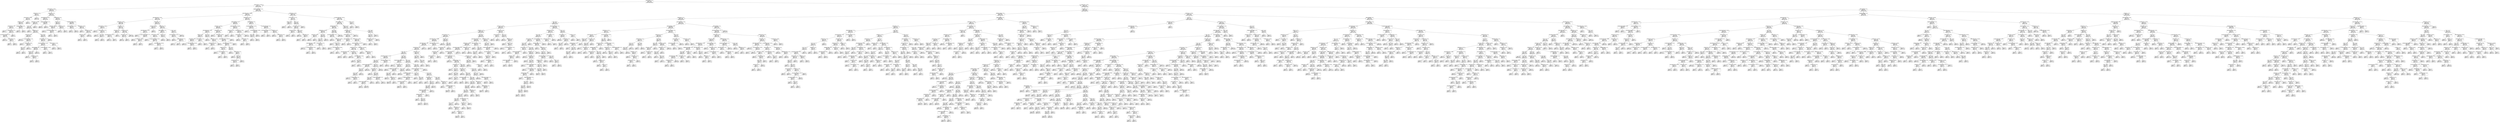 digraph Tree {
node [shape=box] ;
0 [label="CONCLOYDISC <= -0.1\ngini = 0.205\nsamples = 33017\nvalue = [29199, 3818]"] ;
1 [label="CONCLOYDISC <= -6.045\ngini = 0.27\nsamples = 2347\nvalue = [378, 1969]"] ;
0 -> 1 [labeldistance=2.5, labelangle=45, headlabel="True"] ;
2 [label="CONCLOYDISC <= -8.495\ngini = 0.438\nsamples = 352\nvalue = [238, 114]"] ;
1 -> 2 ;
3 [label="TICKET_QTY <= 8.5\ngini = 0.21\nsamples = 67\nvalue = [8, 59]"] ;
2 -> 3 ;
4 [label="CONCLOYDISC <= -8.695\ngini = 0.383\nsamples = 31\nvalue = [8, 23]"] ;
3 -> 4 ;
5 [label="GENDER_1 <= 0.5\ngini = 0.293\nsamples = 28\nvalue = [5, 23]"] ;
4 -> 5 ;
6 [label="CONCQTYSUM <= 1.5\ngini = 0.211\nsamples = 25\nvalue = [3, 22]"] ;
5 -> 6 ;
7 [label="gini = 0.0\nsamples = 1\nvalue = [1, 0]"] ;
6 -> 7 ;
8 [label="CONCQTYSUM <= 72.0\ngini = 0.153\nsamples = 24\nvalue = [2, 22]"] ;
6 -> 8 ;
9 [label="EST_HOME_VAL_RNG <= 10.0\ngini = 0.083\nsamples = 23\nvalue = [1, 22]"] ;
8 -> 9 ;
10 [label="gini = 0.0\nsamples = 19\nvalue = [0, 19]"] ;
9 -> 10 ;
11 [label="EST_INC_RNG <= 1.5\ngini = 0.375\nsamples = 4\nvalue = [1, 3]"] ;
9 -> 11 ;
12 [label="gini = 0.0\nsamples = 1\nvalue = [1, 0]"] ;
11 -> 12 ;
13 [label="gini = 0.0\nsamples = 3\nvalue = [0, 3]"] ;
11 -> 13 ;
14 [label="gini = 0.0\nsamples = 1\nvalue = [1, 0]"] ;
8 -> 14 ;
15 [label="REWARD_MOBILE <= 0.5\ngini = 0.444\nsamples = 3\nvalue = [2, 1]"] ;
5 -> 15 ;
16 [label="gini = 0.0\nsamples = 2\nvalue = [2, 0]"] ;
15 -> 16 ;
17 [label="gini = 0.0\nsamples = 1\nvalue = [0, 1]"] ;
15 -> 17 ;
18 [label="gini = 0.0\nsamples = 3\nvalue = [3, 0]"] ;
4 -> 18 ;
19 [label="gini = 0.0\nsamples = 36\nvalue = [0, 36]"] ;
3 -> 19 ;
20 [label="TICKET_QTY <= 8.5\ngini = 0.311\nsamples = 285\nvalue = [230, 55]"] ;
2 -> 20 ;
21 [label="LIFE_AWARD_AMT <= 35.0\ngini = 0.141\nsamples = 210\nvalue = [194, 16]"] ;
20 -> 21 ;
22 [label="TICKET_BAL <= 139.67\ngini = 0.103\nsamples = 202\nvalue = [191, 11]"] ;
21 -> 22 ;
23 [label="AGE <= 7.5\ngini = 0.095\nsamples = 201\nvalue = [191, 10]"] ;
22 -> 23 ;
24 [label="gini = 0.0\nsamples = 1\nvalue = [0, 1]"] ;
23 -> 24 ;
25 [label="GENDER_0 <= 0.5\ngini = 0.086\nsamples = 200\nvalue = [191, 9]"] ;
23 -> 25 ;
26 [label="TICKET_QTY <= 3.5\ngini = 0.026\nsamples = 152\nvalue = [150, 2]"] ;
25 -> 26 ;
27 [label="gini = 0.0\nsamples = 103\nvalue = [103, 0]"] ;
26 -> 27 ;
28 [label="LIFE_SPEND_AMT <= 1.33\ngini = 0.078\nsamples = 49\nvalue = [47, 2]"] ;
26 -> 28 ;
29 [label="gini = 0.0\nsamples = 1\nvalue = [0, 1]"] ;
28 -> 29 ;
30 [label="TICKET_BAL <= 23.26\ngini = 0.041\nsamples = 48\nvalue = [47, 1]"] ;
28 -> 30 ;
31 [label="AGE <= 57.0\ngini = 0.245\nsamples = 7\nvalue = [6, 1]"] ;
30 -> 31 ;
32 [label="gini = 0.0\nsamples = 6\nvalue = [6, 0]"] ;
31 -> 32 ;
33 [label="gini = 0.0\nsamples = 1\nvalue = [0, 1]"] ;
31 -> 33 ;
34 [label="gini = 0.0\nsamples = 41\nvalue = [41, 0]"] ;
30 -> 34 ;
35 [label="AGE <= 68.5\ngini = 0.249\nsamples = 48\nvalue = [41, 7]"] ;
25 -> 35 ;
36 [label="EST_INC_RNG <= 8.5\ngini = 0.194\nsamples = 46\nvalue = [41, 5]"] ;
35 -> 36 ;
37 [label="OL_FEE_WAIVE_AMT <= 8.125\ngini = 0.133\nsamples = 42\nvalue = [39, 3]"] ;
36 -> 37 ;
38 [label="FREQ_THEATRE <= 0.5\ngini = 0.095\nsamples = 40\nvalue = [38, 2]"] ;
37 -> 38 ;
39 [label="UNK_INC <= 0.5\ngini = 0.198\nsamples = 18\nvalue = [16, 2]"] ;
38 -> 39 ;
40 [label="gini = 0.0\nsamples = 11\nvalue = [11, 0]"] ;
39 -> 40 ;
41 [label="TICKET_BAL <= 21.56\ngini = 0.408\nsamples = 7\nvalue = [5, 2]"] ;
39 -> 41 ;
42 [label="gini = 0.0\nsamples = 5\nvalue = [5, 0]"] ;
41 -> 42 ;
43 [label="gini = 0.0\nsamples = 2\nvalue = [0, 2]"] ;
41 -> 43 ;
44 [label="gini = 0.0\nsamples = 22\nvalue = [22, 0]"] ;
38 -> 44 ;
45 [label="OL_FEE_WAIVE_AMT <= 10.625\ngini = 0.5\nsamples = 2\nvalue = [1, 1]"] ;
37 -> 45 ;
46 [label="gini = 0.0\nsamples = 1\nvalue = [0, 1]"] ;
45 -> 46 ;
47 [label="gini = 0.0\nsamples = 1\nvalue = [1, 0]"] ;
45 -> 47 ;
48 [label="CONCLOYDISC <= -8.29\ngini = 0.5\nsamples = 4\nvalue = [2, 2]"] ;
36 -> 48 ;
49 [label="gini = 0.0\nsamples = 2\nvalue = [2, 0]"] ;
48 -> 49 ;
50 [label="gini = 0.0\nsamples = 2\nvalue = [0, 2]"] ;
48 -> 50 ;
51 [label="gini = 0.0\nsamples = 2\nvalue = [0, 2]"] ;
35 -> 51 ;
52 [label="gini = 0.0\nsamples = 1\nvalue = [0, 1]"] ;
22 -> 52 ;
53 [label="THEATR_MOB_OFFER <= 0.5\ngini = 0.469\nsamples = 8\nvalue = [3, 5]"] ;
21 -> 53 ;
54 [label="gini = 0.0\nsamples = 3\nvalue = [3, 0]"] ;
53 -> 54 ;
55 [label="gini = 0.0\nsamples = 5\nvalue = [0, 5]"] ;
53 -> 55 ;
56 [label="CONCQTYSUM <= 13.5\ngini = 0.499\nsamples = 75\nvalue = [36, 39]"] ;
20 -> 56 ;
57 [label="CHILD_3 <= 0.5\ngini = 0.36\nsamples = 34\nvalue = [26, 8]"] ;
56 -> 57 ;
58 [label="TICKET_BAL <= 100.555\ngini = 0.486\nsamples = 12\nvalue = [5, 7]"] ;
57 -> 58 ;
59 [label="gini = 0.0\nsamples = 4\nvalue = [4, 0]"] ;
58 -> 59 ;
60 [label="EST_HOME_VAL_RNG <= 5.0\ngini = 0.219\nsamples = 8\nvalue = [1, 7]"] ;
58 -> 60 ;
61 [label="gini = 0.0\nsamples = 1\nvalue = [1, 0]"] ;
60 -> 61 ;
62 [label="gini = 0.0\nsamples = 7\nvalue = [0, 7]"] ;
60 -> 62 ;
63 [label="TICKET_QTY <= 23.0\ngini = 0.087\nsamples = 22\nvalue = [21, 1]"] ;
57 -> 63 ;
64 [label="gini = 0.0\nsamples = 21\nvalue = [21, 0]"] ;
63 -> 64 ;
65 [label="gini = 0.0\nsamples = 1\nvalue = [0, 1]"] ;
63 -> 65 ;
66 [label="REWARD_MOBILE <= 0.5\ngini = 0.369\nsamples = 41\nvalue = [10, 31]"] ;
56 -> 66 ;
67 [label="LIFE_SPEND_AMT <= 37.35\ngini = 0.397\nsamples = 11\nvalue = [8, 3]"] ;
66 -> 67 ;
68 [label="gini = 0.0\nsamples = 3\nvalue = [0, 3]"] ;
67 -> 68 ;
69 [label="gini = 0.0\nsamples = 8\nvalue = [8, 0]"] ;
67 -> 69 ;
70 [label="TICKET_BAL <= 50.02\ngini = 0.124\nsamples = 30\nvalue = [2, 28]"] ;
66 -> 70 ;
71 [label="gini = 0.0\nsamples = 1\nvalue = [1, 0]"] ;
70 -> 71 ;
72 [label="CONC_BAL <= 77.865\ngini = 0.067\nsamples = 29\nvalue = [1, 28]"] ;
70 -> 72 ;
73 [label="AGE21PLUS <= 0.5\ngini = 0.444\nsamples = 3\nvalue = [1, 2]"] ;
72 -> 73 ;
74 [label="gini = 0.0\nsamples = 2\nvalue = [0, 2]"] ;
73 -> 74 ;
75 [label="gini = 0.0\nsamples = 1\nvalue = [1, 0]"] ;
73 -> 75 ;
76 [label="gini = 0.0\nsamples = 26\nvalue = [0, 26]"] ;
72 -> 76 ;
77 [label="THEATR_MOB_OFFER <= 0.5\ngini = 0.131\nsamples = 1995\nvalue = [140, 1855]"] ;
1 -> 77 ;
78 [label="LIFE_SPEND_AMT <= 196.625\ngini = 0.29\nsamples = 619\nvalue = [109, 510]"] ;
77 -> 78 ;
79 [label="LIFE_SPEND_AMT <= 14.06\ngini = 0.119\nsamples = 486\nvalue = [31, 455]"] ;
78 -> 79 ;
80 [label="TICKET_BAL <= 9.225\ngini = 0.043\nsamples = 363\nvalue = [8, 355]"] ;
79 -> 80 ;
81 [label="CONCLOYDISC <= -3.095\ngini = 0.351\nsamples = 22\nvalue = [5, 17]"] ;
80 -> 81 ;
82 [label="gini = 0.0\nsamples = 3\nvalue = [3, 0]"] ;
81 -> 82 ;
83 [label="CONCLOYDISC <= -1.15\ngini = 0.188\nsamples = 19\nvalue = [2, 17]"] ;
81 -> 83 ;
84 [label="gini = 0.0\nsamples = 12\nvalue = [0, 12]"] ;
83 -> 84 ;
85 [label="AGE <= 29.5\ngini = 0.408\nsamples = 7\nvalue = [2, 5]"] ;
83 -> 85 ;
86 [label="gini = 0.0\nsamples = 5\nvalue = [0, 5]"] ;
85 -> 86 ;
87 [label="gini = 0.0\nsamples = 2\nvalue = [2, 0]"] ;
85 -> 87 ;
88 [label="CONC_BAL <= 7.38\ngini = 0.017\nsamples = 341\nvalue = [3, 338]"] ;
80 -> 88 ;
89 [label="CONC_BAL <= 7.15\ngini = 0.219\nsamples = 16\nvalue = [2, 14]"] ;
88 -> 89 ;
90 [label="LIFE_SPEND_AMT <= 12.145\ngini = 0.124\nsamples = 15\nvalue = [1, 14]"] ;
89 -> 90 ;
91 [label="gini = 0.0\nsamples = 14\nvalue = [0, 14]"] ;
90 -> 91 ;
92 [label="gini = 0.0\nsamples = 1\nvalue = [1, 0]"] ;
90 -> 92 ;
93 [label="gini = 0.0\nsamples = 1\nvalue = [1, 0]"] ;
89 -> 93 ;
94 [label="CONC_BAL <= 13.05\ngini = 0.006\nsamples = 325\nvalue = [1, 324]"] ;
88 -> 94 ;
95 [label="CONC_BAL <= 12.98\ngini = 0.048\nsamples = 41\nvalue = [1, 40]"] ;
94 -> 95 ;
96 [label="gini = 0.0\nsamples = 40\nvalue = [0, 40]"] ;
95 -> 96 ;
97 [label="gini = 0.0\nsamples = 1\nvalue = [1, 0]"] ;
95 -> 97 ;
98 [label="gini = 0.0\nsamples = 284\nvalue = [0, 284]"] ;
94 -> 98 ;
99 [label="TICKET_QTY <= 4.5\ngini = 0.304\nsamples = 123\nvalue = [23, 100]"] ;
79 -> 99 ;
100 [label="CONC_BAL <= 76.44\ngini = 0.465\nsamples = 19\nvalue = [12, 7]"] ;
99 -> 100 ;
101 [label="LIFE_SPEND_AMT <= 21.25\ngini = 0.32\nsamples = 15\nvalue = [12, 3]"] ;
100 -> 101 ;
102 [label="gini = 0.0\nsamples = 7\nvalue = [7, 0]"] ;
101 -> 102 ;
103 [label="LOYALTY_EMAIL_OFFER <= 0.5\ngini = 0.469\nsamples = 8\nvalue = [5, 3]"] ;
101 -> 103 ;
104 [label="gini = 0.0\nsamples = 4\nvalue = [4, 0]"] ;
103 -> 104 ;
105 [label="CONC_BAL <= 33.975\ngini = 0.375\nsamples = 4\nvalue = [1, 3]"] ;
103 -> 105 ;
106 [label="gini = 0.0\nsamples = 3\nvalue = [0, 3]"] ;
105 -> 106 ;
107 [label="gini = 0.0\nsamples = 1\nvalue = [1, 0]"] ;
105 -> 107 ;
108 [label="gini = 0.0\nsamples = 4\nvalue = [0, 4]"] ;
100 -> 108 ;
109 [label="TICKET_QTY <= 7.5\ngini = 0.189\nsamples = 104\nvalue = [11, 93]"] ;
99 -> 109 ;
110 [label="FREQ_THEATRE <= 0.5\ngini = 0.4\nsamples = 29\nvalue = [8, 21]"] ;
109 -> 110 ;
111 [label="CONCLOYDISC <= -5.25\ngini = 0.172\nsamples = 21\nvalue = [2, 19]"] ;
110 -> 111 ;
112 [label="gini = 0.0\nsamples = 1\nvalue = [1, 0]"] ;
111 -> 112 ;
113 [label="OL_FEE_WAIVE_AMT <= 6.875\ngini = 0.095\nsamples = 20\nvalue = [1, 19]"] ;
111 -> 113 ;
114 [label="gini = 0.0\nsamples = 17\nvalue = [0, 17]"] ;
113 -> 114 ;
115 [label="LIFE_SPEND_AMT <= 40.145\ngini = 0.444\nsamples = 3\nvalue = [1, 2]"] ;
113 -> 115 ;
116 [label="gini = 0.0\nsamples = 1\nvalue = [1, 0]"] ;
115 -> 116 ;
117 [label="gini = 0.0\nsamples = 2\nvalue = [0, 2]"] ;
115 -> 117 ;
118 [label="CHILD_0 <= 0.5\ngini = 0.375\nsamples = 8\nvalue = [6, 2]"] ;
110 -> 118 ;
119 [label="gini = 0.0\nsamples = 6\nvalue = [6, 0]"] ;
118 -> 119 ;
120 [label="gini = 0.0\nsamples = 2\nvalue = [0, 2]"] ;
118 -> 120 ;
121 [label="AGE <= 30.5\ngini = 0.077\nsamples = 75\nvalue = [3, 72]"] ;
109 -> 121 ;
122 [label="LIFE_SPEND_AMT <= 18.03\ngini = 0.291\nsamples = 17\nvalue = [3, 14]"] ;
121 -> 122 ;
123 [label="gini = 0.0\nsamples = 2\nvalue = [2, 0]"] ;
122 -> 123 ;
124 [label="LIFE_AWARD_AMT <= 7.5\ngini = 0.124\nsamples = 15\nvalue = [1, 14]"] ;
122 -> 124 ;
125 [label="gini = 0.0\nsamples = 14\nvalue = [0, 14]"] ;
124 -> 125 ;
126 [label="gini = 0.0\nsamples = 1\nvalue = [1, 0]"] ;
124 -> 126 ;
127 [label="gini = 0.0\nsamples = 58\nvalue = [0, 58]"] ;
121 -> 127 ;
128 [label="TICKET_BAL <= 125.84\ngini = 0.485\nsamples = 133\nvalue = [78, 55]"] ;
78 -> 128 ;
129 [label="FREQ_THEATRE <= 0.5\ngini = 0.423\nsamples = 92\nvalue = [64, 28]"] ;
128 -> 129 ;
130 [label="CONC_BAL <= 37.925\ngini = 0.482\nsamples = 64\nvalue = [38, 26]"] ;
129 -> 130 ;
131 [label="LIFE_AWARD_AMT <= 122.5\ngini = 0.327\nsamples = 34\nvalue = [27, 7]"] ;
130 -> 131 ;
132 [label="CHILD_0 <= 0.5\ngini = 0.159\nsamples = 23\nvalue = [21, 2]"] ;
131 -> 132 ;
133 [label="UNK_HOME <= 0.5\ngini = 0.091\nsamples = 21\nvalue = [20, 1]"] ;
132 -> 133 ;
134 [label="gini = 0.0\nsamples = 18\nvalue = [18, 0]"] ;
133 -> 134 ;
135 [label="LIFE_SPEND_AMT <= 513.56\ngini = 0.444\nsamples = 3\nvalue = [2, 1]"] ;
133 -> 135 ;
136 [label="gini = 0.0\nsamples = 2\nvalue = [2, 0]"] ;
135 -> 136 ;
137 [label="gini = 0.0\nsamples = 1\nvalue = [0, 1]"] ;
135 -> 137 ;
138 [label="CONCLOYDISC <= -1.25\ngini = 0.5\nsamples = 2\nvalue = [1, 1]"] ;
132 -> 138 ;
139 [label="gini = 0.0\nsamples = 1\nvalue = [0, 1]"] ;
138 -> 139 ;
140 [label="gini = 0.0\nsamples = 1\nvalue = [1, 0]"] ;
138 -> 140 ;
141 [label="AGE <= 37.0\ngini = 0.496\nsamples = 11\nvalue = [6, 5]"] ;
131 -> 141 ;
142 [label="gini = 0.0\nsamples = 3\nvalue = [0, 3]"] ;
141 -> 142 ;
143 [label="CONC_BAL <= 17.265\ngini = 0.375\nsamples = 8\nvalue = [6, 2]"] ;
141 -> 143 ;
144 [label="TICKET_BAL <= 32.705\ngini = 0.444\nsamples = 3\nvalue = [1, 2]"] ;
143 -> 144 ;
145 [label="gini = 0.0\nsamples = 1\nvalue = [1, 0]"] ;
144 -> 145 ;
146 [label="gini = 0.0\nsamples = 2\nvalue = [0, 2]"] ;
144 -> 146 ;
147 [label="gini = 0.0\nsamples = 5\nvalue = [5, 0]"] ;
143 -> 147 ;
148 [label="TICKET_BAL <= 15.99\ngini = 0.464\nsamples = 30\nvalue = [11, 19]"] ;
130 -> 148 ;
149 [label="gini = 0.0\nsamples = 2\nvalue = [2, 0]"] ;
148 -> 149 ;
150 [label="TICKET_BAL <= 105.95\ngini = 0.436\nsamples = 28\nvalue = [9, 19]"] ;
148 -> 150 ;
151 [label="OL_FEE_WAIVE_AMT <= 18.75\ngini = 0.393\nsamples = 26\nvalue = [7, 19]"] ;
150 -> 151 ;
152 [label="LIFE_AWARD_AMT <= 87.5\ngini = 0.465\nsamples = 19\nvalue = [7, 12]"] ;
151 -> 152 ;
153 [label="TICKET_QTY <= 8.5\ngini = 0.198\nsamples = 9\nvalue = [1, 8]"] ;
152 -> 153 ;
154 [label="gini = 0.0\nsamples = 7\nvalue = [0, 7]"] ;
153 -> 154 ;
155 [label="LIFE_AWARD_AMT <= 77.5\ngini = 0.5\nsamples = 2\nvalue = [1, 1]"] ;
153 -> 155 ;
156 [label="gini = 0.0\nsamples = 1\nvalue = [1, 0]"] ;
155 -> 156 ;
157 [label="gini = 0.0\nsamples = 1\nvalue = [0, 1]"] ;
155 -> 157 ;
158 [label="AGE <= 33.5\ngini = 0.48\nsamples = 10\nvalue = [6, 4]"] ;
152 -> 158 ;
159 [label="gini = 0.0\nsamples = 3\nvalue = [3, 0]"] ;
158 -> 159 ;
160 [label="EST_INC_RNG <= 2.5\ngini = 0.49\nsamples = 7\nvalue = [3, 4]"] ;
158 -> 160 ;
161 [label="gini = 0.0\nsamples = 2\nvalue = [0, 2]"] ;
160 -> 161 ;
162 [label="AGE <= 51.0\ngini = 0.48\nsamples = 5\nvalue = [3, 2]"] ;
160 -> 162 ;
163 [label="CONCQTYSUM <= 19.0\ngini = 0.444\nsamples = 3\nvalue = [1, 2]"] ;
162 -> 163 ;
164 [label="gini = 0.0\nsamples = 2\nvalue = [0, 2]"] ;
163 -> 164 ;
165 [label="gini = 0.0\nsamples = 1\nvalue = [1, 0]"] ;
163 -> 165 ;
166 [label="gini = 0.0\nsamples = 2\nvalue = [2, 0]"] ;
162 -> 166 ;
167 [label="gini = 0.0\nsamples = 7\nvalue = [0, 7]"] ;
151 -> 167 ;
168 [label="gini = 0.0\nsamples = 2\nvalue = [2, 0]"] ;
150 -> 168 ;
169 [label="LIFE_SPEND_AMT <= 318.925\ngini = 0.133\nsamples = 28\nvalue = [26, 2]"] ;
129 -> 169 ;
170 [label="TICKET_QTY <= 3.0\ngini = 0.5\nsamples = 2\nvalue = [1, 1]"] ;
169 -> 170 ;
171 [label="gini = 0.0\nsamples = 1\nvalue = [1, 0]"] ;
170 -> 171 ;
172 [label="gini = 0.0\nsamples = 1\nvalue = [0, 1]"] ;
170 -> 172 ;
173 [label="CONCLOYDISC <= -2.465\ngini = 0.074\nsamples = 26\nvalue = [25, 1]"] ;
169 -> 173 ;
174 [label="CONCLOYDISC <= -2.75\ngini = 0.219\nsamples = 8\nvalue = [7, 1]"] ;
173 -> 174 ;
175 [label="gini = 0.0\nsamples = 6\nvalue = [6, 0]"] ;
174 -> 175 ;
176 [label="EST_INC_RNG <= 6.5\ngini = 0.5\nsamples = 2\nvalue = [1, 1]"] ;
174 -> 176 ;
177 [label="gini = 0.0\nsamples = 1\nvalue = [0, 1]"] ;
176 -> 177 ;
178 [label="gini = 0.0\nsamples = 1\nvalue = [1, 0]"] ;
176 -> 178 ;
179 [label="gini = 0.0\nsamples = 18\nvalue = [18, 0]"] ;
173 -> 179 ;
180 [label="FREQ_THEATRE <= 0.5\ngini = 0.45\nsamples = 41\nvalue = [14, 27]"] ;
128 -> 180 ;
181 [label="OL_FEE_WAIVE_AMT <= 14.375\ngini = 0.298\nsamples = 22\nvalue = [4, 18]"] ;
180 -> 181 ;
182 [label="gini = 0.0\nsamples = 11\nvalue = [0, 11]"] ;
181 -> 182 ;
183 [label="OL_FEE_WAIVE_AMT <= 32.625\ngini = 0.463\nsamples = 11\nvalue = [4, 7]"] ;
181 -> 183 ;
184 [label="AGE <= 39.5\ngini = 0.444\nsamples = 6\nvalue = [4, 2]"] ;
183 -> 184 ;
185 [label="gini = 0.0\nsamples = 4\nvalue = [4, 0]"] ;
184 -> 185 ;
186 [label="gini = 0.0\nsamples = 2\nvalue = [0, 2]"] ;
184 -> 186 ;
187 [label="gini = 0.0\nsamples = 5\nvalue = [0, 5]"] ;
183 -> 187 ;
188 [label="OL_FEE_WAIVE_AMT <= 9.5\ngini = 0.499\nsamples = 19\nvalue = [10, 9]"] ;
180 -> 188 ;
189 [label="EST_HOME_VAL_RNG <= 2.0\ngini = 0.219\nsamples = 8\nvalue = [7, 1]"] ;
188 -> 189 ;
190 [label="gini = 0.0\nsamples = 1\nvalue = [0, 1]"] ;
189 -> 190 ;
191 [label="gini = 0.0\nsamples = 7\nvalue = [7, 0]"] ;
189 -> 191 ;
192 [label="GENDER_3 <= 0.5\ngini = 0.397\nsamples = 11\nvalue = [3, 8]"] ;
188 -> 192 ;
193 [label="gini = 0.0\nsamples = 6\nvalue = [0, 6]"] ;
192 -> 193 ;
194 [label="CONCQTYSUM <= 16.5\ngini = 0.48\nsamples = 5\nvalue = [3, 2]"] ;
192 -> 194 ;
195 [label="gini = 0.0\nsamples = 3\nvalue = [3, 0]"] ;
194 -> 195 ;
196 [label="gini = 0.0\nsamples = 2\nvalue = [0, 2]"] ;
194 -> 196 ;
197 [label="TICKET_BAL <= 3.635\ngini = 0.044\nsamples = 1376\nvalue = [31, 1345]"] ;
77 -> 197 ;
198 [label="CONCLOYDISC <= -4.125\ngini = 0.295\nsamples = 78\nvalue = [14, 64]"] ;
197 -> 198 ;
199 [label="CHILD_3 <= 0.5\ngini = 0.153\nsamples = 12\nvalue = [11, 1]"] ;
198 -> 199 ;
200 [label="gini = 0.0\nsamples = 1\nvalue = [0, 1]"] ;
199 -> 200 ;
201 [label="gini = 0.0\nsamples = 11\nvalue = [11, 0]"] ;
199 -> 201 ;
202 [label="AGE <= 71.0\ngini = 0.087\nsamples = 66\nvalue = [3, 63]"] ;
198 -> 202 ;
203 [label="CONC_BAL <= 8.565\ngini = 0.06\nsamples = 65\nvalue = [2, 63]"] ;
202 -> 203 ;
204 [label="CONC_BAL <= 8.165\ngini = 0.375\nsamples = 4\nvalue = [1, 3]"] ;
203 -> 204 ;
205 [label="gini = 0.0\nsamples = 3\nvalue = [0, 3]"] ;
204 -> 205 ;
206 [label="gini = 0.0\nsamples = 1\nvalue = [1, 0]"] ;
204 -> 206 ;
207 [label="CHILD_1 <= 0.5\ngini = 0.032\nsamples = 61\nvalue = [1, 60]"] ;
203 -> 207 ;
208 [label="gini = 0.0\nsamples = 53\nvalue = [0, 53]"] ;
207 -> 208 ;
209 [label="UNK_HOME <= 0.5\ngini = 0.219\nsamples = 8\nvalue = [1, 7]"] ;
207 -> 209 ;
210 [label="gini = 0.0\nsamples = 7\nvalue = [0, 7]"] ;
209 -> 210 ;
211 [label="gini = 0.0\nsamples = 1\nvalue = [1, 0]"] ;
209 -> 211 ;
212 [label="gini = 0.0\nsamples = 1\nvalue = [1, 0]"] ;
202 -> 212 ;
213 [label="OL_FEE_WAIVE_AMT <= 501.25\ngini = 0.026\nsamples = 1298\nvalue = [17, 1281]"] ;
197 -> 213 ;
214 [label="FREQ_THEATRE <= 0.5\ngini = 0.024\nsamples = 1296\nvalue = [16, 1280]"] ;
213 -> 214 ;
215 [label="REWARD_EMAIL <= 0.5\ngini = 0.011\nsamples = 925\nvalue = [5, 920]"] ;
214 -> 215 ;
216 [label="TICKET_BAL <= 17.835\ngini = 0.086\nsamples = 67\nvalue = [3, 64]"] ;
215 -> 216 ;
217 [label="CONC_BAL <= 35.41\ngini = 0.444\nsamples = 3\nvalue = [1, 2]"] ;
216 -> 217 ;
218 [label="gini = 0.0\nsamples = 2\nvalue = [0, 2]"] ;
217 -> 218 ;
219 [label="gini = 0.0\nsamples = 1\nvalue = [1, 0]"] ;
217 -> 219 ;
220 [label="AGE <= 39.5\ngini = 0.061\nsamples = 64\nvalue = [2, 62]"] ;
216 -> 220 ;
221 [label="AGE <= 37.5\ngini = 0.137\nsamples = 27\nvalue = [2, 25]"] ;
220 -> 221 ;
222 [label="LIFE_AWARD_AMT <= 132.5\ngini = 0.08\nsamples = 24\nvalue = [1, 23]"] ;
221 -> 222 ;
223 [label="gini = 0.0\nsamples = 20\nvalue = [0, 20]"] ;
222 -> 223 ;
224 [label="OL_FEE_WAIVE_AMT <= 9.25\ngini = 0.375\nsamples = 4\nvalue = [1, 3]"] ;
222 -> 224 ;
225 [label="gini = 0.0\nsamples = 1\nvalue = [1, 0]"] ;
224 -> 225 ;
226 [label="gini = 0.0\nsamples = 3\nvalue = [0, 3]"] ;
224 -> 226 ;
227 [label="CONCLOYDISC <= -2.75\ngini = 0.444\nsamples = 3\nvalue = [1, 2]"] ;
221 -> 227 ;
228 [label="gini = 0.0\nsamples = 1\nvalue = [1, 0]"] ;
227 -> 228 ;
229 [label="gini = 0.0\nsamples = 2\nvalue = [0, 2]"] ;
227 -> 229 ;
230 [label="gini = 0.0\nsamples = 37\nvalue = [0, 37]"] ;
220 -> 230 ;
231 [label="AGE <= 20.5\ngini = 0.005\nsamples = 858\nvalue = [2, 856]"] ;
215 -> 231 ;
232 [label="EST_HOME_VAL_RNG <= 6.0\ngini = 0.08\nsamples = 48\nvalue = [2, 46]"] ;
231 -> 232 ;
233 [label="gini = 0.0\nsamples = 37\nvalue = [0, 37]"] ;
232 -> 233 ;
234 [label="CONC_BAL <= 15.325\ngini = 0.298\nsamples = 11\nvalue = [2, 9]"] ;
232 -> 234 ;
235 [label="gini = 0.0\nsamples = 1\nvalue = [1, 0]"] ;
234 -> 235 ;
236 [label="CHILD_3 <= 0.5\ngini = 0.18\nsamples = 10\nvalue = [1, 9]"] ;
234 -> 236 ;
237 [label="gini = 0.0\nsamples = 7\nvalue = [0, 7]"] ;
236 -> 237 ;
238 [label="LIFE_SPEND_AMT <= 61.305\ngini = 0.444\nsamples = 3\nvalue = [1, 2]"] ;
236 -> 238 ;
239 [label="gini = 0.0\nsamples = 2\nvalue = [0, 2]"] ;
238 -> 239 ;
240 [label="gini = 0.0\nsamples = 1\nvalue = [1, 0]"] ;
238 -> 240 ;
241 [label="gini = 0.0\nsamples = 810\nvalue = [0, 810]"] ;
231 -> 241 ;
242 [label="CHILD_0 <= 0.5\ngini = 0.058\nsamples = 371\nvalue = [11, 360]"] ;
214 -> 242 ;
243 [label="CONC_BAL <= 52.12\ngini = 0.045\nsamples = 344\nvalue = [8, 336]"] ;
242 -> 243 ;
244 [label="CONCLOYDISC <= -4.225\ngini = 0.082\nsamples = 187\nvalue = [8, 179]"] ;
243 -> 244 ;
245 [label="LIFE_SPEND_AMT <= 6.65\ngini = 0.49\nsamples = 7\nvalue = [3, 4]"] ;
244 -> 245 ;
246 [label="gini = 0.0\nsamples = 4\nvalue = [0, 4]"] ;
245 -> 246 ;
247 [label="gini = 0.0\nsamples = 3\nvalue = [3, 0]"] ;
245 -> 247 ;
248 [label="CONC_BAL <= 51.995\ngini = 0.054\nsamples = 180\nvalue = [5, 175]"] ;
244 -> 248 ;
249 [label="LIFE_SPEND_AMT <= 191.125\ngini = 0.044\nsamples = 179\nvalue = [4, 175]"] ;
248 -> 249 ;
250 [label="TICKET_BAL <= 13.52\ngini = 0.024\nsamples = 166\nvalue = [2, 164]"] ;
249 -> 250 ;
251 [label="LIFE_SPEND_AMT <= 4.17\ngini = 0.245\nsamples = 7\nvalue = [1, 6]"] ;
250 -> 251 ;
252 [label="gini = 0.0\nsamples = 6\nvalue = [0, 6]"] ;
251 -> 252 ;
253 [label="gini = 0.0\nsamples = 1\nvalue = [1, 0]"] ;
251 -> 253 ;
254 [label="CONCQTYSUM <= 7.5\ngini = 0.012\nsamples = 159\nvalue = [1, 158]"] ;
250 -> 254 ;
255 [label="gini = 0.0\nsamples = 142\nvalue = [0, 142]"] ;
254 -> 255 ;
256 [label="LIFE_SPEND_AMT <= 14.49\ngini = 0.111\nsamples = 17\nvalue = [1, 16]"] ;
254 -> 256 ;
257 [label="gini = 0.0\nsamples = 15\nvalue = [0, 15]"] ;
256 -> 257 ;
258 [label="AGE <= 36.5\ngini = 0.5\nsamples = 2\nvalue = [1, 1]"] ;
256 -> 258 ;
259 [label="gini = 0.0\nsamples = 1\nvalue = [0, 1]"] ;
258 -> 259 ;
260 [label="gini = 0.0\nsamples = 1\nvalue = [1, 0]"] ;
258 -> 260 ;
261 [label="TICKET_BAL <= 123.225\ngini = 0.26\nsamples = 13\nvalue = [2, 11]"] ;
249 -> 261 ;
262 [label="gini = 0.0\nsamples = 10\nvalue = [0, 10]"] ;
261 -> 262 ;
263 [label="CONCQTYSUM <= 5.0\ngini = 0.444\nsamples = 3\nvalue = [2, 1]"] ;
261 -> 263 ;
264 [label="gini = 0.0\nsamples = 1\nvalue = [0, 1]"] ;
263 -> 264 ;
265 [label="gini = 0.0\nsamples = 2\nvalue = [2, 0]"] ;
263 -> 265 ;
266 [label="gini = 0.0\nsamples = 1\nvalue = [1, 0]"] ;
248 -> 266 ;
267 [label="gini = 0.0\nsamples = 157\nvalue = [0, 157]"] ;
243 -> 267 ;
268 [label="AGE <= 46.5\ngini = 0.198\nsamples = 27\nvalue = [3, 24]"] ;
242 -> 268 ;
269 [label="AGE <= 43.5\ngini = 0.42\nsamples = 10\nvalue = [3, 7]"] ;
268 -> 269 ;
270 [label="TICKET_BAL <= 66.545\ngini = 0.219\nsamples = 8\nvalue = [1, 7]"] ;
269 -> 270 ;
271 [label="gini = 0.0\nsamples = 1\nvalue = [1, 0]"] ;
270 -> 271 ;
272 [label="gini = 0.0\nsamples = 7\nvalue = [0, 7]"] ;
270 -> 272 ;
273 [label="gini = 0.0\nsamples = 2\nvalue = [2, 0]"] ;
269 -> 273 ;
274 [label="gini = 0.0\nsamples = 17\nvalue = [0, 17]"] ;
268 -> 274 ;
275 [label="AGE <= 37.0\ngini = 0.5\nsamples = 2\nvalue = [1, 1]"] ;
213 -> 275 ;
276 [label="gini = 0.0\nsamples = 1\nvalue = [1, 0]"] ;
275 -> 276 ;
277 [label="gini = 0.0\nsamples = 1\nvalue = [0, 1]"] ;
275 -> 277 ;
278 [label="TICKET_BAL <= 42.05\ngini = 0.113\nsamples = 30670\nvalue = [28821, 1849]"] ;
0 -> 278 [labeldistance=2.5, labelangle=-45, headlabel="False"] ;
279 [label="GENDER_3 <= 0.5\ngini = 0.058\nsamples = 26356\nvalue = [25565, 791]"] ;
278 -> 279 ;
280 [label="REWARD_MOBILE <= 0.5\ngini = 0.185\nsamples = 4370\nvalue = [3919, 451]"] ;
279 -> 280 ;
281 [label="TICKET_BAL <= 12.2\ngini = 0.106\nsamples = 3834\nvalue = [3618, 216]"] ;
280 -> 281 ;
282 [label="AGE <= 58.5\ngini = 0.052\nsamples = 2374\nvalue = [2310, 64]"] ;
281 -> 282 ;
283 [label="CONC_BAL <= 26.335\ngini = 0.038\nsamples = 2122\nvalue = [2081, 41]"] ;
282 -> 283 ;
284 [label="GENDER_1 <= 0.5\ngini = 0.034\nsamples = 2079\nvalue = [2043, 36]"] ;
283 -> 284 ;
285 [label="EST_INC_RNG <= 0.5\ngini = 0.024\nsamples = 1403\nvalue = [1386, 17]"] ;
284 -> 285 ;
286 [label="LIFE_SPEND_AMT <= 18.595\ngini = 0.035\nsamples = 902\nvalue = [886, 16]"] ;
285 -> 286 ;
287 [label="LIFE_SPEND_AMT <= 0.47\ngini = 0.033\nsamples = 893\nvalue = [878, 15]"] ;
286 -> 287 ;
288 [label="CONCQTYSUM <= 0.5\ngini = 0.038\nsamples = 780\nvalue = [765, 15]"] ;
287 -> 288 ;
289 [label="AGE <= 33.5\ngini = 0.034\nsamples = 761\nvalue = [748, 13]"] ;
288 -> 289 ;
290 [label="EST_HOME_VAL_RNG <= 13.5\ngini = 0.02\nsamples = 404\nvalue = [400, 4]"] ;
289 -> 290 ;
291 [label="AGE <= 28.5\ngini = 0.015\nsamples = 395\nvalue = [392, 3]"] ;
290 -> 291 ;
292 [label="LOYALTY_EMAIL_OFFER <= 0.5\ngini = 0.008\nsamples = 262\nvalue = [261, 1]"] ;
291 -> 292 ;
293 [label="AGE <= 23.5\ngini = 0.05\nsamples = 39\nvalue = [38, 1]"] ;
292 -> 293 ;
294 [label="AGE <= 22.5\ngini = 0.091\nsamples = 21\nvalue = [20, 1]"] ;
293 -> 294 ;
295 [label="gini = 0.0\nsamples = 15\nvalue = [15, 0]"] ;
294 -> 295 ;
296 [label="REWARD_EMAIL <= 0.5\ngini = 0.278\nsamples = 6\nvalue = [5, 1]"] ;
294 -> 296 ;
297 [label="gini = 0.0\nsamples = 5\nvalue = [5, 0]"] ;
296 -> 297 ;
298 [label="gini = 0.0\nsamples = 1\nvalue = [0, 1]"] ;
296 -> 298 ;
299 [label="gini = 0.0\nsamples = 18\nvalue = [18, 0]"] ;
293 -> 299 ;
300 [label="gini = 0.0\nsamples = 223\nvalue = [223, 0]"] ;
292 -> 300 ;
301 [label="AGE <= 31.5\ngini = 0.03\nsamples = 133\nvalue = [131, 2]"] ;
291 -> 301 ;
302 [label="UNK_HOME <= 0.5\ngini = 0.051\nsamples = 77\nvalue = [75, 2]"] ;
301 -> 302 ;
303 [label="gini = 0.0\nsamples = 10\nvalue = [10, 0]"] ;
302 -> 303 ;
304 [label="AGE <= 30.5\ngini = 0.058\nsamples = 67\nvalue = [65, 2]"] ;
302 -> 304 ;
305 [label="AGE <= 29.5\ngini = 0.043\nsamples = 45\nvalue = [44, 1]"] ;
304 -> 305 ;
306 [label="LOYALTY_EMAIL_OFFER <= 0.5\ngini = 0.08\nsamples = 24\nvalue = [23, 1]"] ;
305 -> 306 ;
307 [label="gini = 0.0\nsamples = 4\nvalue = [4, 0]"] ;
306 -> 307 ;
308 [label="gini = 0.095\nsamples = 20\nvalue = [19, 1]"] ;
306 -> 308 ;
309 [label="gini = 0.0\nsamples = 21\nvalue = [21, 0]"] ;
305 -> 309 ;
310 [label="LOYALTY_EMAIL_OFFER <= 0.5\ngini = 0.087\nsamples = 22\nvalue = [21, 1]"] ;
304 -> 310 ;
311 [label="gini = 0.0\nsamples = 3\nvalue = [3, 0]"] ;
310 -> 311 ;
312 [label="gini = 0.1\nsamples = 19\nvalue = [18, 1]"] ;
310 -> 312 ;
313 [label="gini = 0.0\nsamples = 56\nvalue = [56, 0]"] ;
301 -> 313 ;
314 [label="EST_HOME_VAL_RNG <= 14.5\ngini = 0.198\nsamples = 9\nvalue = [8, 1]"] ;
290 -> 314 ;
315 [label="gini = 0.0\nsamples = 1\nvalue = [0, 1]"] ;
314 -> 315 ;
316 [label="gini = 0.0\nsamples = 8\nvalue = [8, 0]"] ;
314 -> 316 ;
317 [label="AGE <= 35.5\ngini = 0.049\nsamples = 357\nvalue = [348, 9]"] ;
289 -> 317 ;
318 [label="LOYALTY_EMAIL_OFFER <= 0.5\ngini = 0.12\nsamples = 47\nvalue = [44, 3]"] ;
317 -> 318 ;
319 [label="gini = 0.0\nsamples = 14\nvalue = [14, 0]"] ;
318 -> 319 ;
320 [label="UNK_HOME <= 0.5\ngini = 0.165\nsamples = 33\nvalue = [30, 3]"] ;
318 -> 320 ;
321 [label="gini = 0.0\nsamples = 9\nvalue = [9, 0]"] ;
320 -> 321 ;
322 [label="THEATR_MOB_OFFER <= 0.5\ngini = 0.219\nsamples = 24\nvalue = [21, 3]"] ;
320 -> 322 ;
323 [label="AGE <= 34.5\ngini = 0.236\nsamples = 22\nvalue = [19, 3]"] ;
322 -> 323 ;
324 [label="gini = 0.18\nsamples = 10\nvalue = [9, 1]"] ;
323 -> 324 ;
325 [label="TICKET_QTY <= 1.0\ngini = 0.278\nsamples = 12\nvalue = [10, 2]"] ;
323 -> 325 ;
326 [label="gini = 0.298\nsamples = 11\nvalue = [9, 2]"] ;
325 -> 326 ;
327 [label="gini = 0.0\nsamples = 1\nvalue = [1, 0]"] ;
325 -> 327 ;
328 [label="gini = 0.0\nsamples = 2\nvalue = [2, 0]"] ;
322 -> 328 ;
329 [label="AGE <= 42.5\ngini = 0.038\nsamples = 310\nvalue = [304, 6]"] ;
317 -> 329 ;
330 [label="AGE <= 38.5\ngini = 0.015\nsamples = 130\nvalue = [129, 1]"] ;
329 -> 330 ;
331 [label="AGE <= 37.5\ngini = 0.03\nsamples = 65\nvalue = [64, 1]"] ;
330 -> 331 ;
332 [label="gini = 0.0\nsamples = 48\nvalue = [48, 0]"] ;
331 -> 332 ;
333 [label="LOYALTY_EMAIL_OFFER <= 0.5\ngini = 0.111\nsamples = 17\nvalue = [16, 1]"] ;
331 -> 333 ;
334 [label="gini = 0.0\nsamples = 2\nvalue = [2, 0]"] ;
333 -> 334 ;
335 [label="THEATR_MOB_OFFER <= 0.5\ngini = 0.124\nsamples = 15\nvalue = [14, 1]"] ;
333 -> 335 ;
336 [label="EST_HOME_VAL_RNG <= 5.0\ngini = 0.133\nsamples = 14\nvalue = [13, 1]"] ;
335 -> 336 ;
337 [label="gini = 0.142\nsamples = 13\nvalue = [12, 1]"] ;
336 -> 337 ;
338 [label="gini = 0.0\nsamples = 1\nvalue = [1, 0]"] ;
336 -> 338 ;
339 [label="gini = 0.0\nsamples = 1\nvalue = [1, 0]"] ;
335 -> 339 ;
340 [label="gini = 0.0\nsamples = 65\nvalue = [65, 0]"] ;
330 -> 340 ;
341 [label="AGE <= 50.5\ngini = 0.054\nsamples = 180\nvalue = [175, 5]"] ;
329 -> 341 ;
342 [label="LOYALTY_EMAIL_OFFER <= 0.5\ngini = 0.081\nsamples = 119\nvalue = [114, 5]"] ;
341 -> 342 ;
343 [label="AGE <= 47.5\ngini = 0.18\nsamples = 10\nvalue = [9, 1]"] ;
342 -> 343 ;
344 [label="gini = 0.0\nsamples = 7\nvalue = [7, 0]"] ;
343 -> 344 ;
345 [label="AGE <= 48.5\ngini = 0.444\nsamples = 3\nvalue = [2, 1]"] ;
343 -> 345 ;
346 [label="gini = 0.0\nsamples = 1\nvalue = [0, 1]"] ;
345 -> 346 ;
347 [label="gini = 0.0\nsamples = 2\nvalue = [2, 0]"] ;
345 -> 347 ;
348 [label="AGE <= 46.5\ngini = 0.071\nsamples = 109\nvalue = [105, 4]"] ;
342 -> 348 ;
349 [label="UNK_HOME <= 0.5\ngini = 0.098\nsamples = 58\nvalue = [55, 3]"] ;
348 -> 349 ;
350 [label="gini = 0.0\nsamples = 7\nvalue = [7, 0]"] ;
349 -> 350 ;
351 [label="AGE <= 45.5\ngini = 0.111\nsamples = 51\nvalue = [48, 3]"] ;
349 -> 351 ;
352 [label="AGE <= 44.5\ngini = 0.095\nsamples = 40\nvalue = [38, 2]"] ;
351 -> 352 ;
353 [label="THEATR_MOB_OFFER <= 0.5\ngini = 0.133\nsamples = 28\nvalue = [26, 2]"] ;
352 -> 353 ;
354 [label="REWARD_EMAIL <= 0.5\ngini = 0.137\nsamples = 27\nvalue = [25, 2]"] ;
353 -> 354 ;
355 [label="gini = 0.0\nsamples = 1\nvalue = [1, 0]"] ;
354 -> 355 ;
356 [label="AGE <= 43.5\ngini = 0.142\nsamples = 26\nvalue = [24, 2]"] ;
354 -> 356 ;
357 [label="gini = 0.142\nsamples = 13\nvalue = [12, 1]"] ;
356 -> 357 ;
358 [label="gini = 0.142\nsamples = 13\nvalue = [12, 1]"] ;
356 -> 358 ;
359 [label="gini = 0.0\nsamples = 1\nvalue = [1, 0]"] ;
353 -> 359 ;
360 [label="gini = 0.0\nsamples = 12\nvalue = [12, 0]"] ;
352 -> 360 ;
361 [label="gini = 0.165\nsamples = 11\nvalue = [10, 1]"] ;
351 -> 361 ;
362 [label="AGE <= 49.5\ngini = 0.038\nsamples = 51\nvalue = [50, 1]"] ;
348 -> 362 ;
363 [label="gini = 0.0\nsamples = 37\nvalue = [37, 0]"] ;
362 -> 363 ;
364 [label="UNK_HOME <= 0.5\ngini = 0.133\nsamples = 14\nvalue = [13, 1]"] ;
362 -> 364 ;
365 [label="gini = 0.0\nsamples = 3\nvalue = [3, 0]"] ;
364 -> 365 ;
366 [label="THEATR_MOB_OFFER <= 0.5\ngini = 0.165\nsamples = 11\nvalue = [10, 1]"] ;
364 -> 366 ;
367 [label="gini = 0.198\nsamples = 9\nvalue = [8, 1]"] ;
366 -> 367 ;
368 [label="gini = 0.0\nsamples = 2\nvalue = [2, 0]"] ;
366 -> 368 ;
369 [label="gini = 0.0\nsamples = 61\nvalue = [61, 0]"] ;
341 -> 369 ;
370 [label="AGE18TO21 <= 0.5\ngini = 0.188\nsamples = 19\nvalue = [17, 2]"] ;
288 -> 370 ;
371 [label="AGE <= 46.0\ngini = 0.105\nsamples = 18\nvalue = [17, 1]"] ;
370 -> 371 ;
372 [label="gini = 0.0\nsamples = 14\nvalue = [14, 0]"] ;
371 -> 372 ;
373 [label="AGE <= 50.5\ngini = 0.375\nsamples = 4\nvalue = [3, 1]"] ;
371 -> 373 ;
374 [label="gini = 0.0\nsamples = 1\nvalue = [0, 1]"] ;
373 -> 374 ;
375 [label="gini = 0.0\nsamples = 3\nvalue = [3, 0]"] ;
373 -> 375 ;
376 [label="gini = 0.0\nsamples = 1\nvalue = [0, 1]"] ;
370 -> 376 ;
377 [label="gini = 0.0\nsamples = 113\nvalue = [113, 0]"] ;
287 -> 377 ;
378 [label="LIFE_SPEND_AMT <= 62.675\ngini = 0.198\nsamples = 9\nvalue = [8, 1]"] ;
286 -> 378 ;
379 [label="gini = 0.0\nsamples = 1\nvalue = [0, 1]"] ;
378 -> 379 ;
380 [label="gini = 0.0\nsamples = 8\nvalue = [8, 0]"] ;
378 -> 380 ;
381 [label="CHILD_0 <= 0.5\ngini = 0.004\nsamples = 501\nvalue = [500, 1]"] ;
285 -> 381 ;
382 [label="gini = 0.0\nsamples = 421\nvalue = [421, 0]"] ;
381 -> 382 ;
383 [label="AGE <= 28.5\ngini = 0.025\nsamples = 80\nvalue = [79, 1]"] ;
381 -> 383 ;
384 [label="EST_INC_RNG <= 5.0\ngini = 0.105\nsamples = 18\nvalue = [17, 1]"] ;
383 -> 384 ;
385 [label="UNK_HOME <= 0.5\ngini = 0.444\nsamples = 3\nvalue = [2, 1]"] ;
384 -> 385 ;
386 [label="EST_INC_RNG <= 2.5\ngini = 0.5\nsamples = 2\nvalue = [1, 1]"] ;
385 -> 386 ;
387 [label="gini = 0.0\nsamples = 1\nvalue = [1, 0]"] ;
386 -> 387 ;
388 [label="gini = 0.0\nsamples = 1\nvalue = [0, 1]"] ;
386 -> 388 ;
389 [label="gini = 0.0\nsamples = 1\nvalue = [1, 0]"] ;
385 -> 389 ;
390 [label="gini = 0.0\nsamples = 15\nvalue = [15, 0]"] ;
384 -> 390 ;
391 [label="gini = 0.0\nsamples = 62\nvalue = [62, 0]"] ;
383 -> 391 ;
392 [label="AGE <= 54.5\ngini = 0.055\nsamples = 676\nvalue = [657, 19]"] ;
284 -> 392 ;
393 [label="LIFE_SPEND_AMT <= 11.155\ngini = 0.048\nsamples = 653\nvalue = [637, 16]"] ;
392 -> 393 ;
394 [label="TICKET_BAL <= 9.655\ngini = 0.043\nsamples = 630\nvalue = [616, 14]"] ;
393 -> 394 ;
395 [label="EST_HOME_VAL_RNG <= 8.5\ngini = 0.039\nsamples = 604\nvalue = [592, 12]"] ;
394 -> 395 ;
396 [label="EST_HOME_VAL_RNG <= 6.5\ngini = 0.049\nsamples = 477\nvalue = [465, 12]"] ;
395 -> 396 ;
397 [label="LOYALTY_EMAIL_OFFER <= 0.5\ngini = 0.04\nsamples = 439\nvalue = [430, 9]"] ;
396 -> 397 ;
398 [label="gini = 0.0\nsamples = 113\nvalue = [113, 0]"] ;
397 -> 398 ;
399 [label="REWARD_EMAIL <= 0.5\ngini = 0.054\nsamples = 326\nvalue = [317, 9]"] ;
397 -> 399 ;
400 [label="UNK_HOME <= 0.5\ngini = 0.48\nsamples = 5\nvalue = [3, 2]"] ;
399 -> 400 ;
401 [label="gini = 0.0\nsamples = 1\nvalue = [1, 0]"] ;
400 -> 401 ;
402 [label="AGE <= 34.5\ngini = 0.5\nsamples = 4\nvalue = [2, 2]"] ;
400 -> 402 ;
403 [label="gini = 0.0\nsamples = 1\nvalue = [0, 1]"] ;
402 -> 403 ;
404 [label="AGE <= 41.0\ngini = 0.444\nsamples = 3\nvalue = [2, 1]"] ;
402 -> 404 ;
405 [label="gini = 0.0\nsamples = 1\nvalue = [1, 0]"] ;
404 -> 405 ;
406 [label="AGE <= 45.5\ngini = 0.5\nsamples = 2\nvalue = [1, 1]"] ;
404 -> 406 ;
407 [label="gini = 0.0\nsamples = 1\nvalue = [0, 1]"] ;
406 -> 407 ;
408 [label="gini = 0.0\nsamples = 1\nvalue = [1, 0]"] ;
406 -> 408 ;
409 [label="AGE <= 35.5\ngini = 0.043\nsamples = 321\nvalue = [314, 7]"] ;
399 -> 409 ;
410 [label="AGE21PLUS <= 0.5\ngini = 0.067\nsamples = 173\nvalue = [167, 6]"] ;
409 -> 410 ;
411 [label="gini = 0.0\nsamples = 55\nvalue = [55, 0]"] ;
410 -> 411 ;
412 [label="AGE <= 22.5\ngini = 0.097\nsamples = 118\nvalue = [112, 6]"] ;
410 -> 412 ;
413 [label="EST_HOME_VAL_RNG <= 3.0\ngini = 0.444\nsamples = 6\nvalue = [4, 2]"] ;
412 -> 413 ;
414 [label="gini = 0.48\nsamples = 5\nvalue = [3, 2]"] ;
413 -> 414 ;
415 [label="gini = 0.0\nsamples = 1\nvalue = [1, 0]"] ;
413 -> 415 ;
416 [label="AGE <= 34.5\ngini = 0.069\nsamples = 112\nvalue = [108, 4]"] ;
412 -> 416 ;
417 [label="AGE <= 29.5\ngini = 0.058\nsamples = 101\nvalue = [98, 3]"] ;
416 -> 417 ;
418 [label="AGE <= 28.5\ngini = 0.083\nsamples = 69\nvalue = [66, 3]"] ;
417 -> 418 ;
419 [label="AGE <= 26.5\ngini = 0.062\nsamples = 62\nvalue = [60, 2]"] ;
418 -> 419 ;
420 [label="AGE <= 25.5\ngini = 0.097\nsamples = 39\nvalue = [37, 2]"] ;
419 -> 420 ;
421 [label="AGE <= 24.5\ngini = 0.059\nsamples = 33\nvalue = [32, 1]"] ;
420 -> 421 ;
422 [label="AGE <= 23.5\ngini = 0.1\nsamples = 19\nvalue = [18, 1]"] ;
421 -> 422 ;
423 [label="gini = 0.0\nsamples = 8\nvalue = [8, 0]"] ;
422 -> 423 ;
424 [label="UNK_HOME <= 0.5\ngini = 0.165\nsamples = 11\nvalue = [10, 1]"] ;
422 -> 424 ;
425 [label="gini = 0.0\nsamples = 1\nvalue = [1, 0]"] ;
424 -> 425 ;
426 [label="TICKET_QTY <= 0.5\ngini = 0.18\nsamples = 10\nvalue = [9, 1]"] ;
424 -> 426 ;
427 [label="gini = 0.198\nsamples = 9\nvalue = [8, 1]"] ;
426 -> 427 ;
428 [label="gini = 0.0\nsamples = 1\nvalue = [1, 0]"] ;
426 -> 428 ;
429 [label="gini = 0.0\nsamples = 14\nvalue = [14, 0]"] ;
421 -> 429 ;
430 [label="LIFE_SPEND_AMT <= 0.6\ngini = 0.278\nsamples = 6\nvalue = [5, 1]"] ;
420 -> 430 ;
431 [label="UNK_INC <= 0.5\ngini = 0.32\nsamples = 5\nvalue = [4, 1]"] ;
430 -> 431 ;
432 [label="gini = 0.0\nsamples = 1\nvalue = [1, 0]"] ;
431 -> 432 ;
433 [label="gini = 0.375\nsamples = 4\nvalue = [3, 1]"] ;
431 -> 433 ;
434 [label="gini = 0.0\nsamples = 1\nvalue = [1, 0]"] ;
430 -> 434 ;
435 [label="gini = 0.0\nsamples = 23\nvalue = [23, 0]"] ;
419 -> 435 ;
436 [label="UNK_HOME <= 0.5\ngini = 0.245\nsamples = 7\nvalue = [6, 1]"] ;
418 -> 436 ;
437 [label="gini = 0.0\nsamples = 2\nvalue = [2, 0]"] ;
436 -> 437 ;
438 [label="gini = 0.32\nsamples = 5\nvalue = [4, 1]"] ;
436 -> 438 ;
439 [label="gini = 0.0\nsamples = 32\nvalue = [32, 0]"] ;
417 -> 439 ;
440 [label="UNK_HOME <= 0.5\ngini = 0.165\nsamples = 11\nvalue = [10, 1]"] ;
416 -> 440 ;
441 [label="gini = 0.0\nsamples = 2\nvalue = [2, 0]"] ;
440 -> 441 ;
442 [label="FREQ_THEATRE <= 0.5\ngini = 0.198\nsamples = 9\nvalue = [8, 1]"] ;
440 -> 442 ;
443 [label="gini = 0.219\nsamples = 8\nvalue = [7, 1]"] ;
442 -> 443 ;
444 [label="gini = 0.0\nsamples = 1\nvalue = [1, 0]"] ;
442 -> 444 ;
445 [label="AGE <= 42.5\ngini = 0.013\nsamples = 148\nvalue = [147, 1]"] ;
409 -> 445 ;
446 [label="AGE <= 41.5\ngini = 0.029\nsamples = 67\nvalue = [66, 1]"] ;
445 -> 446 ;
447 [label="gini = 0.0\nsamples = 58\nvalue = [58, 0]"] ;
446 -> 447 ;
448 [label="EST_HOME_VAL_RNG <= 2.0\ngini = 0.198\nsamples = 9\nvalue = [8, 1]"] ;
446 -> 448 ;
449 [label="gini = 0.245\nsamples = 7\nvalue = [6, 1]"] ;
448 -> 449 ;
450 [label="gini = 0.0\nsamples = 2\nvalue = [2, 0]"] ;
448 -> 450 ;
451 [label="gini = 0.0\nsamples = 81\nvalue = [81, 0]"] ;
445 -> 451 ;
452 [label="CONC_BAL <= 2.43\ngini = 0.145\nsamples = 38\nvalue = [35, 3]"] ;
396 -> 452 ;
453 [label="AGE <= 49.5\ngini = 0.054\nsamples = 36\nvalue = [35, 1]"] ;
452 -> 453 ;
454 [label="gini = 0.0\nsamples = 31\nvalue = [31, 0]"] ;
453 -> 454 ;
455 [label="CHILD_1 <= 0.5\ngini = 0.32\nsamples = 5\nvalue = [4, 1]"] ;
453 -> 455 ;
456 [label="gini = 0.5\nsamples = 2\nvalue = [1, 1]"] ;
455 -> 456 ;
457 [label="gini = 0.0\nsamples = 3\nvalue = [3, 0]"] ;
455 -> 457 ;
458 [label="gini = 0.0\nsamples = 2\nvalue = [0, 2]"] ;
452 -> 458 ;
459 [label="gini = 0.0\nsamples = 127\nvalue = [127, 0]"] ;
395 -> 459 ;
460 [label="TICKET_BAL <= 10.025\ngini = 0.142\nsamples = 26\nvalue = [24, 2]"] ;
394 -> 460 ;
461 [label="gini = 0.0\nsamples = 2\nvalue = [0, 2]"] ;
460 -> 461 ;
462 [label="gini = 0.0\nsamples = 24\nvalue = [24, 0]"] ;
460 -> 462 ;
463 [label="LIFE_SPEND_AMT <= 11.69\ngini = 0.159\nsamples = 23\nvalue = [21, 2]"] ;
393 -> 463 ;
464 [label="gini = 0.0\nsamples = 1\nvalue = [0, 1]"] ;
463 -> 464 ;
465 [label="AGE <= 28.0\ngini = 0.087\nsamples = 22\nvalue = [21, 1]"] ;
463 -> 465 ;
466 [label="AGE <= 25.0\ngini = 0.32\nsamples = 5\nvalue = [4, 1]"] ;
465 -> 466 ;
467 [label="gini = 0.0\nsamples = 4\nvalue = [4, 0]"] ;
466 -> 467 ;
468 [label="gini = 0.0\nsamples = 1\nvalue = [0, 1]"] ;
466 -> 468 ;
469 [label="gini = 0.0\nsamples = 17\nvalue = [17, 0]"] ;
465 -> 469 ;
470 [label="TICKET_BAL <= 9.995\ngini = 0.227\nsamples = 23\nvalue = [20, 3]"] ;
392 -> 470 ;
471 [label="AGE <= 56.5\ngini = 0.165\nsamples = 22\nvalue = [20, 2]"] ;
470 -> 471 ;
472 [label="LOYALTY_EMAIL_OFFER <= 0.5\ngini = 0.346\nsamples = 9\nvalue = [7, 2]"] ;
471 -> 472 ;
473 [label="EST_HOME_VAL_RNG <= 12.0\ngini = 0.5\nsamples = 4\nvalue = [2, 2]"] ;
472 -> 473 ;
474 [label="UNK_INC <= 0.5\ngini = 0.444\nsamples = 3\nvalue = [1, 2]"] ;
473 -> 474 ;
475 [label="gini = 0.0\nsamples = 1\nvalue = [0, 1]"] ;
474 -> 475 ;
476 [label="REWARD_EMAIL <= 0.5\ngini = 0.5\nsamples = 2\nvalue = [1, 1]"] ;
474 -> 476 ;
477 [label="gini = 0.0\nsamples = 1\nvalue = [1, 0]"] ;
476 -> 477 ;
478 [label="gini = 0.0\nsamples = 1\nvalue = [0, 1]"] ;
476 -> 478 ;
479 [label="gini = 0.0\nsamples = 1\nvalue = [1, 0]"] ;
473 -> 479 ;
480 [label="gini = 0.0\nsamples = 5\nvalue = [5, 0]"] ;
472 -> 480 ;
481 [label="gini = 0.0\nsamples = 13\nvalue = [13, 0]"] ;
471 -> 481 ;
482 [label="gini = 0.0\nsamples = 1\nvalue = [0, 1]"] ;
470 -> 482 ;
483 [label="CONC_BAL <= 27.645\ngini = 0.206\nsamples = 43\nvalue = [38, 5]"] ;
283 -> 483 ;
484 [label="EST_INC_RNG <= 3.5\ngini = 0.375\nsamples = 4\nvalue = [1, 3]"] ;
483 -> 484 ;
485 [label="gini = 0.0\nsamples = 3\nvalue = [0, 3]"] ;
484 -> 485 ;
486 [label="gini = 0.0\nsamples = 1\nvalue = [1, 0]"] ;
484 -> 486 ;
487 [label="AGE <= 47.5\ngini = 0.097\nsamples = 39\nvalue = [37, 2]"] ;
483 -> 487 ;
488 [label="gini = 0.0\nsamples = 32\nvalue = [32, 0]"] ;
487 -> 488 ;
489 [label="GENDER_0 <= 0.5\ngini = 0.408\nsamples = 7\nvalue = [5, 2]"] ;
487 -> 489 ;
490 [label="gini = 0.0\nsamples = 1\nvalue = [0, 1]"] ;
489 -> 490 ;
491 [label="CHILD_1 <= 0.5\ngini = 0.278\nsamples = 6\nvalue = [5, 1]"] ;
489 -> 491 ;
492 [label="gini = 0.0\nsamples = 4\nvalue = [4, 0]"] ;
491 -> 492 ;
493 [label="EST_HOME_VAL_RNG <= 9.5\ngini = 0.5\nsamples = 2\nvalue = [1, 1]"] ;
491 -> 493 ;
494 [label="gini = 0.0\nsamples = 1\nvalue = [1, 0]"] ;
493 -> 494 ;
495 [label="gini = 0.0\nsamples = 1\nvalue = [0, 1]"] ;
493 -> 495 ;
496 [label="EST_HOME_VAL_RNG <= 5.5\ngini = 0.166\nsamples = 252\nvalue = [229, 23]"] ;
282 -> 496 ;
497 [label="TICKET_BAL <= 10.65\ngini = 0.224\nsamples = 163\nvalue = [142, 21]"] ;
496 -> 497 ;
498 [label="AGE <= 68.5\ngini = 0.195\nsamples = 155\nvalue = [138, 17]"] ;
497 -> 498 ;
499 [label="EST_INC_RNG <= 7.5\ngini = 0.137\nsamples = 122\nvalue = [113, 9]"] ;
498 -> 499 ;
500 [label="AGE <= 59.5\ngini = 0.123\nsamples = 121\nvalue = [113, 8]"] ;
499 -> 500 ;
501 [label="EST_INC_RNG <= 3.5\ngini = 0.375\nsamples = 12\nvalue = [9, 3]"] ;
500 -> 501 ;
502 [label="THEATR_MOB_OFFER <= 0.5\ngini = 0.298\nsamples = 11\nvalue = [9, 2]"] ;
501 -> 502 ;
503 [label="GENDER_0 <= 0.5\ngini = 0.18\nsamples = 10\nvalue = [9, 1]"] ;
502 -> 503 ;
504 [label="LOYALTY_EMAIL_OFFER <= 0.5\ngini = 0.32\nsamples = 5\nvalue = [4, 1]"] ;
503 -> 504 ;
505 [label="gini = 0.0\nsamples = 2\nvalue = [2, 0]"] ;
504 -> 505 ;
506 [label="gini = 0.444\nsamples = 3\nvalue = [2, 1]"] ;
504 -> 506 ;
507 [label="gini = 0.0\nsamples = 5\nvalue = [5, 0]"] ;
503 -> 507 ;
508 [label="gini = 0.0\nsamples = 1\nvalue = [0, 1]"] ;
502 -> 508 ;
509 [label="gini = 0.0\nsamples = 1\nvalue = [0, 1]"] ;
501 -> 509 ;
510 [label="AGE <= 64.5\ngini = 0.088\nsamples = 109\nvalue = [104, 5]"] ;
500 -> 510 ;
511 [label="GENDER_0 <= 0.5\ngini = 0.142\nsamples = 65\nvalue = [60, 5]"] ;
510 -> 511 ;
512 [label="gini = 0.0\nsamples = 20\nvalue = [20, 0]"] ;
511 -> 512 ;
513 [label="UNK_HOME <= 0.5\ngini = 0.198\nsamples = 45\nvalue = [40, 5]"] ;
511 -> 513 ;
514 [label="gini = 0.0\nsamples = 8\nvalue = [8, 0]"] ;
513 -> 514 ;
515 [label="AGE <= 60.5\ngini = 0.234\nsamples = 37\nvalue = [32, 5]"] ;
513 -> 515 ;
516 [label="gini = 0.0\nsamples = 5\nvalue = [5, 0]"] ;
515 -> 516 ;
517 [label="LOYALTY_EMAIL_OFFER <= 0.5\ngini = 0.264\nsamples = 32\nvalue = [27, 5]"] ;
515 -> 517 ;
518 [label="gini = 0.0\nsamples = 3\nvalue = [3, 0]"] ;
517 -> 518 ;
519 [label="LIFE_SPEND_AMT <= 0.95\ngini = 0.285\nsamples = 29\nvalue = [24, 5]"] ;
517 -> 519 ;
520 [label="REWARD_EMAIL <= 0.5\ngini = 0.302\nsamples = 27\nvalue = [22, 5]"] ;
519 -> 520 ;
521 [label="gini = 0.0\nsamples = 1\nvalue = [1, 0]"] ;
520 -> 521 ;
522 [label="THEATR_MOB_OFFER <= 0.5\ngini = 0.311\nsamples = 26\nvalue = [21, 5]"] ;
520 -> 522 ;
523 [label="AGE <= 63.5\ngini = 0.32\nsamples = 25\nvalue = [20, 5]"] ;
522 -> 523 ;
524 [label="AGE <= 62.5\ngini = 0.332\nsamples = 19\nvalue = [15, 4]"] ;
523 -> 524 ;
525 [label="AGE <= 61.5\ngini = 0.298\nsamples = 11\nvalue = [9, 2]"] ;
524 -> 525 ;
526 [label="gini = 0.32\nsamples = 5\nvalue = [4, 1]"] ;
525 -> 526 ;
527 [label="gini = 0.278\nsamples = 6\nvalue = [5, 1]"] ;
525 -> 527 ;
528 [label="gini = 0.375\nsamples = 8\nvalue = [6, 2]"] ;
524 -> 528 ;
529 [label="gini = 0.278\nsamples = 6\nvalue = [5, 1]"] ;
523 -> 529 ;
530 [label="gini = 0.0\nsamples = 1\nvalue = [1, 0]"] ;
522 -> 530 ;
531 [label="gini = 0.0\nsamples = 2\nvalue = [2, 0]"] ;
519 -> 531 ;
532 [label="gini = 0.0\nsamples = 44\nvalue = [44, 0]"] ;
510 -> 532 ;
533 [label="gini = 0.0\nsamples = 1\nvalue = [0, 1]"] ;
499 -> 533 ;
534 [label="LIFE_SPEND_AMT <= 0.8\ngini = 0.367\nsamples = 33\nvalue = [25, 8]"] ;
498 -> 534 ;
535 [label="REWARD_EMAIL <= 0.5\ngini = 0.408\nsamples = 28\nvalue = [20, 8]"] ;
534 -> 535 ;
536 [label="gini = 0.0\nsamples = 2\nvalue = [0, 2]"] ;
535 -> 536 ;
537 [label="TICKET_QTY <= 1.0\ngini = 0.355\nsamples = 26\nvalue = [20, 6]"] ;
535 -> 537 ;
538 [label="AGE <= 71.5\ngini = 0.32\nsamples = 25\nvalue = [20, 5]"] ;
537 -> 538 ;
539 [label="EST_HOME_VAL_RNG <= 2.5\ngini = 0.408\nsamples = 14\nvalue = [10, 4]"] ;
538 -> 539 ;
540 [label="GENDER_1 <= 0.5\ngini = 0.444\nsamples = 12\nvalue = [8, 4]"] ;
539 -> 540 ;
541 [label="AGE <= 70.5\ngini = 0.42\nsamples = 10\nvalue = [7, 3]"] ;
540 -> 541 ;
542 [label="AGE <= 69.5\ngini = 0.375\nsamples = 8\nvalue = [6, 2]"] ;
541 -> 542 ;
543 [label="gini = 0.375\nsamples = 4\nvalue = [3, 1]"] ;
542 -> 543 ;
544 [label="gini = 0.375\nsamples = 4\nvalue = [3, 1]"] ;
542 -> 544 ;
545 [label="gini = 0.5\nsamples = 2\nvalue = [1, 1]"] ;
541 -> 545 ;
546 [label="gini = 0.5\nsamples = 2\nvalue = [1, 1]"] ;
540 -> 546 ;
547 [label="gini = 0.0\nsamples = 2\nvalue = [2, 0]"] ;
539 -> 547 ;
548 [label="AGE <= 76.5\ngini = 0.165\nsamples = 11\nvalue = [10, 1]"] ;
538 -> 548 ;
549 [label="gini = 0.0\nsamples = 6\nvalue = [6, 0]"] ;
548 -> 549 ;
550 [label="AGE <= 77.5\ngini = 0.32\nsamples = 5\nvalue = [4, 1]"] ;
548 -> 550 ;
551 [label="gini = 0.5\nsamples = 2\nvalue = [1, 1]"] ;
550 -> 551 ;
552 [label="gini = 0.0\nsamples = 3\nvalue = [3, 0]"] ;
550 -> 552 ;
553 [label="gini = 0.0\nsamples = 1\nvalue = [0, 1]"] ;
537 -> 553 ;
554 [label="gini = 0.0\nsamples = 5\nvalue = [5, 0]"] ;
534 -> 554 ;
555 [label="FREQ_THEATRE <= 0.5\ngini = 0.5\nsamples = 8\nvalue = [4, 4]"] ;
497 -> 555 ;
556 [label="TICKET_BAL <= 12.03\ngini = 0.32\nsamples = 5\nvalue = [1, 4]"] ;
555 -> 556 ;
557 [label="gini = 0.0\nsamples = 4\nvalue = [0, 4]"] ;
556 -> 557 ;
558 [label="gini = 0.0\nsamples = 1\nvalue = [1, 0]"] ;
556 -> 558 ;
559 [label="gini = 0.0\nsamples = 3\nvalue = [3, 0]"] ;
555 -> 559 ;
560 [label="AGE <= 77.0\ngini = 0.044\nsamples = 89\nvalue = [87, 2]"] ;
496 -> 560 ;
561 [label="EST_INC_RNG <= 7.5\ngini = 0.023\nsamples = 87\nvalue = [86, 1]"] ;
560 -> 561 ;
562 [label="gini = 0.0\nsamples = 63\nvalue = [63, 0]"] ;
561 -> 562 ;
563 [label="EST_INC_RNG <= 8.5\ngini = 0.08\nsamples = 24\nvalue = [23, 1]"] ;
561 -> 563 ;
564 [label="AGE <= 65.0\ngini = 0.32\nsamples = 5\nvalue = [4, 1]"] ;
563 -> 564 ;
565 [label="gini = 0.0\nsamples = 1\nvalue = [0, 1]"] ;
564 -> 565 ;
566 [label="gini = 0.0\nsamples = 4\nvalue = [4, 0]"] ;
564 -> 566 ;
567 [label="gini = 0.0\nsamples = 19\nvalue = [19, 0]"] ;
563 -> 567 ;
568 [label="CHILD_3 <= 0.5\ngini = 0.5\nsamples = 2\nvalue = [1, 1]"] ;
560 -> 568 ;
569 [label="gini = 0.0\nsamples = 1\nvalue = [0, 1]"] ;
568 -> 569 ;
570 [label="gini = 0.0\nsamples = 1\nvalue = [1, 0]"] ;
568 -> 570 ;
571 [label="LIFE_SPEND_AMT <= 3.56\ngini = 0.187\nsamples = 1460\nvalue = [1308, 152]"] ;
281 -> 571 ;
572 [label="FREQ_THEATRE <= 0.5\ngini = 0.398\nsamples = 408\nvalue = [296, 112]"] ;
571 -> 572 ;
573 [label="TICKET_BAL <= 18.41\ngini = 0.377\nsamples = 131\nvalue = [33, 98]"] ;
572 -> 573 ;
574 [label="LIFE_SPEND_AMT <= 2.37\ngini = 0.5\nsamples = 46\nvalue = [23, 23]"] ;
573 -> 574 ;
575 [label="CHILD_0 <= 0.5\ngini = 0.236\nsamples = 22\nvalue = [3, 19]"] ;
574 -> 575 ;
576 [label="REWARD_EMAIL <= 0.5\ngini = 0.172\nsamples = 21\nvalue = [2, 19]"] ;
575 -> 576 ;
577 [label="gini = 0.0\nsamples = 1\nvalue = [1, 0]"] ;
576 -> 577 ;
578 [label="AGE <= 30.5\ngini = 0.095\nsamples = 20\nvalue = [1, 19]"] ;
576 -> 578 ;
579 [label="AGE <= 29.5\ngini = 0.444\nsamples = 3\nvalue = [1, 2]"] ;
578 -> 579 ;
580 [label="gini = 0.0\nsamples = 2\nvalue = [0, 2]"] ;
579 -> 580 ;
581 [label="gini = 0.0\nsamples = 1\nvalue = [1, 0]"] ;
579 -> 581 ;
582 [label="gini = 0.0\nsamples = 17\nvalue = [0, 17]"] ;
578 -> 582 ;
583 [label="gini = 0.0\nsamples = 1\nvalue = [1, 0]"] ;
575 -> 583 ;
584 [label="CONC_BAL <= 7.485\ngini = 0.278\nsamples = 24\nvalue = [20, 4]"] ;
574 -> 584 ;
585 [label="AGE <= 42.5\ngini = 0.165\nsamples = 22\nvalue = [20, 2]"] ;
584 -> 585 ;
586 [label="gini = 0.0\nsamples = 17\nvalue = [17, 0]"] ;
585 -> 586 ;
587 [label="UNK_HOME <= 0.5\ngini = 0.48\nsamples = 5\nvalue = [3, 2]"] ;
585 -> 587 ;
588 [label="gini = 0.0\nsamples = 3\nvalue = [3, 0]"] ;
587 -> 588 ;
589 [label="gini = 0.0\nsamples = 2\nvalue = [0, 2]"] ;
587 -> 589 ;
590 [label="gini = 0.0\nsamples = 2\nvalue = [0, 2]"] ;
584 -> 590 ;
591 [label="OL_FEE_WAIVE_AMT <= 6.875\ngini = 0.208\nsamples = 85\nvalue = [10, 75]"] ;
573 -> 591 ;
592 [label="AGE <= 35.0\ngini = 0.191\nsamples = 84\nvalue = [9, 75]"] ;
591 -> 592 ;
593 [label="CONC_BAL <= 15.085\ngini = 0.327\nsamples = 34\nvalue = [7, 27]"] ;
592 -> 593 ;
594 [label="REWARD_EMAIL <= 0.5\ngini = 0.225\nsamples = 31\nvalue = [4, 27]"] ;
593 -> 594 ;
595 [label="TICKET_BAL <= 32.51\ngini = 0.444\nsamples = 3\nvalue = [2, 1]"] ;
594 -> 595 ;
596 [label="gini = 0.0\nsamples = 2\nvalue = [2, 0]"] ;
595 -> 596 ;
597 [label="gini = 0.0\nsamples = 1\nvalue = [0, 1]"] ;
595 -> 597 ;
598 [label="AGE <= 33.0\ngini = 0.133\nsamples = 28\nvalue = [2, 26]"] ;
594 -> 598 ;
599 [label="AGE <= 29.5\ngini = 0.071\nsamples = 27\nvalue = [1, 26]"] ;
598 -> 599 ;
600 [label="gini = 0.0\nsamples = 21\nvalue = [0, 21]"] ;
599 -> 600 ;
601 [label="GENDER_0 <= 0.5\ngini = 0.278\nsamples = 6\nvalue = [1, 5]"] ;
599 -> 601 ;
602 [label="gini = 0.0\nsamples = 4\nvalue = [0, 4]"] ;
601 -> 602 ;
603 [label="CHILD_3 <= 0.5\ngini = 0.5\nsamples = 2\nvalue = [1, 1]"] ;
601 -> 603 ;
604 [label="gini = 0.0\nsamples = 1\nvalue = [0, 1]"] ;
603 -> 604 ;
605 [label="gini = 0.0\nsamples = 1\nvalue = [1, 0]"] ;
603 -> 605 ;
606 [label="gini = 0.0\nsamples = 1\nvalue = [1, 0]"] ;
598 -> 606 ;
607 [label="gini = 0.0\nsamples = 3\nvalue = [3, 0]"] ;
593 -> 607 ;
608 [label="EST_HOME_VAL_RNG <= 17.5\ngini = 0.077\nsamples = 50\nvalue = [2, 48]"] ;
592 -> 608 ;
609 [label="TICKET_QTY <= 5.5\ngini = 0.041\nsamples = 48\nvalue = [1, 47]"] ;
608 -> 609 ;
610 [label="gini = 0.0\nsamples = 42\nvalue = [0, 42]"] ;
609 -> 610 ;
611 [label="CHILD_1 <= 0.5\ngini = 0.278\nsamples = 6\nvalue = [1, 5]"] ;
609 -> 611 ;
612 [label="gini = 0.0\nsamples = 5\nvalue = [0, 5]"] ;
611 -> 612 ;
613 [label="gini = 0.0\nsamples = 1\nvalue = [1, 0]"] ;
611 -> 613 ;
614 [label="LOYALTY_EMAIL_OFFER <= 0.5\ngini = 0.5\nsamples = 2\nvalue = [1, 1]"] ;
608 -> 614 ;
615 [label="gini = 0.0\nsamples = 1\nvalue = [1, 0]"] ;
614 -> 615 ;
616 [label="gini = 0.0\nsamples = 1\nvalue = [0, 1]"] ;
614 -> 616 ;
617 [label="gini = 0.0\nsamples = 1\nvalue = [1, 0]"] ;
591 -> 617 ;
618 [label="EST_HOME_VAL_RNG <= 8.5\ngini = 0.096\nsamples = 277\nvalue = [263, 14]"] ;
572 -> 618 ;
619 [label="TICKET_QTY <= 2.5\ngini = 0.068\nsamples = 254\nvalue = [245, 9]"] ;
618 -> 619 ;
620 [label="CONCQTYSUM <= 2.5\ngini = 0.022\nsamples = 176\nvalue = [174, 2]"] ;
619 -> 620 ;
621 [label="AGE <= 27.5\ngini = 0.012\nsamples = 167\nvalue = [166, 1]"] ;
620 -> 621 ;
622 [label="AGE <= 26.5\ngini = 0.034\nsamples = 57\nvalue = [56, 1]"] ;
621 -> 622 ;
623 [label="gini = 0.0\nsamples = 50\nvalue = [50, 0]"] ;
622 -> 623 ;
624 [label="GENDER_1 <= 0.5\ngini = 0.245\nsamples = 7\nvalue = [6, 1]"] ;
622 -> 624 ;
625 [label="gini = 0.0\nsamples = 3\nvalue = [3, 0]"] ;
624 -> 625 ;
626 [label="TICKET_BAL <= 21.78\ngini = 0.375\nsamples = 4\nvalue = [3, 1]"] ;
624 -> 626 ;
627 [label="TICKET_BAL <= 17.64\ngini = 0.5\nsamples = 2\nvalue = [1, 1]"] ;
626 -> 627 ;
628 [label="gini = 0.0\nsamples = 1\nvalue = [1, 0]"] ;
627 -> 628 ;
629 [label="gini = 0.0\nsamples = 1\nvalue = [0, 1]"] ;
627 -> 629 ;
630 [label="gini = 0.0\nsamples = 2\nvalue = [2, 0]"] ;
626 -> 630 ;
631 [label="gini = 0.0\nsamples = 110\nvalue = [110, 0]"] ;
621 -> 631 ;
632 [label="AGE <= 26.5\ngini = 0.198\nsamples = 9\nvalue = [8, 1]"] ;
620 -> 632 ;
633 [label="gini = 0.0\nsamples = 1\nvalue = [0, 1]"] ;
632 -> 633 ;
634 [label="gini = 0.0\nsamples = 8\nvalue = [8, 0]"] ;
632 -> 634 ;
635 [label="AGE <= 26.5\ngini = 0.163\nsamples = 78\nvalue = [71, 7]"] ;
619 -> 635 ;
636 [label="AGE <= 24.5\ngini = 0.444\nsamples = 12\nvalue = [8, 4]"] ;
635 -> 636 ;
637 [label="CONC_BAL <= 2.81\ngini = 0.198\nsamples = 9\nvalue = [8, 1]"] ;
636 -> 637 ;
638 [label="gini = 0.0\nsamples = 5\nvalue = [5, 0]"] ;
637 -> 638 ;
639 [label="CONC_BAL <= 6.605\ngini = 0.375\nsamples = 4\nvalue = [3, 1]"] ;
637 -> 639 ;
640 [label="gini = 0.0\nsamples = 1\nvalue = [0, 1]"] ;
639 -> 640 ;
641 [label="gini = 0.0\nsamples = 3\nvalue = [3, 0]"] ;
639 -> 641 ;
642 [label="gini = 0.0\nsamples = 3\nvalue = [0, 3]"] ;
636 -> 642 ;
643 [label="TICKET_BAL <= 29.965\ngini = 0.087\nsamples = 66\nvalue = [63, 3]"] ;
635 -> 643 ;
644 [label="TICKET_BAL <= 27.93\ngini = 0.175\nsamples = 31\nvalue = [28, 3]"] ;
643 -> 644 ;
645 [label="AGE <= 51.5\ngini = 0.067\nsamples = 29\nvalue = [28, 1]"] ;
644 -> 645 ;
646 [label="gini = 0.0\nsamples = 17\nvalue = [17, 0]"] ;
645 -> 646 ;
647 [label="AGE <= 52.5\ngini = 0.153\nsamples = 12\nvalue = [11, 1]"] ;
645 -> 647 ;
648 [label="gini = 0.0\nsamples = 1\nvalue = [0, 1]"] ;
647 -> 648 ;
649 [label="gini = 0.0\nsamples = 11\nvalue = [11, 0]"] ;
647 -> 649 ;
650 [label="gini = 0.0\nsamples = 2\nvalue = [0, 2]"] ;
644 -> 650 ;
651 [label="gini = 0.0\nsamples = 35\nvalue = [35, 0]"] ;
643 -> 651 ;
652 [label="AGE <= 52.0\ngini = 0.34\nsamples = 23\nvalue = [18, 5]"] ;
618 -> 652 ;
653 [label="EST_INC_RNG <= 0.5\ngini = 0.188\nsamples = 19\nvalue = [17, 2]"] ;
652 -> 653 ;
654 [label="EST_HOME_VAL_RNG <= 11.0\ngini = 0.48\nsamples = 5\nvalue = [3, 2]"] ;
653 -> 654 ;
655 [label="gini = 0.0\nsamples = 2\nvalue = [0, 2]"] ;
654 -> 655 ;
656 [label="gini = 0.0\nsamples = 3\nvalue = [3, 0]"] ;
654 -> 656 ;
657 [label="gini = 0.0\nsamples = 14\nvalue = [14, 0]"] ;
653 -> 657 ;
658 [label="CONC_BAL <= 18.59\ngini = 0.375\nsamples = 4\nvalue = [1, 3]"] ;
652 -> 658 ;
659 [label="gini = 0.0\nsamples = 3\nvalue = [0, 3]"] ;
658 -> 659 ;
660 [label="gini = 0.0\nsamples = 1\nvalue = [1, 0]"] ;
658 -> 660 ;
661 [label="FREQ_THEATRE <= 0.5\ngini = 0.073\nsamples = 1052\nvalue = [1012, 40]"] ;
571 -> 661 ;
662 [label="EST_HOME_VAL_RNG <= 0.5\ngini = 0.146\nsamples = 503\nvalue = [463, 40]"] ;
661 -> 662 ;
663 [label="TICKET_BAL <= 33.13\ngini = 0.382\nsamples = 109\nvalue = [81, 28]"] ;
662 -> 663 ;
664 [label="CONC_BAL <= 9.56\ngini = 0.258\nsamples = 79\nvalue = [67, 12]"] ;
663 -> 664 ;
665 [label="LIFE_SPEND_AMT <= 11.28\ngini = 0.144\nsamples = 64\nvalue = [59, 5]"] ;
664 -> 665 ;
666 [label="THEATR_MOB_OFFER <= 0.5\ngini = 0.098\nsamples = 58\nvalue = [55, 3]"] ;
665 -> 666 ;
667 [label="AGE <= 68.5\ngini = 0.069\nsamples = 56\nvalue = [54, 2]"] ;
666 -> 667 ;
668 [label="LIFE_SPEND_AMT <= 3.98\ngini = 0.036\nsamples = 54\nvalue = [53, 1]"] ;
667 -> 668 ;
669 [label="TICKET_BAL <= 20.95\ngini = 0.278\nsamples = 6\nvalue = [5, 1]"] ;
668 -> 669 ;
670 [label="gini = 0.0\nsamples = 5\nvalue = [5, 0]"] ;
669 -> 670 ;
671 [label="gini = 0.0\nsamples = 1\nvalue = [0, 1]"] ;
669 -> 671 ;
672 [label="gini = 0.0\nsamples = 48\nvalue = [48, 0]"] ;
668 -> 672 ;
673 [label="TICKET_BAL <= 24.55\ngini = 0.5\nsamples = 2\nvalue = [1, 1]"] ;
667 -> 673 ;
674 [label="gini = 0.0\nsamples = 1\nvalue = [0, 1]"] ;
673 -> 674 ;
675 [label="gini = 0.0\nsamples = 1\nvalue = [1, 0]"] ;
673 -> 675 ;
676 [label="GENDER_1 <= 0.5\ngini = 0.5\nsamples = 2\nvalue = [1, 1]"] ;
666 -> 676 ;
677 [label="gini = 0.0\nsamples = 1\nvalue = [1, 0]"] ;
676 -> 677 ;
678 [label="gini = 0.0\nsamples = 1\nvalue = [0, 1]"] ;
676 -> 678 ;
679 [label="LIFE_SPEND_AMT <= 11.38\ngini = 0.444\nsamples = 6\nvalue = [4, 2]"] ;
665 -> 679 ;
680 [label="gini = 0.0\nsamples = 1\nvalue = [0, 1]"] ;
679 -> 680 ;
681 [label="AGE <= 41.0\ngini = 0.32\nsamples = 5\nvalue = [4, 1]"] ;
679 -> 681 ;
682 [label="gini = 0.0\nsamples = 3\nvalue = [3, 0]"] ;
681 -> 682 ;
683 [label="TICKET_QTY <= 3.5\ngini = 0.5\nsamples = 2\nvalue = [1, 1]"] ;
681 -> 683 ;
684 [label="gini = 0.0\nsamples = 1\nvalue = [0, 1]"] ;
683 -> 684 ;
685 [label="gini = 0.0\nsamples = 1\nvalue = [1, 0]"] ;
683 -> 685 ;
686 [label="LIFE_SPEND_AMT <= 5.25\ngini = 0.498\nsamples = 15\nvalue = [8, 7]"] ;
664 -> 686 ;
687 [label="gini = 0.0\nsamples = 4\nvalue = [0, 4]"] ;
686 -> 687 ;
688 [label="TICKET_BAL <= 24.265\ngini = 0.397\nsamples = 11\nvalue = [8, 3]"] ;
686 -> 688 ;
689 [label="gini = 0.0\nsamples = 7\nvalue = [7, 0]"] ;
688 -> 689 ;
690 [label="OL_FEE_WAIVE_AMT <= 3.75\ngini = 0.375\nsamples = 4\nvalue = [1, 3]"] ;
688 -> 690 ;
691 [label="gini = 0.0\nsamples = 3\nvalue = [0, 3]"] ;
690 -> 691 ;
692 [label="gini = 0.0\nsamples = 1\nvalue = [1, 0]"] ;
690 -> 692 ;
693 [label="LIFE_SPEND_AMT <= 10.72\ngini = 0.498\nsamples = 30\nvalue = [14, 16]"] ;
663 -> 693 ;
694 [label="LOYALTY_EMAIL_OFFER <= 0.5\ngini = 0.346\nsamples = 18\nvalue = [4, 14]"] ;
693 -> 694 ;
695 [label="LIFE_SPEND_AMT <= 5.61\ngini = 0.5\nsamples = 8\nvalue = [4, 4]"] ;
694 -> 695 ;
696 [label="gini = 0.0\nsamples = 3\nvalue = [0, 3]"] ;
695 -> 696 ;
697 [label="LIFE_SPEND_AMT <= 8.5\ngini = 0.32\nsamples = 5\nvalue = [4, 1]"] ;
695 -> 697 ;
698 [label="gini = 0.0\nsamples = 4\nvalue = [4, 0]"] ;
697 -> 698 ;
699 [label="gini = 0.0\nsamples = 1\nvalue = [0, 1]"] ;
697 -> 699 ;
700 [label="gini = 0.0\nsamples = 10\nvalue = [0, 10]"] ;
694 -> 700 ;
701 [label="AGE <= 48.5\ngini = 0.278\nsamples = 12\nvalue = [10, 2]"] ;
693 -> 701 ;
702 [label="gini = 0.0\nsamples = 9\nvalue = [9, 0]"] ;
701 -> 702 ;
703 [label="TICKET_BAL <= 37.41\ngini = 0.444\nsamples = 3\nvalue = [1, 2]"] ;
701 -> 703 ;
704 [label="gini = 0.0\nsamples = 2\nvalue = [0, 2]"] ;
703 -> 704 ;
705 [label="gini = 0.0\nsamples = 1\nvalue = [1, 0]"] ;
703 -> 705 ;
706 [label="CONCQTYSUM <= 10.5\ngini = 0.059\nsamples = 394\nvalue = [382, 12]"] ;
662 -> 706 ;
707 [label="TICKET_QTY <= 3.5\ngini = 0.05\nsamples = 391\nvalue = [381, 10]"] ;
706 -> 707 ;
708 [label="LIFE_SPEND_AMT <= 22.66\ngini = 0.007\nsamples = 301\nvalue = [300, 1]"] ;
707 -> 708 ;
709 [label="gini = 0.0\nsamples = 275\nvalue = [275, 0]"] ;
708 -> 709 ;
710 [label="LIFE_SPEND_AMT <= 23.535\ngini = 0.074\nsamples = 26\nvalue = [25, 1]"] ;
708 -> 710 ;
711 [label="gini = 0.0\nsamples = 1\nvalue = [0, 1]"] ;
710 -> 711 ;
712 [label="gini = 0.0\nsamples = 25\nvalue = [25, 0]"] ;
710 -> 712 ;
713 [label="OL_FEE_WAIVE_AMT <= 3.125\ngini = 0.18\nsamples = 90\nvalue = [81, 9]"] ;
707 -> 713 ;
714 [label="EST_INC_RNG <= 5.5\ngini = 0.417\nsamples = 27\nvalue = [19, 8]"] ;
713 -> 714 ;
715 [label="TICKET_BAL <= 24.23\ngini = 0.5\nsamples = 14\nvalue = [7, 7]"] ;
714 -> 715 ;
716 [label="gini = 0.0\nsamples = 5\nvalue = [5, 0]"] ;
715 -> 716 ;
717 [label="CONCQTYSUM <= 4.5\ngini = 0.346\nsamples = 9\nvalue = [2, 7]"] ;
715 -> 717 ;
718 [label="AGE <= 23.5\ngini = 0.219\nsamples = 8\nvalue = [1, 7]"] ;
717 -> 718 ;
719 [label="AGE18TO21 <= 0.5\ngini = 0.5\nsamples = 2\nvalue = [1, 1]"] ;
718 -> 719 ;
720 [label="gini = 0.0\nsamples = 1\nvalue = [1, 0]"] ;
719 -> 720 ;
721 [label="gini = 0.0\nsamples = 1\nvalue = [0, 1]"] ;
719 -> 721 ;
722 [label="gini = 0.0\nsamples = 6\nvalue = [0, 6]"] ;
718 -> 722 ;
723 [label="gini = 0.0\nsamples = 1\nvalue = [1, 0]"] ;
717 -> 723 ;
724 [label="OL_FEE_WAIVE_AMT <= 0.625\ngini = 0.142\nsamples = 13\nvalue = [12, 1]"] ;
714 -> 724 ;
725 [label="gini = 0.0\nsamples = 11\nvalue = [11, 0]"] ;
724 -> 725 ;
726 [label="AGE <= 41.0\ngini = 0.5\nsamples = 2\nvalue = [1, 1]"] ;
724 -> 726 ;
727 [label="gini = 0.0\nsamples = 1\nvalue = [0, 1]"] ;
726 -> 727 ;
728 [label="gini = 0.0\nsamples = 1\nvalue = [1, 0]"] ;
726 -> 728 ;
729 [label="CONCQTYSUM <= 4.5\ngini = 0.031\nsamples = 63\nvalue = [62, 1]"] ;
713 -> 729 ;
730 [label="gini = 0.0\nsamples = 56\nvalue = [56, 0]"] ;
729 -> 730 ;
731 [label="LIFE_SPEND_AMT <= 11.32\ngini = 0.245\nsamples = 7\nvalue = [6, 1]"] ;
729 -> 731 ;
732 [label="gini = 0.0\nsamples = 1\nvalue = [0, 1]"] ;
731 -> 732 ;
733 [label="gini = 0.0\nsamples = 6\nvalue = [6, 0]"] ;
731 -> 733 ;
734 [label="TICKET_BAL <= 38.65\ngini = 0.444\nsamples = 3\nvalue = [1, 2]"] ;
706 -> 734 ;
735 [label="gini = 0.0\nsamples = 2\nvalue = [0, 2]"] ;
734 -> 735 ;
736 [label="gini = 0.0\nsamples = 1\nvalue = [1, 0]"] ;
734 -> 736 ;
737 [label="gini = 0.0\nsamples = 549\nvalue = [549, 0]"] ;
661 -> 737 ;
738 [label="FREQ_THEATRE <= 0.5\ngini = 0.492\nsamples = 536\nvalue = [301, 235]"] ;
280 -> 738 ;
739 [label="TICKET_BAL <= 14.935\ngini = 0.5\nsamples = 439\nvalue = [219, 220]"] ;
738 -> 739 ;
740 [label="UNK_HOME <= 0.5\ngini = 0.444\nsamples = 261\nvalue = [174, 87]"] ;
739 -> 740 ;
741 [label="LIFE_AWARD_AMT <= 77.5\ngini = 0.299\nsamples = 120\nvalue = [98, 22]"] ;
740 -> 741 ;
742 [label="LIFE_SPEND_AMT <= 1.81\ngini = 0.276\nsamples = 115\nvalue = [96, 19]"] ;
741 -> 742 ;
743 [label="TICKET_QTY <= 1.5\ngini = 0.398\nsamples = 51\nvalue = [37, 14]"] ;
742 -> 743 ;
744 [label="AGE <= 57.5\ngini = 0.353\nsamples = 48\nvalue = [37, 11]"] ;
743 -> 744 ;
745 [label="AGE <= 42.5\ngini = 0.278\nsamples = 42\nvalue = [35, 7]"] ;
744 -> 745 ;
746 [label="EST_HOME_VAL_RNG <= 16.0\ngini = 0.35\nsamples = 31\nvalue = [24, 7]"] ;
745 -> 746 ;
747 [label="TICKET_BAL <= 2.745\ngini = 0.293\nsamples = 28\nvalue = [23, 5]"] ;
746 -> 747 ;
748 [label="AGE <= 27.5\ngini = 0.252\nsamples = 27\nvalue = [23, 4]"] ;
747 -> 748 ;
749 [label="gini = 0.0\nsamples = 11\nvalue = [11, 0]"] ;
748 -> 749 ;
750 [label="AGE <= 29.0\ngini = 0.375\nsamples = 16\nvalue = [12, 4]"] ;
748 -> 750 ;
751 [label="EST_INC_RNG <= 5.5\ngini = 0.444\nsamples = 3\nvalue = [1, 2]"] ;
750 -> 751 ;
752 [label="gini = 0.0\nsamples = 2\nvalue = [0, 2]"] ;
751 -> 752 ;
753 [label="gini = 0.0\nsamples = 1\nvalue = [1, 0]"] ;
751 -> 753 ;
754 [label="CONC_BAL <= 7.445\ngini = 0.26\nsamples = 13\nvalue = [11, 2]"] ;
750 -> 754 ;
755 [label="EST_HOME_VAL_RNG <= 6.5\ngini = 0.153\nsamples = 12\nvalue = [11, 1]"] ;
754 -> 755 ;
756 [label="EST_HOME_VAL_RNG <= 5.5\ngini = 0.375\nsamples = 4\nvalue = [3, 1]"] ;
755 -> 756 ;
757 [label="gini = 0.0\nsamples = 2\nvalue = [2, 0]"] ;
756 -> 757 ;
758 [label="AGE <= 34.5\ngini = 0.5\nsamples = 2\nvalue = [1, 1]"] ;
756 -> 758 ;
759 [label="gini = 0.0\nsamples = 1\nvalue = [1, 0]"] ;
758 -> 759 ;
760 [label="gini = 0.0\nsamples = 1\nvalue = [0, 1]"] ;
758 -> 760 ;
761 [label="gini = 0.0\nsamples = 8\nvalue = [8, 0]"] ;
755 -> 761 ;
762 [label="gini = 0.0\nsamples = 1\nvalue = [0, 1]"] ;
754 -> 762 ;
763 [label="gini = 0.0\nsamples = 1\nvalue = [0, 1]"] ;
747 -> 763 ;
764 [label="GENDER_1 <= 0.5\ngini = 0.444\nsamples = 3\nvalue = [1, 2]"] ;
746 -> 764 ;
765 [label="gini = 0.0\nsamples = 1\nvalue = [1, 0]"] ;
764 -> 765 ;
766 [label="gini = 0.0\nsamples = 2\nvalue = [0, 2]"] ;
764 -> 766 ;
767 [label="gini = 0.0\nsamples = 11\nvalue = [11, 0]"] ;
745 -> 767 ;
768 [label="GENDER_0 <= 0.5\ngini = 0.444\nsamples = 6\nvalue = [2, 4]"] ;
744 -> 768 ;
769 [label="gini = 0.0\nsamples = 2\nvalue = [2, 0]"] ;
768 -> 769 ;
770 [label="gini = 0.0\nsamples = 4\nvalue = [0, 4]"] ;
768 -> 770 ;
771 [label="gini = 0.0\nsamples = 3\nvalue = [0, 3]"] ;
743 -> 771 ;
772 [label="CONC_BAL <= 38.795\ngini = 0.144\nsamples = 64\nvalue = [59, 5]"] ;
742 -> 772 ;
773 [label="TICKET_BAL <= 12.6\ngini = 0.067\nsamples = 58\nvalue = [56, 2]"] ;
772 -> 773 ;
774 [label="REWARD_EMAIL <= 0.5\ngini = 0.036\nsamples = 55\nvalue = [54, 1]"] ;
773 -> 774 ;
775 [label="LIFE_SPEND_AMT <= 4.96\ngini = 0.375\nsamples = 4\nvalue = [3, 1]"] ;
774 -> 775 ;
776 [label="gini = 0.0\nsamples = 1\nvalue = [0, 1]"] ;
775 -> 776 ;
777 [label="gini = 0.0\nsamples = 3\nvalue = [3, 0]"] ;
775 -> 777 ;
778 [label="gini = 0.0\nsamples = 51\nvalue = [51, 0]"] ;
774 -> 778 ;
779 [label="CONC_BAL <= 7.54\ngini = 0.444\nsamples = 3\nvalue = [2, 1]"] ;
773 -> 779 ;
780 [label="gini = 0.0\nsamples = 2\nvalue = [2, 0]"] ;
779 -> 780 ;
781 [label="gini = 0.0\nsamples = 1\nvalue = [0, 1]"] ;
779 -> 781 ;
782 [label="GENDER_1 <= 0.5\ngini = 0.5\nsamples = 6\nvalue = [3, 3]"] ;
772 -> 782 ;
783 [label="gini = 0.0\nsamples = 3\nvalue = [3, 0]"] ;
782 -> 783 ;
784 [label="gini = 0.0\nsamples = 3\nvalue = [0, 3]"] ;
782 -> 784 ;
785 [label="EST_HOME_VAL_RNG <= 9.0\ngini = 0.48\nsamples = 5\nvalue = [2, 3]"] ;
741 -> 785 ;
786 [label="gini = 0.0\nsamples = 3\nvalue = [0, 3]"] ;
785 -> 786 ;
787 [label="gini = 0.0\nsamples = 2\nvalue = [2, 0]"] ;
785 -> 787 ;
788 [label="AGE <= 43.5\ngini = 0.497\nsamples = 141\nvalue = [76, 65]"] ;
740 -> 788 ;
789 [label="GENDER_1 <= 0.5\ngini = 0.43\nsamples = 80\nvalue = [55, 25]"] ;
788 -> 789 ;
790 [label="CONCQTYSUM <= 7.0\ngini = 0.287\nsamples = 46\nvalue = [38, 8]"] ;
789 -> 790 ;
791 [label="LIFE_SPEND_AMT <= 1.285\ngini = 0.206\nsamples = 43\nvalue = [38, 5]"] ;
790 -> 791 ;
792 [label="AGE <= 23.5\ngini = 0.08\nsamples = 24\nvalue = [23, 1]"] ;
791 -> 792 ;
793 [label="AGE <= 21.5\ngini = 0.32\nsamples = 5\nvalue = [4, 1]"] ;
792 -> 793 ;
794 [label="gini = 0.0\nsamples = 4\nvalue = [4, 0]"] ;
793 -> 794 ;
795 [label="gini = 0.0\nsamples = 1\nvalue = [0, 1]"] ;
793 -> 795 ;
796 [label="gini = 0.0\nsamples = 19\nvalue = [19, 0]"] ;
792 -> 796 ;
797 [label="LIFE_SPEND_AMT <= 3.06\ngini = 0.332\nsamples = 19\nvalue = [15, 4]"] ;
791 -> 797 ;
798 [label="CONC_BAL <= 13.975\ngini = 0.5\nsamples = 8\nvalue = [4, 4]"] ;
797 -> 798 ;
799 [label="LIFE_SPEND_AMT <= 1.475\ngini = 0.444\nsamples = 6\nvalue = [4, 2]"] ;
798 -> 799 ;
800 [label="gini = 0.0\nsamples = 1\nvalue = [0, 1]"] ;
799 -> 800 ;
801 [label="CONC_BAL <= 9.935\ngini = 0.32\nsamples = 5\nvalue = [4, 1]"] ;
799 -> 801 ;
802 [label="gini = 0.0\nsamples = 3\nvalue = [3, 0]"] ;
801 -> 802 ;
803 [label="LIFE_SPEND_AMT <= 2.25\ngini = 0.5\nsamples = 2\nvalue = [1, 1]"] ;
801 -> 803 ;
804 [label="gini = 0.0\nsamples = 1\nvalue = [0, 1]"] ;
803 -> 804 ;
805 [label="gini = 0.0\nsamples = 1\nvalue = [1, 0]"] ;
803 -> 805 ;
806 [label="gini = 0.0\nsamples = 2\nvalue = [0, 2]"] ;
798 -> 806 ;
807 [label="gini = 0.0\nsamples = 11\nvalue = [11, 0]"] ;
797 -> 807 ;
808 [label="gini = 0.0\nsamples = 3\nvalue = [0, 3]"] ;
790 -> 808 ;
809 [label="AGE <= 22.5\ngini = 0.5\nsamples = 34\nvalue = [17, 17]"] ;
789 -> 809 ;
810 [label="TICKET_BAL <= 10.72\ngini = 0.219\nsamples = 8\nvalue = [7, 1]"] ;
809 -> 810 ;
811 [label="gini = 0.0\nsamples = 7\nvalue = [7, 0]"] ;
810 -> 811 ;
812 [label="gini = 0.0\nsamples = 1\nvalue = [0, 1]"] ;
810 -> 812 ;
813 [label="LIFE_SPEND_AMT <= 2.08\ngini = 0.473\nsamples = 26\nvalue = [10, 16]"] ;
809 -> 813 ;
814 [label="AGE <= 41.5\ngini = 0.375\nsamples = 16\nvalue = [4, 12]"] ;
813 -> 814 ;
815 [label="AGE <= 30.5\ngini = 0.32\nsamples = 15\nvalue = [3, 12]"] ;
814 -> 815 ;
816 [label="AGE <= 26.5\ngini = 0.48\nsamples = 5\nvalue = [2, 3]"] ;
815 -> 816 ;
817 [label="gini = 0.0\nsamples = 2\nvalue = [0, 2]"] ;
816 -> 817 ;
818 [label="AGE <= 28.5\ngini = 0.444\nsamples = 3\nvalue = [2, 1]"] ;
816 -> 818 ;
819 [label="gini = 0.0\nsamples = 1\nvalue = [1, 0]"] ;
818 -> 819 ;
820 [label="AGE <= 29.5\ngini = 0.5\nsamples = 2\nvalue = [1, 1]"] ;
818 -> 820 ;
821 [label="gini = 0.0\nsamples = 1\nvalue = [0, 1]"] ;
820 -> 821 ;
822 [label="gini = 0.0\nsamples = 1\nvalue = [1, 0]"] ;
820 -> 822 ;
823 [label="CONCQTYSUM <= 0.5\ngini = 0.18\nsamples = 10\nvalue = [1, 9]"] ;
815 -> 823 ;
824 [label="gini = 0.0\nsamples = 7\nvalue = [0, 7]"] ;
823 -> 824 ;
825 [label="CONC_BAL <= 7.66\ngini = 0.444\nsamples = 3\nvalue = [1, 2]"] ;
823 -> 825 ;
826 [label="gini = 0.0\nsamples = 1\nvalue = [1, 0]"] ;
825 -> 826 ;
827 [label="gini = 0.0\nsamples = 2\nvalue = [0, 2]"] ;
825 -> 827 ;
828 [label="gini = 0.0\nsamples = 1\nvalue = [1, 0]"] ;
814 -> 828 ;
829 [label="LIFE_SPEND_AMT <= 4.7\ngini = 0.48\nsamples = 10\nvalue = [6, 4]"] ;
813 -> 829 ;
830 [label="AGE <= 41.5\ngini = 0.278\nsamples = 6\nvalue = [5, 1]"] ;
829 -> 830 ;
831 [label="gini = 0.0\nsamples = 4\nvalue = [4, 0]"] ;
830 -> 831 ;
832 [label="LIFE_SPEND_AMT <= 3.59\ngini = 0.5\nsamples = 2\nvalue = [1, 1]"] ;
830 -> 832 ;
833 [label="gini = 0.0\nsamples = 1\nvalue = [0, 1]"] ;
832 -> 833 ;
834 [label="gini = 0.0\nsamples = 1\nvalue = [1, 0]"] ;
832 -> 834 ;
835 [label="CONC_BAL <= 41.545\ngini = 0.375\nsamples = 4\nvalue = [1, 3]"] ;
829 -> 835 ;
836 [label="gini = 0.0\nsamples = 3\nvalue = [0, 3]"] ;
835 -> 836 ;
837 [label="gini = 0.0\nsamples = 1\nvalue = [1, 0]"] ;
835 -> 837 ;
838 [label="AGE <= 67.5\ngini = 0.451\nsamples = 61\nvalue = [21, 40]"] ;
788 -> 838 ;
839 [label="LIFE_SPEND_AMT <= 7.75\ngini = 0.401\nsamples = 54\nvalue = [15, 39]"] ;
838 -> 839 ;
840 [label="CONC_BAL <= 0.265\ngini = 0.36\nsamples = 51\nvalue = [12, 39]"] ;
839 -> 840 ;
841 [label="LIFE_SPEND_AMT <= 1.75\ngini = 0.461\nsamples = 25\nvalue = [9, 16]"] ;
840 -> 841 ;
842 [label="AGE <= 62.5\ngini = 0.423\nsamples = 23\nvalue = [7, 16]"] ;
841 -> 842 ;
843 [label="AGE <= 47.5\ngini = 0.484\nsamples = 17\nvalue = [7, 10]"] ;
842 -> 843 ;
844 [label="AGE <= 44.5\ngini = 0.375\nsamples = 8\nvalue = [2, 6]"] ;
843 -> 844 ;
845 [label="REWARD_EMAIL <= 0.5\ngini = 0.5\nsamples = 2\nvalue = [1, 1]"] ;
844 -> 845 ;
846 [label="gini = 0.0\nsamples = 1\nvalue = [0, 1]"] ;
845 -> 846 ;
847 [label="gini = 0.0\nsamples = 1\nvalue = [1, 0]"] ;
845 -> 847 ;
848 [label="REWARD_EMAIL <= 0.5\ngini = 0.278\nsamples = 6\nvalue = [1, 5]"] ;
844 -> 848 ;
849 [label="AGE <= 45.5\ngini = 0.5\nsamples = 2\nvalue = [1, 1]"] ;
848 -> 849 ;
850 [label="gini = 0.0\nsamples = 1\nvalue = [0, 1]"] ;
849 -> 850 ;
851 [label="gini = 0.0\nsamples = 1\nvalue = [1, 0]"] ;
849 -> 851 ;
852 [label="gini = 0.0\nsamples = 4\nvalue = [0, 4]"] ;
848 -> 852 ;
853 [label="AGE <= 56.5\ngini = 0.494\nsamples = 9\nvalue = [5, 4]"] ;
843 -> 853 ;
854 [label="AGE <= 52.5\ngini = 0.375\nsamples = 4\nvalue = [3, 1]"] ;
853 -> 854 ;
855 [label="AGE <= 49.0\ngini = 0.5\nsamples = 2\nvalue = [1, 1]"] ;
854 -> 855 ;
856 [label="gini = 0.0\nsamples = 1\nvalue = [1, 0]"] ;
855 -> 856 ;
857 [label="gini = 0.0\nsamples = 1\nvalue = [0, 1]"] ;
855 -> 857 ;
858 [label="gini = 0.0\nsamples = 2\nvalue = [2, 0]"] ;
854 -> 858 ;
859 [label="AGE <= 58.5\ngini = 0.48\nsamples = 5\nvalue = [2, 3]"] ;
853 -> 859 ;
860 [label="gini = 0.0\nsamples = 2\nvalue = [0, 2]"] ;
859 -> 860 ;
861 [label="AGE <= 60.5\ngini = 0.444\nsamples = 3\nvalue = [2, 1]"] ;
859 -> 861 ;
862 [label="gini = 0.5\nsamples = 2\nvalue = [1, 1]"] ;
861 -> 862 ;
863 [label="gini = 0.0\nsamples = 1\nvalue = [1, 0]"] ;
861 -> 863 ;
864 [label="gini = 0.0\nsamples = 6\nvalue = [0, 6]"] ;
842 -> 864 ;
865 [label="gini = 0.0\nsamples = 2\nvalue = [2, 0]"] ;
841 -> 865 ;
866 [label="AGE <= 48.5\ngini = 0.204\nsamples = 26\nvalue = [3, 23]"] ;
840 -> 866 ;
867 [label="CONCQTYSUM <= 1.5\ngini = 0.5\nsamples = 6\nvalue = [3, 3]"] ;
866 -> 867 ;
868 [label="gini = 0.0\nsamples = 3\nvalue = [0, 3]"] ;
867 -> 868 ;
869 [label="gini = 0.0\nsamples = 3\nvalue = [3, 0]"] ;
867 -> 869 ;
870 [label="gini = 0.0\nsamples = 20\nvalue = [0, 20]"] ;
866 -> 870 ;
871 [label="gini = 0.0\nsamples = 3\nvalue = [3, 0]"] ;
839 -> 871 ;
872 [label="TICKET_BAL <= 9.24\ngini = 0.245\nsamples = 7\nvalue = [6, 1]"] ;
838 -> 872 ;
873 [label="gini = 0.0\nsamples = 6\nvalue = [6, 0]"] ;
872 -> 873 ;
874 [label="gini = 0.0\nsamples = 1\nvalue = [0, 1]"] ;
872 -> 874 ;
875 [label="LIFE_SPEND_AMT <= 8.21\ngini = 0.378\nsamples = 178\nvalue = [45, 133]"] ;
739 -> 875 ;
876 [label="AGE18TO21 <= 0.5\ngini = 0.198\nsamples = 108\nvalue = [12, 96]"] ;
875 -> 876 ;
877 [label="TICKET_BAL <= 28.32\ngini = 0.184\nsamples = 107\nvalue = [11, 96]"] ;
876 -> 877 ;
878 [label="EST_INC_RNG <= 5.5\ngini = 0.289\nsamples = 57\nvalue = [10, 47]"] ;
877 -> 878 ;
879 [label="CHILD_0 <= 0.5\ngini = 0.233\nsamples = 52\nvalue = [7, 45]"] ;
878 -> 879 ;
880 [label="TICKET_BAL <= 28.115\ngini = 0.208\nsamples = 51\nvalue = [6, 45]"] ;
879 -> 880 ;
881 [label="LIFE_SPEND_AMT <= 3.32\ngini = 0.18\nsamples = 50\nvalue = [5, 45]"] ;
880 -> 881 ;
882 [label="gini = 0.0\nsamples = 28\nvalue = [0, 28]"] ;
881 -> 882 ;
883 [label="GENDER_0 <= 0.5\ngini = 0.351\nsamples = 22\nvalue = [5, 17]"] ;
881 -> 883 ;
884 [label="gini = 0.0\nsamples = 9\nvalue = [0, 9]"] ;
883 -> 884 ;
885 [label="AGE <= 30.0\ngini = 0.473\nsamples = 13\nvalue = [5, 8]"] ;
883 -> 885 ;
886 [label="gini = 0.0\nsamples = 3\nvalue = [0, 3]"] ;
885 -> 886 ;
887 [label="AGE <= 37.0\ngini = 0.5\nsamples = 10\nvalue = [5, 5]"] ;
885 -> 887 ;
888 [label="gini = 0.0\nsamples = 2\nvalue = [2, 0]"] ;
887 -> 888 ;
889 [label="TICKET_BAL <= 20.85\ngini = 0.469\nsamples = 8\nvalue = [3, 5]"] ;
887 -> 889 ;
890 [label="LIFE_SPEND_AMT <= 5.99\ngini = 0.375\nsamples = 4\nvalue = [3, 1]"] ;
889 -> 890 ;
891 [label="gini = 0.0\nsamples = 3\nvalue = [3, 0]"] ;
890 -> 891 ;
892 [label="gini = 0.0\nsamples = 1\nvalue = [0, 1]"] ;
890 -> 892 ;
893 [label="gini = 0.0\nsamples = 4\nvalue = [0, 4]"] ;
889 -> 893 ;
894 [label="gini = 0.0\nsamples = 1\nvalue = [1, 0]"] ;
880 -> 894 ;
895 [label="gini = 0.0\nsamples = 1\nvalue = [1, 0]"] ;
879 -> 895 ;
896 [label="CONC_BAL <= 5.28\ngini = 0.48\nsamples = 5\nvalue = [3, 2]"] ;
878 -> 896 ;
897 [label="gini = 0.0\nsamples = 3\nvalue = [3, 0]"] ;
896 -> 897 ;
898 [label="gini = 0.0\nsamples = 2\nvalue = [0, 2]"] ;
896 -> 898 ;
899 [label="LIFE_SPEND_AMT <= 6.23\ngini = 0.039\nsamples = 50\nvalue = [1, 49]"] ;
877 -> 899 ;
900 [label="gini = 0.0\nsamples = 42\nvalue = [0, 42]"] ;
899 -> 900 ;
901 [label="LIFE_SPEND_AMT <= 6.34\ngini = 0.219\nsamples = 8\nvalue = [1, 7]"] ;
899 -> 901 ;
902 [label="gini = 0.0\nsamples = 1\nvalue = [1, 0]"] ;
901 -> 902 ;
903 [label="gini = 0.0\nsamples = 7\nvalue = [0, 7]"] ;
901 -> 903 ;
904 [label="gini = 0.0\nsamples = 1\nvalue = [1, 0]"] ;
876 -> 904 ;
905 [label="LIFE_AWARD_AMT <= 5.0\ngini = 0.498\nsamples = 70\nvalue = [33, 37]"] ;
875 -> 905 ;
906 [label="TICKET_BAL <= 31.91\ngini = 0.488\nsamples = 52\nvalue = [30, 22]"] ;
905 -> 906 ;
907 [label="AGE <= 53.5\ngini = 0.302\nsamples = 27\nvalue = [22, 5]"] ;
906 -> 907 ;
908 [label="TICKET_BAL <= 16.2\ngini = 0.159\nsamples = 23\nvalue = [21, 2]"] ;
907 -> 908 ;
909 [label="gini = 0.0\nsamples = 1\nvalue = [0, 1]"] ;
908 -> 909 ;
910 [label="AGE <= 17.0\ngini = 0.087\nsamples = 22\nvalue = [21, 1]"] ;
908 -> 910 ;
911 [label="EST_INC_RNG <= 4.5\ngini = 0.5\nsamples = 2\nvalue = [1, 1]"] ;
910 -> 911 ;
912 [label="gini = 0.0\nsamples = 1\nvalue = [0, 1]"] ;
911 -> 912 ;
913 [label="gini = 0.0\nsamples = 1\nvalue = [1, 0]"] ;
911 -> 913 ;
914 [label="gini = 0.0\nsamples = 20\nvalue = [20, 0]"] ;
910 -> 914 ;
915 [label="UNK_HOME <= 0.5\ngini = 0.375\nsamples = 4\nvalue = [1, 3]"] ;
907 -> 915 ;
916 [label="gini = 0.0\nsamples = 3\nvalue = [0, 3]"] ;
915 -> 916 ;
917 [label="gini = 0.0\nsamples = 1\nvalue = [1, 0]"] ;
915 -> 917 ;
918 [label="EST_HOME_VAL_RNG <= 9.5\ngini = 0.435\nsamples = 25\nvalue = [8, 17]"] ;
906 -> 918 ;
919 [label="CONCQTYSUM <= 1.0\ngini = 0.291\nsamples = 17\nvalue = [3, 14]"] ;
918 -> 919 ;
920 [label="AGE <= 35.5\ngini = 0.444\nsamples = 3\nvalue = [2, 1]"] ;
919 -> 920 ;
921 [label="gini = 0.0\nsamples = 1\nvalue = [0, 1]"] ;
920 -> 921 ;
922 [label="gini = 0.0\nsamples = 2\nvalue = [2, 0]"] ;
920 -> 922 ;
923 [label="OL_FEE_WAIVE_AMT <= 3.75\ngini = 0.133\nsamples = 14\nvalue = [1, 13]"] ;
919 -> 923 ;
924 [label="gini = 0.0\nsamples = 13\nvalue = [0, 13]"] ;
923 -> 924 ;
925 [label="gini = 0.0\nsamples = 1\nvalue = [1, 0]"] ;
923 -> 925 ;
926 [label="AGE <= 47.0\ngini = 0.469\nsamples = 8\nvalue = [5, 3]"] ;
918 -> 926 ;
927 [label="LIFE_SPEND_AMT <= 19.36\ngini = 0.278\nsamples = 6\nvalue = [5, 1]"] ;
926 -> 927 ;
928 [label="gini = 0.0\nsamples = 4\nvalue = [4, 0]"] ;
927 -> 928 ;
929 [label="CONC_BAL <= 14.0\ngini = 0.5\nsamples = 2\nvalue = [1, 1]"] ;
927 -> 929 ;
930 [label="gini = 0.0\nsamples = 1\nvalue = [1, 0]"] ;
929 -> 930 ;
931 [label="gini = 0.0\nsamples = 1\nvalue = [0, 1]"] ;
929 -> 931 ;
932 [label="gini = 0.0\nsamples = 2\nvalue = [0, 2]"] ;
926 -> 932 ;
933 [label="AGE <= 69.0\ngini = 0.278\nsamples = 18\nvalue = [3, 15]"] ;
905 -> 933 ;
934 [label="TICKET_BAL <= 38.02\ngini = 0.208\nsamples = 17\nvalue = [2, 15]"] ;
933 -> 934 ;
935 [label="gini = 0.0\nsamples = 13\nvalue = [0, 13]"] ;
934 -> 935 ;
936 [label="OL_FEE_WAIVE_AMT <= 16.75\ngini = 0.5\nsamples = 4\nvalue = [2, 2]"] ;
934 -> 936 ;
937 [label="gini = 0.0\nsamples = 2\nvalue = [0, 2]"] ;
936 -> 937 ;
938 [label="gini = 0.0\nsamples = 2\nvalue = [2, 0]"] ;
936 -> 938 ;
939 [label="gini = 0.0\nsamples = 1\nvalue = [1, 0]"] ;
933 -> 939 ;
940 [label="LIFE_SPEND_AMT <= 109.47\ngini = 0.261\nsamples = 97\nvalue = [82, 15]"] ;
738 -> 940 ;
941 [label="AGE <= 69.5\ngini = 0.211\nsamples = 92\nvalue = [81, 11]"] ;
940 -> 941 ;
942 [label="LIFE_SPEND_AMT <= 8.03\ngini = 0.18\nsamples = 90\nvalue = [81, 9]"] ;
941 -> 942 ;
943 [label="TICKET_BAL <= 28.335\ngini = 0.349\nsamples = 40\nvalue = [31, 9]"] ;
942 -> 943 ;
944 [label="CONC_BAL <= 46.135\ngini = 0.225\nsamples = 31\nvalue = [27, 4]"] ;
943 -> 944 ;
945 [label="TICKET_QTY <= 3.5\ngini = 0.18\nsamples = 30\nvalue = [27, 3]"] ;
944 -> 945 ;
946 [label="AGE <= 22.5\ngini = 0.077\nsamples = 25\nvalue = [24, 1]"] ;
945 -> 946 ;
947 [label="UNK_HOME <= 0.5\ngini = 0.5\nsamples = 2\nvalue = [1, 1]"] ;
946 -> 947 ;
948 [label="gini = 0.0\nsamples = 1\nvalue = [1, 0]"] ;
947 -> 948 ;
949 [label="gini = 0.0\nsamples = 1\nvalue = [0, 1]"] ;
947 -> 949 ;
950 [label="gini = 0.0\nsamples = 23\nvalue = [23, 0]"] ;
946 -> 950 ;
951 [label="AGE <= 33.0\ngini = 0.48\nsamples = 5\nvalue = [3, 2]"] ;
945 -> 951 ;
952 [label="gini = 0.0\nsamples = 3\nvalue = [3, 0]"] ;
951 -> 952 ;
953 [label="gini = 0.0\nsamples = 2\nvalue = [0, 2]"] ;
951 -> 953 ;
954 [label="gini = 0.0\nsamples = 1\nvalue = [0, 1]"] ;
944 -> 954 ;
955 [label="TICKET_QTY <= 3.5\ngini = 0.494\nsamples = 9\nvalue = [4, 5]"] ;
943 -> 955 ;
956 [label="gini = 0.0\nsamples = 3\nvalue = [0, 3]"] ;
955 -> 956 ;
957 [label="GENDER_0 <= 0.5\ngini = 0.444\nsamples = 6\nvalue = [4, 2]"] ;
955 -> 957 ;
958 [label="CONCQTYSUM <= 3.0\ngini = 0.444\nsamples = 3\nvalue = [1, 2]"] ;
957 -> 958 ;
959 [label="gini = 0.0\nsamples = 2\nvalue = [0, 2]"] ;
958 -> 959 ;
960 [label="gini = 0.0\nsamples = 1\nvalue = [1, 0]"] ;
958 -> 960 ;
961 [label="gini = 0.0\nsamples = 3\nvalue = [3, 0]"] ;
957 -> 961 ;
962 [label="gini = 0.0\nsamples = 50\nvalue = [50, 0]"] ;
942 -> 962 ;
963 [label="gini = 0.0\nsamples = 2\nvalue = [0, 2]"] ;
941 -> 963 ;
964 [label="TICKET_BAL <= 41.205\ngini = 0.32\nsamples = 5\nvalue = [1, 4]"] ;
940 -> 964 ;
965 [label="gini = 0.0\nsamples = 4\nvalue = [0, 4]"] ;
964 -> 965 ;
966 [label="gini = 0.0\nsamples = 1\nvalue = [1, 0]"] ;
964 -> 966 ;
967 [label="TICKET_BAL <= 10.855\ngini = 0.03\nsamples = 21986\nvalue = [21646, 340]"] ;
279 -> 967 ;
968 [label="AGE <= 2.5\ngini = 0.012\nsamples = 14555\nvalue = [14465, 90]"] ;
967 -> 968 ;
969 [label="CONC_BAL <= 49.74\ngini = 0.208\nsamples = 34\nvalue = [30, 4]"] ;
968 -> 969 ;
970 [label="LIFE_SPEND_AMT <= 0.55\ngini = 0.165\nsamples = 33\nvalue = [30, 3]"] ;
969 -> 970 ;
971 [label="AGE <= 0.5\ngini = 0.291\nsamples = 17\nvalue = [14, 3]"] ;
970 -> 971 ;
972 [label="UNK_INC <= 0.5\ngini = 0.444\nsamples = 3\nvalue = [2, 1]"] ;
971 -> 972 ;
973 [label="gini = 0.0\nsamples = 1\nvalue = [1, 0]"] ;
972 -> 973 ;
974 [label="REWARD_EMAIL <= 0.5\ngini = 0.5\nsamples = 2\nvalue = [1, 1]"] ;
972 -> 974 ;
975 [label="gini = 0.0\nsamples = 1\nvalue = [1, 0]"] ;
974 -> 975 ;
976 [label="gini = 0.0\nsamples = 1\nvalue = [0, 1]"] ;
974 -> 976 ;
977 [label="EST_HOME_VAL_RNG <= 15.0\ngini = 0.245\nsamples = 14\nvalue = [12, 2]"] ;
971 -> 977 ;
978 [label="REWARD_MOBILE <= 0.5\ngini = 0.153\nsamples = 12\nvalue = [11, 1]"] ;
977 -> 978 ;
979 [label="gini = 0.0\nsamples = 4\nvalue = [4, 0]"] ;
978 -> 979 ;
980 [label="CONCQTYSUM <= 1.0\ngini = 0.219\nsamples = 8\nvalue = [7, 1]"] ;
978 -> 980 ;
981 [label="TICKET_QTY <= 0.5\ngini = 0.278\nsamples = 6\nvalue = [5, 1]"] ;
980 -> 981 ;
982 [label="gini = 0.32\nsamples = 5\nvalue = [4, 1]"] ;
981 -> 982 ;
983 [label="gini = 0.0\nsamples = 1\nvalue = [1, 0]"] ;
981 -> 983 ;
984 [label="gini = 0.0\nsamples = 2\nvalue = [2, 0]"] ;
980 -> 984 ;
985 [label="EST_HOME_VAL_RNG <= 16.5\ngini = 0.5\nsamples = 2\nvalue = [1, 1]"] ;
977 -> 985 ;
986 [label="gini = 0.0\nsamples = 1\nvalue = [0, 1]"] ;
985 -> 986 ;
987 [label="gini = 0.0\nsamples = 1\nvalue = [1, 0]"] ;
985 -> 987 ;
988 [label="gini = 0.0\nsamples = 16\nvalue = [16, 0]"] ;
970 -> 988 ;
989 [label="gini = 0.0\nsamples = 1\nvalue = [0, 1]"] ;
969 -> 989 ;
990 [label="CONCQTYSUM <= 12.5\ngini = 0.012\nsamples = 14521\nvalue = [14435, 86]"] ;
968 -> 990 ;
991 [label="OL_FEE_WAIVE_AMT <= 32.0\ngini = 0.011\nsamples = 14441\nvalue = [14360, 81]"] ;
990 -> 991 ;
992 [label="LIFE_SPEND_AMT <= 12.81\ngini = 0.011\nsamples = 14436\nvalue = [14356, 80]"] ;
991 -> 992 ;
993 [label="AGE <= 39.5\ngini = 0.01\nsamples = 14071\nvalue = [13999, 72]"] ;
992 -> 993 ;
994 [label="EST_HOME_VAL_RNG <= 18.5\ngini = 0.006\nsamples = 8166\nvalue = [8143, 23]"] ;
993 -> 994 ;
995 [label="TICKET_BAL <= 9.97\ngini = 0.005\nsamples = 8157\nvalue = [8135, 22]"] ;
994 -> 995 ;
996 [label="EST_HOME_VAL_RNG <= 7.5\ngini = 0.005\nsamples = 7992\nvalue = [7973, 19]"] ;
995 -> 996 ;
997 [label="CONC_BAL <= 36.025\ngini = 0.004\nsamples = 7581\nvalue = [7567, 14]"] ;
996 -> 997 ;
998 [label="LIFE_SPEND_AMT <= 7.95\ngini = 0.003\nsamples = 7347\nvalue = [7336, 11]"] ;
997 -> 998 ;
999 [label="TICKET_QTY <= 1.5\ngini = 0.003\nsamples = 7260\nvalue = [7250, 10]"] ;
998 -> 999 ;
1000 [label="CONC_BAL <= 25.755\ngini = 0.003\nsamples = 7157\nvalue = [7148, 9]"] ;
999 -> 1000 ;
1001 [label="REWARD_MOBILE <= 0.5\ngini = 0.002\nsamples = 6813\nvalue = [6806, 7]"] ;
1000 -> 1001 ;
1002 [label="AGE <= 31.5\ngini = 0.001\nsamples = 2659\nvalue = [2658, 1]"] ;
1001 -> 1002 ;
1003 [label="gini = 0.0\nsamples = 1870\nvalue = [1870, 0]"] ;
1002 -> 1003 ;
1004 [label="AGE <= 32.5\ngini = 0.003\nsamples = 789\nvalue = [788, 1]"] ;
1002 -> 1004 ;
1005 [label="LOYALTY_EMAIL_OFFER <= 0.5\ngini = 0.018\nsamples = 112\nvalue = [111, 1]"] ;
1004 -> 1005 ;
1006 [label="gini = 0.0\nsamples = 47\nvalue = [47, 0]"] ;
1005 -> 1006 ;
1007 [label="LIFE_SPEND_AMT <= 0.2\ngini = 0.03\nsamples = 65\nvalue = [64, 1]"] ;
1005 -> 1007 ;
1008 [label="EST_HOME_VAL_RNG <= 1.0\ngini = 0.037\nsamples = 53\nvalue = [52, 1]"] ;
1007 -> 1008 ;
1009 [label="CONCQTYSUM <= 0.5\ngini = 0.042\nsamples = 47\nvalue = [46, 1]"] ;
1008 -> 1009 ;
1010 [label="FREQ_THEATRE <= 0.5\ngini = 0.043\nsamples = 46\nvalue = [45, 1]"] ;
1009 -> 1010 ;
1011 [label="gini = 0.043\nsamples = 45\nvalue = [44, 1]"] ;
1010 -> 1011 ;
1012 [label="gini = 0.0\nsamples = 1\nvalue = [1, 0]"] ;
1010 -> 1012 ;
1013 [label="gini = 0.0\nsamples = 1\nvalue = [1, 0]"] ;
1009 -> 1013 ;
1014 [label="gini = 0.0\nsamples = 6\nvalue = [6, 0]"] ;
1008 -> 1014 ;
1015 [label="gini = 0.0\nsamples = 12\nvalue = [12, 0]"] ;
1007 -> 1015 ;
1016 [label="gini = 0.0\nsamples = 677\nvalue = [677, 0]"] ;
1004 -> 1016 ;
1017 [label="CONCQTYSUM <= 0.5\ngini = 0.003\nsamples = 4154\nvalue = [4148, 6]"] ;
1001 -> 1017 ;
1018 [label="AGE18TO21 <= 0.5\ngini = 0.005\nsamples = 2187\nvalue = [2182, 5]"] ;
1017 -> 1018 ;
1019 [label="AGE <= 27.5\ngini = 0.003\nsamples = 1871\nvalue = [1868, 3]"] ;
1018 -> 1019 ;
1020 [label="gini = 0.0\nsamples = 910\nvalue = [910, 0]"] ;
1019 -> 1020 ;
1021 [label="AGE <= 28.5\ngini = 0.006\nsamples = 961\nvalue = [958, 3]"] ;
1019 -> 1021 ;
1022 [label="LIFE_SPEND_AMT <= 0.4\ngini = 0.018\nsamples = 112\nvalue = [111, 1]"] ;
1021 -> 1022 ;
1023 [label="EST_INC_RNG <= 3.0\ngini = 0.02\nsamples = 100\nvalue = [99, 1]"] ;
1022 -> 1023 ;
1024 [label="LOYALTY_EMAIL_OFFER <= 0.5\ngini = 0.02\nsamples = 99\nvalue = [98, 1]"] ;
1023 -> 1024 ;
1025 [label="gini = 0.0\nsamples = 1\nvalue = [1, 0]"] ;
1024 -> 1025 ;
1026 [label="gini = 0.02\nsamples = 98\nvalue = [97, 1]"] ;
1024 -> 1026 ;
1027 [label="gini = 0.0\nsamples = 1\nvalue = [1, 0]"] ;
1023 -> 1027 ;
1028 [label="gini = 0.0\nsamples = 12\nvalue = [12, 0]"] ;
1022 -> 1028 ;
1029 [label="AGE <= 36.5\ngini = 0.005\nsamples = 849\nvalue = [847, 2]"] ;
1021 -> 1029 ;
1030 [label="AGE <= 35.5\ngini = 0.006\nsamples = 626\nvalue = [624, 2]"] ;
1029 -> 1030 ;
1031 [label="AGE <= 31.5\ngini = 0.004\nsamples = 547\nvalue = [546, 1]"] ;
1030 -> 1031 ;
1032 [label="AGE <= 30.5\ngini = 0.008\nsamples = 256\nvalue = [255, 1]"] ;
1031 -> 1032 ;
1033 [label="gini = 0.0\nsamples = 166\nvalue = [166, 0]"] ;
1032 -> 1033 ;
1034 [label="LIFE_SPEND_AMT <= 0.54\ngini = 0.022\nsamples = 90\nvalue = [89, 1]"] ;
1032 -> 1034 ;
1035 [label="LOYALTY_EMAIL_OFFER <= 0.5\ngini = 0.026\nsamples = 77\nvalue = [76, 1]"] ;
1034 -> 1035 ;
1036 [label="gini = 0.0\nsamples = 1\nvalue = [1, 0]"] ;
1035 -> 1036 ;
1037 [label="FREQ_THEATRE <= 0.5\ngini = 0.026\nsamples = 76\nvalue = [75, 1]"] ;
1035 -> 1037 ;
1038 [label="gini = 0.026\nsamples = 75\nvalue = [74, 1]"] ;
1037 -> 1038 ;
1039 [label="gini = 0.0\nsamples = 1\nvalue = [1, 0]"] ;
1037 -> 1039 ;
1040 [label="gini = 0.0\nsamples = 13\nvalue = [13, 0]"] ;
1034 -> 1040 ;
1041 [label="gini = 0.0\nsamples = 291\nvalue = [291, 0]"] ;
1031 -> 1041 ;
1042 [label="LIFE_SPEND_AMT <= 0.58\ngini = 0.025\nsamples = 79\nvalue = [78, 1]"] ;
1030 -> 1042 ;
1043 [label="THEATR_MOB_OFFER <= 0.5\ngini = 0.027\nsamples = 74\nvalue = [73, 1]"] ;
1042 -> 1043 ;
1044 [label="gini = 0.0\nsamples = 1\nvalue = [1, 0]"] ;
1043 -> 1044 ;
1045 [label="TICKET_BAL <= 4.245\ngini = 0.027\nsamples = 73\nvalue = [72, 1]"] ;
1043 -> 1045 ;
1046 [label="gini = 0.027\nsamples = 72\nvalue = [71, 1]"] ;
1045 -> 1046 ;
1047 [label="gini = 0.0\nsamples = 1\nvalue = [1, 0]"] ;
1045 -> 1047 ;
1048 [label="gini = 0.0\nsamples = 5\nvalue = [5, 0]"] ;
1042 -> 1048 ;
1049 [label="gini = 0.0\nsamples = 223\nvalue = [223, 0]"] ;
1029 -> 1049 ;
1050 [label="AGE <= 19.5\ngini = 0.013\nsamples = 316\nvalue = [314, 2]"] ;
1018 -> 1050 ;
1051 [label="LIFE_SPEND_AMT <= 0.5\ngini = 0.021\nsamples = 94\nvalue = [93, 1]"] ;
1050 -> 1051 ;
1052 [label="UNK_INC <= 0.5\ngini = 0.023\nsamples = 85\nvalue = [84, 1]"] ;
1051 -> 1052 ;
1053 [label="gini = 0.0\nsamples = 1\nvalue = [1, 0]"] ;
1052 -> 1053 ;
1054 [label="TICKET_QTY <= 0.5\ngini = 0.024\nsamples = 84\nvalue = [83, 1]"] ;
1052 -> 1054 ;
1055 [label="gini = 0.024\nsamples = 83\nvalue = [82, 1]"] ;
1054 -> 1055 ;
1056 [label="gini = 0.0\nsamples = 1\nvalue = [1, 0]"] ;
1054 -> 1056 ;
1057 [label="gini = 0.0\nsamples = 9\nvalue = [9, 0]"] ;
1051 -> 1057 ;
1058 [label="AGE <= 20.5\ngini = 0.009\nsamples = 222\nvalue = [221, 1]"] ;
1050 -> 1058 ;
1059 [label="gini = 0.0\nsamples = 98\nvalue = [98, 0]"] ;
1058 -> 1059 ;
1060 [label="AGE <= 21.5\ngini = 0.016\nsamples = 124\nvalue = [123, 1]"] ;
1058 -> 1060 ;
1061 [label="LIFE_SPEND_AMT <= 0.53\ngini = 0.018\nsamples = 111\nvalue = [110, 1]"] ;
1060 -> 1061 ;
1062 [label="EST_INC_RNG <= 1.5\ngini = 0.02\nsamples = 100\nvalue = [99, 1]"] ;
1061 -> 1062 ;
1063 [label="TICKET_QTY <= 0.5\ngini = 0.02\nsamples = 99\nvalue = [98, 1]"] ;
1062 -> 1063 ;
1064 [label="gini = 0.02\nsamples = 98\nvalue = [97, 1]"] ;
1063 -> 1064 ;
1065 [label="gini = 0.0\nsamples = 1\nvalue = [1, 0]"] ;
1063 -> 1065 ;
1066 [label="gini = 0.0\nsamples = 1\nvalue = [1, 0]"] ;
1062 -> 1066 ;
1067 [label="gini = 0.0\nsamples = 11\nvalue = [11, 0]"] ;
1061 -> 1067 ;
1068 [label="gini = 0.0\nsamples = 13\nvalue = [13, 0]"] ;
1060 -> 1068 ;
1069 [label="LIFE_SPEND_AMT <= 4.005\ngini = 0.001\nsamples = 1967\nvalue = [1966, 1]"] ;
1017 -> 1069 ;
1070 [label="gini = 0.0\nsamples = 1736\nvalue = [1736, 0]"] ;
1069 -> 1070 ;
1071 [label="LIFE_SPEND_AMT <= 4.015\ngini = 0.009\nsamples = 231\nvalue = [230, 1]"] ;
1069 -> 1071 ;
1072 [label="AGE <= 35.0\ngini = 0.245\nsamples = 7\nvalue = [6, 1]"] ;
1071 -> 1072 ;
1073 [label="gini = 0.0\nsamples = 6\nvalue = [6, 0]"] ;
1072 -> 1073 ;
1074 [label="gini = 0.0\nsamples = 1\nvalue = [0, 1]"] ;
1072 -> 1074 ;
1075 [label="gini = 0.0\nsamples = 224\nvalue = [224, 0]"] ;
1071 -> 1075 ;
1076 [label="CONC_BAL <= 25.795\ngini = 0.012\nsamples = 344\nvalue = [342, 2]"] ;
1000 -> 1076 ;
1077 [label="gini = 0.0\nsamples = 1\nvalue = [0, 1]"] ;
1076 -> 1077 ;
1078 [label="AGE <= 37.5\ngini = 0.006\nsamples = 343\nvalue = [342, 1]"] ;
1076 -> 1078 ;
1079 [label="gini = 0.0\nsamples = 297\nvalue = [297, 0]"] ;
1078 -> 1079 ;
1080 [label="LIFE_SPEND_AMT <= 2.98\ngini = 0.043\nsamples = 46\nvalue = [45, 1]"] ;
1078 -> 1080 ;
1081 [label="LIFE_SPEND_AMT <= 2.94\ngini = 0.198\nsamples = 9\nvalue = [8, 1]"] ;
1080 -> 1081 ;
1082 [label="gini = 0.0\nsamples = 8\nvalue = [8, 0]"] ;
1081 -> 1082 ;
1083 [label="gini = 0.0\nsamples = 1\nvalue = [0, 1]"] ;
1081 -> 1083 ;
1084 [label="gini = 0.0\nsamples = 37\nvalue = [37, 0]"] ;
1080 -> 1084 ;
1085 [label="EST_INC_RNG <= 5.0\ngini = 0.019\nsamples = 103\nvalue = [102, 1]"] ;
999 -> 1085 ;
1086 [label="gini = 0.0\nsamples = 101\nvalue = [101, 0]"] ;
1085 -> 1086 ;
1087 [label="TICKET_BAL <= 4.8\ngini = 0.5\nsamples = 2\nvalue = [1, 1]"] ;
1085 -> 1087 ;
1088 [label="gini = 0.0\nsamples = 1\nvalue = [0, 1]"] ;
1087 -> 1088 ;
1089 [label="gini = 0.0\nsamples = 1\nvalue = [1, 0]"] ;
1087 -> 1089 ;
1090 [label="LIFE_SPEND_AMT <= 8.01\ngini = 0.023\nsamples = 87\nvalue = [86, 1]"] ;
998 -> 1090 ;
1091 [label="CONC_BAL <= 3.35\ngini = 0.5\nsamples = 2\nvalue = [1, 1]"] ;
1090 -> 1091 ;
1092 [label="gini = 0.0\nsamples = 1\nvalue = [1, 0]"] ;
1091 -> 1092 ;
1093 [label="gini = 0.0\nsamples = 1\nvalue = [0, 1]"] ;
1091 -> 1093 ;
1094 [label="gini = 0.0\nsamples = 85\nvalue = [85, 0]"] ;
1090 -> 1094 ;
1095 [label="CONC_BAL <= 36.08\ngini = 0.025\nsamples = 234\nvalue = [231, 3]"] ;
997 -> 1095 ;
1096 [label="gini = 0.0\nsamples = 1\nvalue = [0, 1]"] ;
1095 -> 1096 ;
1097 [label="TICKET_BAL <= 5.2\ngini = 0.017\nsamples = 233\nvalue = [231, 2]"] ;
1095 -> 1097 ;
1098 [label="CONCQTYSUM <= 5.5\ngini = 0.009\nsamples = 229\nvalue = [228, 1]"] ;
1097 -> 1098 ;
1099 [label="CONC_BAL <= 41.775\ngini = 0.071\nsamples = 27\nvalue = [26, 1]"] ;
1098 -> 1099 ;
1100 [label="gini = 0.0\nsamples = 22\nvalue = [22, 0]"] ;
1099 -> 1100 ;
1101 [label="CONC_BAL <= 42.52\ngini = 0.32\nsamples = 5\nvalue = [4, 1]"] ;
1099 -> 1101 ;
1102 [label="gini = 0.0\nsamples = 1\nvalue = [0, 1]"] ;
1101 -> 1102 ;
1103 [label="gini = 0.0\nsamples = 4\nvalue = [4, 0]"] ;
1101 -> 1103 ;
1104 [label="gini = 0.0\nsamples = 202\nvalue = [202, 0]"] ;
1098 -> 1104 ;
1105 [label="FREQ_THEATRE <= 0.5\ngini = 0.375\nsamples = 4\nvalue = [3, 1]"] ;
1097 -> 1105 ;
1106 [label="gini = 0.0\nsamples = 1\nvalue = [0, 1]"] ;
1105 -> 1106 ;
1107 [label="gini = 0.0\nsamples = 3\nvalue = [3, 0]"] ;
1105 -> 1107 ;
1108 [label="EST_HOME_VAL_RNG <= 8.5\ngini = 0.024\nsamples = 411\nvalue = [406, 5]"] ;
996 -> 1108 ;
1109 [label="CONC_BAL <= 3.785\ngini = 0.1\nsamples = 57\nvalue = [54, 3]"] ;
1108 -> 1109 ;
1110 [label="AGE <= 28.5\ngini = 0.044\nsamples = 44\nvalue = [43, 1]"] ;
1109 -> 1110 ;
1111 [label="AGE <= 27.0\ngini = 0.124\nsamples = 15\nvalue = [14, 1]"] ;
1110 -> 1111 ;
1112 [label="gini = 0.0\nsamples = 10\nvalue = [10, 0]"] ;
1111 -> 1112 ;
1113 [label="CHILD_3 <= 0.5\ngini = 0.32\nsamples = 5\nvalue = [4, 1]"] ;
1111 -> 1113 ;
1114 [label="gini = 0.0\nsamples = 2\nvalue = [2, 0]"] ;
1113 -> 1114 ;
1115 [label="FREQ_THEATRE <= 0.5\ngini = 0.444\nsamples = 3\nvalue = [2, 1]"] ;
1113 -> 1115 ;
1116 [label="LOYALTY_EMAIL_OFFER <= 0.5\ngini = 0.5\nsamples = 2\nvalue = [1, 1]"] ;
1115 -> 1116 ;
1117 [label="gini = 0.0\nsamples = 1\nvalue = [1, 0]"] ;
1116 -> 1117 ;
1118 [label="gini = 0.0\nsamples = 1\nvalue = [0, 1]"] ;
1116 -> 1118 ;
1119 [label="gini = 0.0\nsamples = 1\nvalue = [1, 0]"] ;
1115 -> 1119 ;
1120 [label="gini = 0.0\nsamples = 29\nvalue = [29, 0]"] ;
1110 -> 1120 ;
1121 [label="LIFE_SPEND_AMT <= 2.23\ngini = 0.26\nsamples = 13\nvalue = [11, 2]"] ;
1109 -> 1121 ;
1122 [label="gini = 0.0\nsamples = 2\nvalue = [0, 2]"] ;
1121 -> 1122 ;
1123 [label="gini = 0.0\nsamples = 11\nvalue = [11, 0]"] ;
1121 -> 1123 ;
1124 [label="REWARD_MOBILE <= 0.5\ngini = 0.011\nsamples = 354\nvalue = [352, 2]"] ;
1108 -> 1124 ;
1125 [label="gini = 0.0\nsamples = 295\nvalue = [295, 0]"] ;
1124 -> 1125 ;
1126 [label="REWARD_EMAIL <= 0.5\ngini = 0.065\nsamples = 59\nvalue = [57, 2]"] ;
1124 -> 1126 ;
1127 [label="CHILD_1 <= 0.5\ngini = 0.278\nsamples = 6\nvalue = [5, 1]"] ;
1126 -> 1127 ;
1128 [label="gini = 0.0\nsamples = 4\nvalue = [4, 0]"] ;
1127 -> 1128 ;
1129 [label="CONCQTYSUM <= 1.5\ngini = 0.5\nsamples = 2\nvalue = [1, 1]"] ;
1127 -> 1129 ;
1130 [label="gini = 0.0\nsamples = 1\nvalue = [0, 1]"] ;
1129 -> 1130 ;
1131 [label="gini = 0.0\nsamples = 1\nvalue = [1, 0]"] ;
1129 -> 1131 ;
1132 [label="AGE <= 34.5\ngini = 0.037\nsamples = 53\nvalue = [52, 1]"] ;
1126 -> 1132 ;
1133 [label="gini = 0.0\nsamples = 42\nvalue = [42, 0]"] ;
1132 -> 1133 ;
1134 [label="LIFE_SPEND_AMT <= 1.6\ngini = 0.165\nsamples = 11\nvalue = [10, 1]"] ;
1132 -> 1134 ;
1135 [label="CHILD_3 <= 0.5\ngini = 0.444\nsamples = 3\nvalue = [2, 1]"] ;
1134 -> 1135 ;
1136 [label="gini = 0.0\nsamples = 1\nvalue = [1, 0]"] ;
1135 -> 1136 ;
1137 [label="UNK_INC <= 0.5\ngini = 0.5\nsamples = 2\nvalue = [1, 1]"] ;
1135 -> 1137 ;
1138 [label="gini = 0.0\nsamples = 1\nvalue = [0, 1]"] ;
1137 -> 1138 ;
1139 [label="gini = 0.0\nsamples = 1\nvalue = [1, 0]"] ;
1137 -> 1139 ;
1140 [label="gini = 0.0\nsamples = 8\nvalue = [8, 0]"] ;
1134 -> 1140 ;
1141 [label="CONC_BAL <= 12.875\ngini = 0.036\nsamples = 165\nvalue = [162, 3]"] ;
995 -> 1141 ;
1142 [label="gini = 0.0\nsamples = 141\nvalue = [141, 0]"] ;
1141 -> 1142 ;
1143 [label="LIFE_SPEND_AMT <= 4.27\ngini = 0.219\nsamples = 24\nvalue = [21, 3]"] ;
1141 -> 1143 ;
1144 [label="AGE <= 29.5\ngini = 0.48\nsamples = 5\nvalue = [2, 3]"] ;
1143 -> 1144 ;
1145 [label="gini = 0.0\nsamples = 2\nvalue = [0, 2]"] ;
1144 -> 1145 ;
1146 [label="CONCQTYSUM <= 2.5\ngini = 0.444\nsamples = 3\nvalue = [2, 1]"] ;
1144 -> 1146 ;
1147 [label="gini = 0.0\nsamples = 1\nvalue = [0, 1]"] ;
1146 -> 1147 ;
1148 [label="gini = 0.0\nsamples = 2\nvalue = [2, 0]"] ;
1146 -> 1148 ;
1149 [label="gini = 0.0\nsamples = 19\nvalue = [19, 0]"] ;
1143 -> 1149 ;
1150 [label="REWARD_EMAIL <= 0.5\ngini = 0.198\nsamples = 9\nvalue = [8, 1]"] ;
994 -> 1150 ;
1151 [label="CONC_BAL <= 11.795\ngini = 0.5\nsamples = 2\nvalue = [1, 1]"] ;
1150 -> 1151 ;
1152 [label="gini = 0.0\nsamples = 1\nvalue = [1, 0]"] ;
1151 -> 1152 ;
1153 [label="gini = 0.0\nsamples = 1\nvalue = [0, 1]"] ;
1151 -> 1153 ;
1154 [label="gini = 0.0\nsamples = 7\nvalue = [7, 0]"] ;
1150 -> 1154 ;
1155 [label="CONC_BAL <= 56.88\ngini = 0.016\nsamples = 5905\nvalue = [5856, 49]"] ;
993 -> 1155 ;
1156 [label="AGE <= 73.5\ngini = 0.016\nsamples = 5877\nvalue = [5830, 47]"] ;
1155 -> 1156 ;
1157 [label="EST_INC_RNG <= 7.5\ngini = 0.015\nsamples = 5700\nvalue = [5658, 42]"] ;
1156 -> 1157 ;
1158 [label="CONCQTYSUM <= 5.5\ngini = 0.014\nsamples = 5510\nvalue = [5472, 38]"] ;
1157 -> 1158 ;
1159 [label="REWARD_MOBILE <= 0.5\ngini = 0.012\nsamples = 5248\nvalue = [5215, 33]"] ;
1158 -> 1159 ;
1160 [label="LOYALTY_EMAIL_OFFER <= 0.5\ngini = 0.005\nsamples = 1840\nvalue = [1835, 5]"] ;
1159 -> 1160 ;
1161 [label="gini = 0.0\nsamples = 564\nvalue = [564, 0]"] ;
1160 -> 1161 ;
1162 [label="TICKET_BAL <= 5.93\ngini = 0.008\nsamples = 1276\nvalue = [1271, 5]"] ;
1160 -> 1162 ;
1163 [label="UNK_HOME <= 0.5\ngini = 0.007\nsamples = 1211\nvalue = [1207, 4]"] ;
1162 -> 1163 ;
1164 [label="gini = 0.0\nsamples = 296\nvalue = [296, 0]"] ;
1163 -> 1164 ;
1165 [label="AGE <= 43.5\ngini = 0.009\nsamples = 915\nvalue = [911, 4]"] ;
1163 -> 1165 ;
1166 [label="gini = 0.0\nsamples = 219\nvalue = [219, 0]"] ;
1165 -> 1166 ;
1167 [label="AGE <= 44.5\ngini = 0.011\nsamples = 696\nvalue = [692, 4]"] ;
1165 -> 1167 ;
1168 [label="LIFE_SPEND_AMT <= 0.57\ngini = 0.105\nsamples = 36\nvalue = [34, 2]"] ;
1167 -> 1168 ;
1169 [label="FREQ_THEATRE <= 0.5\ngini = 0.133\nsamples = 28\nvalue = [26, 2]"] ;
1168 -> 1169 ;
1170 [label="gini = 0.137\nsamples = 27\nvalue = [25, 2]"] ;
1169 -> 1170 ;
1171 [label="gini = 0.0\nsamples = 1\nvalue = [1, 0]"] ;
1169 -> 1171 ;
1172 [label="gini = 0.0\nsamples = 8\nvalue = [8, 0]"] ;
1168 -> 1172 ;
1173 [label="AGE <= 51.5\ngini = 0.006\nsamples = 660\nvalue = [658, 2]"] ;
1167 -> 1173 ;
1174 [label="gini = 0.0\nsamples = 292\nvalue = [292, 0]"] ;
1173 -> 1174 ;
1175 [label="AGE <= 52.5\ngini = 0.011\nsamples = 368\nvalue = [366, 2]"] ;
1173 -> 1175 ;
1176 [label="LIFE_SPEND_AMT <= 0.38\ngini = 0.046\nsamples = 42\nvalue = [41, 1]"] ;
1175 -> 1176 ;
1177 [label="gini = 0.054\nsamples = 36\nvalue = [35, 1]"] ;
1176 -> 1177 ;
1178 [label="gini = 0.0\nsamples = 6\nvalue = [6, 0]"] ;
1176 -> 1178 ;
1179 [label="AGE <= 57.5\ngini = 0.006\nsamples = 326\nvalue = [325, 1]"] ;
1175 -> 1179 ;
1180 [label="AGE <= 56.5\ngini = 0.015\nsamples = 136\nvalue = [135, 1]"] ;
1179 -> 1180 ;
1181 [label="gini = 0.0\nsamples = 119\nvalue = [119, 0]"] ;
1180 -> 1181 ;
1182 [label="LIFE_SPEND_AMT <= 0.4\ngini = 0.111\nsamples = 17\nvalue = [16, 1]"] ;
1180 -> 1182 ;
1183 [label="REWARD_EMAIL <= 0.5\ngini = 0.133\nsamples = 14\nvalue = [13, 1]"] ;
1182 -> 1183 ;
1184 [label="gini = 0.0\nsamples = 1\nvalue = [1, 0]"] ;
1183 -> 1184 ;
1185 [label="gini = 0.142\nsamples = 13\nvalue = [12, 1]"] ;
1183 -> 1185 ;
1186 [label="gini = 0.0\nsamples = 3\nvalue = [3, 0]"] ;
1182 -> 1186 ;
1187 [label="gini = 0.0\nsamples = 190\nvalue = [190, 0]"] ;
1179 -> 1187 ;
1188 [label="TICKET_BAL <= 6.19\ngini = 0.03\nsamples = 65\nvalue = [64, 1]"] ;
1162 -> 1188 ;
1189 [label="CONC_BAL <= 6.66\ngini = 0.5\nsamples = 2\nvalue = [1, 1]"] ;
1188 -> 1189 ;
1190 [label="gini = 0.0\nsamples = 1\nvalue = [1, 0]"] ;
1189 -> 1190 ;
1191 [label="gini = 0.0\nsamples = 1\nvalue = [0, 1]"] ;
1189 -> 1191 ;
1192 [label="gini = 0.0\nsamples = 63\nvalue = [63, 0]"] ;
1188 -> 1192 ;
1193 [label="THEATR_MOB_OFFER <= 0.5\ngini = 0.016\nsamples = 3408\nvalue = [3380, 28]"] ;
1159 -> 1193 ;
1194 [label="LIFE_SPEND_AMT <= 1.79\ngini = 0.5\nsamples = 2\nvalue = [1, 1]"] ;
1193 -> 1194 ;
1195 [label="gini = 0.0\nsamples = 1\nvalue = [1, 0]"] ;
1194 -> 1195 ;
1196 [label="gini = 0.0\nsamples = 1\nvalue = [0, 1]"] ;
1194 -> 1196 ;
1197 [label="LIFE_SPEND_AMT <= 0.05\ngini = 0.016\nsamples = 3406\nvalue = [3379, 27]"] ;
1193 -> 1197 ;
1198 [label="TICKET_BAL <= 4.37\ngini = 0.026\nsamples = 1575\nvalue = [1554, 21]"] ;
1197 -> 1198 ;
1199 [label="LOYALTY_EMAIL_OFFER <= 0.5\ngini = 0.022\nsamples = 1518\nvalue = [1501, 17]"] ;
1198 -> 1199 ;
1200 [label="REWARD_EMAIL <= 0.5\ngini = 0.245\nsamples = 7\nvalue = [6, 1]"] ;
1199 -> 1200 ;
1201 [label="gini = 0.0\nsamples = 6\nvalue = [6, 0]"] ;
1200 -> 1201 ;
1202 [label="gini = 0.0\nsamples = 1\nvalue = [0, 1]"] ;
1200 -> 1202 ;
1203 [label="CONC_BAL <= 29.65\ngini = 0.021\nsamples = 1511\nvalue = [1495, 16]"] ;
1199 -> 1203 ;
1204 [label="CONC_BAL <= 5.845\ngini = 0.02\nsamples = 1498\nvalue = [1483, 15]"] ;
1203 -> 1204 ;
1205 [label="AGE <= 46.5\ngini = 0.016\nsamples = 1264\nvalue = [1254, 10]"] ;
1204 -> 1205 ;
1206 [label="AGE <= 42.5\ngini = 0.005\nsamples = 414\nvalue = [413, 1]"] ;
1205 -> 1206 ;
1207 [label="gini = 0.0\nsamples = 176\nvalue = [176, 0]"] ;
1206 -> 1207 ;
1208 [label="AGE <= 43.5\ngini = 0.008\nsamples = 238\nvalue = [237, 1]"] ;
1206 -> 1208 ;
1209 [label="EST_HOME_VAL_RNG <= 3.0\ngini = 0.029\nsamples = 69\nvalue = [68, 1]"] ;
1208 -> 1209 ;
1210 [label="REWARD_EMAIL <= 0.5\ngini = 0.03\nsamples = 66\nvalue = [65, 1]"] ;
1209 -> 1210 ;
1211 [label="gini = 0.0\nsamples = 1\nvalue = [1, 0]"] ;
1210 -> 1211 ;
1212 [label="gini = 0.03\nsamples = 65\nvalue = [64, 1]"] ;
1210 -> 1212 ;
1213 [label="gini = 0.0\nsamples = 3\nvalue = [3, 0]"] ;
1209 -> 1213 ;
1214 [label="gini = 0.0\nsamples = 169\nvalue = [169, 0]"] ;
1208 -> 1214 ;
1215 [label="AGE <= 51.5\ngini = 0.021\nsamples = 850\nvalue = [841, 9]"] ;
1205 -> 1215 ;
1216 [label="AGE <= 50.5\ngini = 0.049\nsamples = 241\nvalue = [235, 6]"] ;
1215 -> 1216 ;
1217 [label="AGE <= 48.5\ngini = 0.04\nsamples = 195\nvalue = [191, 4]"] ;
1216 -> 1217 ;
1218 [label="CONCQTYSUM <= 0.5\ngini = 0.033\nsamples = 119\nvalue = [117, 2]"] ;
1217 -> 1218 ;
1219 [label="AGE <= 47.5\ngini = 0.034\nsamples = 115\nvalue = [113, 2]"] ;
1218 -> 1219 ;
1220 [label="gini = 0.033\nsamples = 60\nvalue = [59, 1]"] ;
1219 -> 1220 ;
1221 [label="gini = 0.036\nsamples = 55\nvalue = [54, 1]"] ;
1219 -> 1221 ;
1222 [label="gini = 0.0\nsamples = 4\nvalue = [4, 0]"] ;
1218 -> 1222 ;
1223 [label="EST_INC_RNG <= 0.5\ngini = 0.051\nsamples = 76\nvalue = [74, 2]"] ;
1217 -> 1223 ;
1224 [label="CONCQTYSUM <= 0.5\ngini = 0.054\nsamples = 72\nvalue = [70, 2]"] ;
1223 -> 1224 ;
1225 [label="AGE <= 49.5\ngini = 0.056\nsamples = 70\nvalue = [68, 2]"] ;
1224 -> 1225 ;
1226 [label="gini = 0.062\nsamples = 31\nvalue = [30, 1]"] ;
1225 -> 1226 ;
1227 [label="gini = 0.05\nsamples = 39\nvalue = [38, 1]"] ;
1225 -> 1227 ;
1228 [label="gini = 0.0\nsamples = 2\nvalue = [2, 0]"] ;
1224 -> 1228 ;
1229 [label="gini = 0.0\nsamples = 4\nvalue = [4, 0]"] ;
1223 -> 1229 ;
1230 [label="CONCQTYSUM <= 0.5\ngini = 0.083\nsamples = 46\nvalue = [44, 2]"] ;
1216 -> 1230 ;
1231 [label="CHILD_1 <= 0.5\ngini = 0.087\nsamples = 44\nvalue = [42, 2]"] ;
1230 -> 1231 ;
1232 [label="gini = 0.089\nsamples = 43\nvalue = [41, 2]"] ;
1231 -> 1232 ;
1233 [label="gini = 0.0\nsamples = 1\nvalue = [1, 0]"] ;
1231 -> 1233 ;
1234 [label="gini = 0.0\nsamples = 2\nvalue = [2, 0]"] ;
1230 -> 1234 ;
1235 [label="AGE <= 66.5\ngini = 0.01\nsamples = 609\nvalue = [606, 3]"] ;
1215 -> 1235 ;
1236 [label="AGE <= 56.5\ngini = 0.004\nsamples = 471\nvalue = [470, 1]"] ;
1235 -> 1236 ;
1237 [label="AGE <= 55.5\ngini = 0.01\nsamples = 200\nvalue = [199, 1]"] ;
1236 -> 1237 ;
1238 [label="gini = 0.0\nsamples = 172\nvalue = [172, 0]"] ;
1237 -> 1238 ;
1239 [label="FREQ_THEATRE <= 0.5\ngini = 0.069\nsamples = 28\nvalue = [27, 1]"] ;
1237 -> 1239 ;
1240 [label="gini = 0.071\nsamples = 27\nvalue = [26, 1]"] ;
1239 -> 1240 ;
1241 [label="gini = 0.0\nsamples = 1\nvalue = [1, 0]"] ;
1239 -> 1241 ;
1242 [label="gini = 0.0\nsamples = 271\nvalue = [271, 0]"] ;
1236 -> 1242 ;
1243 [label="AGE <= 67.5\ngini = 0.029\nsamples = 138\nvalue = [136, 2]"] ;
1235 -> 1243 ;
1244 [label="CONCQTYSUM <= 0.5\ngini = 0.077\nsamples = 25\nvalue = [24, 1]"] ;
1243 -> 1244 ;
1245 [label="gini = 0.08\nsamples = 24\nvalue = [23, 1]"] ;
1244 -> 1245 ;
1246 [label="gini = 0.0\nsamples = 1\nvalue = [1, 0]"] ;
1244 -> 1246 ;
1247 [label="AGE <= 70.5\ngini = 0.018\nsamples = 113\nvalue = [112, 1]"] ;
1243 -> 1247 ;
1248 [label="AGE <= 69.5\ngini = 0.03\nsamples = 65\nvalue = [64, 1]"] ;
1247 -> 1248 ;
1249 [label="gini = 0.0\nsamples = 46\nvalue = [46, 0]"] ;
1248 -> 1249 ;
1250 [label="CONCQTYSUM <= 0.5\ngini = 0.1\nsamples = 19\nvalue = [18, 1]"] ;
1248 -> 1250 ;
1251 [label="gini = 0.111\nsamples = 17\nvalue = [16, 1]"] ;
1250 -> 1251 ;
1252 [label="gini = 0.0\nsamples = 2\nvalue = [2, 0]"] ;
1250 -> 1252 ;
1253 [label="gini = 0.0\nsamples = 48\nvalue = [48, 0]"] ;
1247 -> 1253 ;
1254 [label="CONC_BAL <= 6.06\ngini = 0.042\nsamples = 234\nvalue = [229, 5]"] ;
1204 -> 1254 ;
1255 [label="gini = 0.0\nsamples = 1\nvalue = [0, 1]"] ;
1254 -> 1255 ;
1256 [label="AGE <= 69.5\ngini = 0.034\nsamples = 233\nvalue = [229, 4]"] ;
1254 -> 1256 ;
1257 [label="AGE <= 48.5\ngini = 0.026\nsamples = 224\nvalue = [221, 3]"] ;
1256 -> 1257 ;
1258 [label="AGE <= 46.5\ngini = 0.048\nsamples = 121\nvalue = [118, 3]"] ;
1257 -> 1258 ;
1259 [label="CONC_BAL <= 12.32\ngini = 0.02\nsamples = 97\nvalue = [96, 1]"] ;
1258 -> 1259 ;
1260 [label="CONC_BAL <= 11.63\ngini = 0.08\nsamples = 24\nvalue = [23, 1]"] ;
1259 -> 1260 ;
1261 [label="gini = 0.0\nsamples = 22\nvalue = [22, 0]"] ;
1260 -> 1261 ;
1262 [label="AGE <= 44.5\ngini = 0.5\nsamples = 2\nvalue = [1, 1]"] ;
1260 -> 1262 ;
1263 [label="gini = 0.0\nsamples = 1\nvalue = [0, 1]"] ;
1262 -> 1263 ;
1264 [label="gini = 0.0\nsamples = 1\nvalue = [1, 0]"] ;
1262 -> 1264 ;
1265 [label="gini = 0.0\nsamples = 73\nvalue = [73, 0]"] ;
1259 -> 1265 ;
1266 [label="CONC_BAL <= 13.6\ngini = 0.153\nsamples = 24\nvalue = [22, 2]"] ;
1258 -> 1266 ;
1267 [label="gini = 0.0\nsamples = 10\nvalue = [10, 0]"] ;
1266 -> 1267 ;
1268 [label="CONC_BAL <= 13.995\ngini = 0.245\nsamples = 14\nvalue = [12, 2]"] ;
1266 -> 1268 ;
1269 [label="gini = 0.0\nsamples = 1\nvalue = [0, 1]"] ;
1268 -> 1269 ;
1270 [label="CONC_BAL <= 17.07\ngini = 0.142\nsamples = 13\nvalue = [12, 1]"] ;
1268 -> 1270 ;
1271 [label="CONC_BAL <= 16.425\ngini = 0.375\nsamples = 4\nvalue = [3, 1]"] ;
1270 -> 1271 ;
1272 [label="gini = 0.0\nsamples = 3\nvalue = [3, 0]"] ;
1271 -> 1272 ;
1273 [label="gini = 0.0\nsamples = 1\nvalue = [0, 1]"] ;
1271 -> 1273 ;
1274 [label="gini = 0.0\nsamples = 9\nvalue = [9, 0]"] ;
1270 -> 1274 ;
1275 [label="gini = 0.0\nsamples = 103\nvalue = [103, 0]"] ;
1257 -> 1275 ;
1276 [label="CONC_BAL <= 17.425\ngini = 0.198\nsamples = 9\nvalue = [8, 1]"] ;
1256 -> 1276 ;
1277 [label="gini = 0.0\nsamples = 6\nvalue = [6, 0]"] ;
1276 -> 1277 ;
1278 [label="CONCQTYSUM <= 3.5\ngini = 0.444\nsamples = 3\nvalue = [2, 1]"] ;
1276 -> 1278 ;
1279 [label="gini = 0.0\nsamples = 1\nvalue = [0, 1]"] ;
1278 -> 1279 ;
1280 [label="gini = 0.0\nsamples = 2\nvalue = [2, 0]"] ;
1278 -> 1280 ;
1281 [label="CONC_BAL <= 30.065\ngini = 0.142\nsamples = 13\nvalue = [12, 1]"] ;
1203 -> 1281 ;
1282 [label="gini = 0.0\nsamples = 1\nvalue = [0, 1]"] ;
1281 -> 1282 ;
1283 [label="gini = 0.0\nsamples = 12\nvalue = [12, 0]"] ;
1281 -> 1283 ;
1284 [label="FREQ_THEATRE <= 0.5\ngini = 0.131\nsamples = 57\nvalue = [53, 4]"] ;
1198 -> 1284 ;
1285 [label="gini = 0.0\nsamples = 4\nvalue = [0, 4]"] ;
1284 -> 1285 ;
1286 [label="gini = 0.0\nsamples = 53\nvalue = [53, 0]"] ;
1284 -> 1286 ;
1287 [label="CHILD_0 <= 0.5\ngini = 0.007\nsamples = 1831\nvalue = [1825, 6]"] ;
1197 -> 1287 ;
1288 [label="CONC_BAL <= 30.15\ngini = 0.005\nsamples = 1817\nvalue = [1812, 5]"] ;
1287 -> 1288 ;
1289 [label="AGE <= 42.5\ngini = 0.005\nsamples = 1743\nvalue = [1739, 4]"] ;
1288 -> 1289 ;
1290 [label="LIFE_SPEND_AMT <= 3.01\ngini = 0.016\nsamples = 245\nvalue = [243, 2]"] ;
1289 -> 1290 ;
1291 [label="CONC_BAL <= 15.7\ngini = 0.033\nsamples = 121\nvalue = [119, 2]"] ;
1290 -> 1291 ;
1292 [label="AGE <= 40.5\ngini = 0.017\nsamples = 116\nvalue = [115, 1]"] ;
1291 -> 1292 ;
1293 [label="CONC_BAL <= 8.72\ngini = 0.051\nsamples = 38\nvalue = [37, 1]"] ;
1292 -> 1293 ;
1294 [label="CONC_BAL <= 8.67\ngini = 0.117\nsamples = 16\nvalue = [15, 1]"] ;
1293 -> 1294 ;
1295 [label="gini = 0.0\nsamples = 15\nvalue = [15, 0]"] ;
1294 -> 1295 ;
1296 [label="gini = 0.0\nsamples = 1\nvalue = [0, 1]"] ;
1294 -> 1296 ;
1297 [label="gini = 0.0\nsamples = 22\nvalue = [22, 0]"] ;
1293 -> 1297 ;
1298 [label="gini = 0.0\nsamples = 78\nvalue = [78, 0]"] ;
1292 -> 1298 ;
1299 [label="AGE <= 41.0\ngini = 0.32\nsamples = 5\nvalue = [4, 1]"] ;
1291 -> 1299 ;
1300 [label="gini = 0.0\nsamples = 4\nvalue = [4, 0]"] ;
1299 -> 1300 ;
1301 [label="gini = 0.0\nsamples = 1\nvalue = [0, 1]"] ;
1299 -> 1301 ;
1302 [label="gini = 0.0\nsamples = 124\nvalue = [124, 0]"] ;
1290 -> 1302 ;
1303 [label="TICKET_QTY <= 1.5\ngini = 0.003\nsamples = 1498\nvalue = [1496, 2]"] ;
1289 -> 1303 ;
1304 [label="AGE <= 59.5\ngini = 0.001\nsamples = 1420\nvalue = [1419, 1]"] ;
1303 -> 1304 ;
1305 [label="gini = 0.0\nsamples = 1045\nvalue = [1045, 0]"] ;
1304 -> 1305 ;
1306 [label="AGE <= 60.5\ngini = 0.005\nsamples = 375\nvalue = [374, 1]"] ;
1304 -> 1306 ;
1307 [label="LIFE_SPEND_AMT <= 2.68\ngini = 0.061\nsamples = 32\nvalue = [31, 1]"] ;
1306 -> 1307 ;
1308 [label="CONC_BAL <= 13.795\ngini = 0.245\nsamples = 7\nvalue = [6, 1]"] ;
1307 -> 1308 ;
1309 [label="gini = 0.0\nsamples = 6\nvalue = [6, 0]"] ;
1308 -> 1309 ;
1310 [label="gini = 0.0\nsamples = 1\nvalue = [0, 1]"] ;
1308 -> 1310 ;
1311 [label="gini = 0.0\nsamples = 25\nvalue = [25, 0]"] ;
1307 -> 1311 ;
1312 [label="gini = 0.0\nsamples = 343\nvalue = [343, 0]"] ;
1306 -> 1312 ;
1313 [label="FREQ_THEATRE <= 0.5\ngini = 0.025\nsamples = 78\nvalue = [77, 1]"] ;
1303 -> 1313 ;
1314 [label="UNK_HOME <= 0.5\ngini = 0.5\nsamples = 2\nvalue = [1, 1]"] ;
1313 -> 1314 ;
1315 [label="gini = 0.0\nsamples = 1\nvalue = [1, 0]"] ;
1314 -> 1315 ;
1316 [label="gini = 0.0\nsamples = 1\nvalue = [0, 1]"] ;
1314 -> 1316 ;
1317 [label="gini = 0.0\nsamples = 76\nvalue = [76, 0]"] ;
1313 -> 1317 ;
1318 [label="CONC_BAL <= 30.21\ngini = 0.027\nsamples = 74\nvalue = [73, 1]"] ;
1288 -> 1318 ;
1319 [label="AGE <= 54.5\ngini = 0.5\nsamples = 2\nvalue = [1, 1]"] ;
1318 -> 1319 ;
1320 [label="gini = 0.0\nsamples = 1\nvalue = [0, 1]"] ;
1319 -> 1320 ;
1321 [label="gini = 0.0\nsamples = 1\nvalue = [1, 0]"] ;
1319 -> 1321 ;
1322 [label="gini = 0.0\nsamples = 72\nvalue = [72, 0]"] ;
1318 -> 1322 ;
1323 [label="CONC_BAL <= 18.19\ngini = 0.133\nsamples = 14\nvalue = [13, 1]"] ;
1287 -> 1323 ;
1324 [label="gini = 0.0\nsamples = 11\nvalue = [11, 0]"] ;
1323 -> 1324 ;
1325 [label="AGE <= 56.0\ngini = 0.444\nsamples = 3\nvalue = [2, 1]"] ;
1323 -> 1325 ;
1326 [label="gini = 0.0\nsamples = 2\nvalue = [2, 0]"] ;
1325 -> 1326 ;
1327 [label="gini = 0.0\nsamples = 1\nvalue = [0, 1]"] ;
1325 -> 1327 ;
1328 [label="LIFE_SPEND_AMT <= 4.55\ngini = 0.037\nsamples = 262\nvalue = [257, 5]"] ;
1158 -> 1328 ;
1329 [label="LIFE_SPEND_AMT <= 4.51\ngini = 0.102\nsamples = 74\nvalue = [70, 4]"] ;
1328 -> 1329 ;
1330 [label="TICKET_QTY <= 0.5\ngini = 0.079\nsamples = 73\nvalue = [70, 3]"] ;
1329 -> 1330 ;
1331 [label="AGE <= 51.5\ngini = 0.055\nsamples = 71\nvalue = [69, 2]"] ;
1330 -> 1331 ;
1332 [label="gini = 0.0\nsamples = 51\nvalue = [51, 0]"] ;
1331 -> 1332 ;
1333 [label="CONCQTYSUM <= 6.5\ngini = 0.18\nsamples = 20\nvalue = [18, 2]"] ;
1331 -> 1333 ;
1334 [label="gini = 0.0\nsamples = 8\nvalue = [8, 0]"] ;
1333 -> 1334 ;
1335 [label="CONC_BAL <= 16.415\ngini = 0.278\nsamples = 12\nvalue = [10, 2]"] ;
1333 -> 1335 ;
1336 [label="gini = 0.0\nsamples = 1\nvalue = [0, 1]"] ;
1335 -> 1336 ;
1337 [label="AGE <= 52.5\ngini = 0.165\nsamples = 11\nvalue = [10, 1]"] ;
1335 -> 1337 ;
1338 [label="CONC_BAL <= 41.455\ngini = 0.5\nsamples = 2\nvalue = [1, 1]"] ;
1337 -> 1338 ;
1339 [label="gini = 0.0\nsamples = 1\nvalue = [0, 1]"] ;
1338 -> 1339 ;
1340 [label="gini = 0.0\nsamples = 1\nvalue = [1, 0]"] ;
1338 -> 1340 ;
1341 [label="gini = 0.0\nsamples = 9\nvalue = [9, 0]"] ;
1337 -> 1341 ;
1342 [label="TICKET_BAL <= 5.985\ngini = 0.5\nsamples = 2\nvalue = [1, 1]"] ;
1330 -> 1342 ;
1343 [label="gini = 0.0\nsamples = 1\nvalue = [0, 1]"] ;
1342 -> 1343 ;
1344 [label="gini = 0.0\nsamples = 1\nvalue = [1, 0]"] ;
1342 -> 1344 ;
1345 [label="gini = 0.0\nsamples = 1\nvalue = [0, 1]"] ;
1329 -> 1345 ;
1346 [label="AGE <= 40.5\ngini = 0.011\nsamples = 188\nvalue = [187, 1]"] ;
1328 -> 1346 ;
1347 [label="REWARD_MOBILE <= 0.5\ngini = 0.153\nsamples = 12\nvalue = [11, 1]"] ;
1346 -> 1347 ;
1348 [label="CONC_BAL <= 43.435\ngini = 0.5\nsamples = 2\nvalue = [1, 1]"] ;
1347 -> 1348 ;
1349 [label="gini = 0.0\nsamples = 1\nvalue = [0, 1]"] ;
1348 -> 1349 ;
1350 [label="gini = 0.0\nsamples = 1\nvalue = [1, 0]"] ;
1348 -> 1350 ;
1351 [label="gini = 0.0\nsamples = 10\nvalue = [10, 0]"] ;
1347 -> 1351 ;
1352 [label="gini = 0.0\nsamples = 176\nvalue = [176, 0]"] ;
1346 -> 1352 ;
1353 [label="CONC_BAL <= 27.685\ngini = 0.041\nsamples = 190\nvalue = [186, 4]"] ;
1157 -> 1353 ;
1354 [label="UNK_HOME <= 0.5\ngini = 0.033\nsamples = 180\nvalue = [177, 3]"] ;
1353 -> 1354 ;
1355 [label="EST_HOME_VAL_RNG <= 12.5\ngini = 0.024\nsamples = 166\nvalue = [164, 2]"] ;
1354 -> 1355 ;
1356 [label="gini = 0.0\nsamples = 73\nvalue = [73, 0]"] ;
1355 -> 1356 ;
1357 [label="EST_HOME_VAL_RNG <= 15.5\ngini = 0.042\nsamples = 93\nvalue = [91, 2]"] ;
1355 -> 1357 ;
1358 [label="AGE <= 56.5\ngini = 0.089\nsamples = 43\nvalue = [41, 2]"] ;
1357 -> 1358 ;
1359 [label="AGE <= 55.5\ngini = 0.137\nsamples = 27\nvalue = [25, 2]"] ;
1358 -> 1359 ;
1360 [label="EST_HOME_VAL_RNG <= 13.5\ngini = 0.077\nsamples = 25\nvalue = [24, 1]"] ;
1359 -> 1360 ;
1361 [label="EST_INC_RNG <= 8.5\ngini = 0.18\nsamples = 10\nvalue = [9, 1]"] ;
1360 -> 1361 ;
1362 [label="gini = 0.0\nsamples = 5\nvalue = [5, 0]"] ;
1361 -> 1362 ;
1363 [label="AGE <= 44.5\ngini = 0.32\nsamples = 5\nvalue = [4, 1]"] ;
1361 -> 1363 ;
1364 [label="gini = 0.0\nsamples = 2\nvalue = [2, 0]"] ;
1363 -> 1364 ;
1365 [label="LOYALTY_EMAIL_OFFER <= 0.5\ngini = 0.444\nsamples = 3\nvalue = [2, 1]"] ;
1363 -> 1365 ;
1366 [label="gini = 0.0\nsamples = 1\nvalue = [1, 0]"] ;
1365 -> 1366 ;
1367 [label="gini = 0.5\nsamples = 2\nvalue = [1, 1]"] ;
1365 -> 1367 ;
1368 [label="gini = 0.0\nsamples = 15\nvalue = [15, 0]"] ;
1360 -> 1368 ;
1369 [label="EST_HOME_VAL_RNG <= 14.0\ngini = 0.5\nsamples = 2\nvalue = [1, 1]"] ;
1359 -> 1369 ;
1370 [label="gini = 0.0\nsamples = 1\nvalue = [1, 0]"] ;
1369 -> 1370 ;
1371 [label="gini = 0.0\nsamples = 1\nvalue = [0, 1]"] ;
1369 -> 1371 ;
1372 [label="gini = 0.0\nsamples = 16\nvalue = [16, 0]"] ;
1358 -> 1372 ;
1373 [label="gini = 0.0\nsamples = 50\nvalue = [50, 0]"] ;
1357 -> 1373 ;
1374 [label="AGE <= 62.0\ngini = 0.133\nsamples = 14\nvalue = [13, 1]"] ;
1354 -> 1374 ;
1375 [label="gini = 0.0\nsamples = 12\nvalue = [12, 0]"] ;
1374 -> 1375 ;
1376 [label="REWARD_MOBILE <= 0.5\ngini = 0.5\nsamples = 2\nvalue = [1, 1]"] ;
1374 -> 1376 ;
1377 [label="gini = 0.0\nsamples = 1\nvalue = [1, 0]"] ;
1376 -> 1377 ;
1378 [label="gini = 0.0\nsamples = 1\nvalue = [0, 1]"] ;
1376 -> 1378 ;
1379 [label="CONC_BAL <= 28.505\ngini = 0.18\nsamples = 10\nvalue = [9, 1]"] ;
1353 -> 1379 ;
1380 [label="gini = 0.0\nsamples = 1\nvalue = [0, 1]"] ;
1379 -> 1380 ;
1381 [label="gini = 0.0\nsamples = 9\nvalue = [9, 0]"] ;
1379 -> 1381 ;
1382 [label="CONC_BAL <= 23.275\ngini = 0.055\nsamples = 177\nvalue = [172, 5]"] ;
1156 -> 1382 ;
1383 [label="TICKET_BAL <= 5.715\ngini = 0.045\nsamples = 174\nvalue = [170, 4]"] ;
1382 -> 1383 ;
1384 [label="CONC_BAL <= 13.04\ngini = 0.026\nsamples = 149\nvalue = [147, 2]"] ;
1383 -> 1384 ;
1385 [label="AGE <= 79.5\ngini = 0.015\nsamples = 131\nvalue = [130, 1]"] ;
1384 -> 1385 ;
1386 [label="gini = 0.0\nsamples = 90\nvalue = [90, 0]"] ;
1385 -> 1386 ;
1387 [label="AGE <= 80.5\ngini = 0.048\nsamples = 41\nvalue = [40, 1]"] ;
1385 -> 1387 ;
1388 [label="REWARD_MOBILE <= 0.5\ngini = 0.245\nsamples = 7\nvalue = [6, 1]"] ;
1387 -> 1388 ;
1389 [label="gini = 0.0\nsamples = 3\nvalue = [3, 0]"] ;
1388 -> 1389 ;
1390 [label="gini = 0.375\nsamples = 4\nvalue = [3, 1]"] ;
1388 -> 1390 ;
1391 [label="gini = 0.0\nsamples = 34\nvalue = [34, 0]"] ;
1387 -> 1391 ;
1392 [label="CONC_BAL <= 13.41\ngini = 0.105\nsamples = 18\nvalue = [17, 1]"] ;
1384 -> 1392 ;
1393 [label="gini = 0.0\nsamples = 1\nvalue = [0, 1]"] ;
1392 -> 1393 ;
1394 [label="gini = 0.0\nsamples = 17\nvalue = [17, 0]"] ;
1392 -> 1394 ;
1395 [label="FREQ_THEATRE <= 0.5\ngini = 0.147\nsamples = 25\nvalue = [23, 2]"] ;
1383 -> 1395 ;
1396 [label="gini = 0.0\nsamples = 2\nvalue = [0, 2]"] ;
1395 -> 1396 ;
1397 [label="gini = 0.0\nsamples = 23\nvalue = [23, 0]"] ;
1395 -> 1397 ;
1398 [label="EST_HOME_VAL_RNG <= 5.5\ngini = 0.444\nsamples = 3\nvalue = [2, 1]"] ;
1382 -> 1398 ;
1399 [label="gini = 0.0\nsamples = 2\nvalue = [2, 0]"] ;
1398 -> 1399 ;
1400 [label="gini = 0.0\nsamples = 1\nvalue = [0, 1]"] ;
1398 -> 1400 ;
1401 [label="CONC_BAL <= 57.86\ngini = 0.133\nsamples = 28\nvalue = [26, 2]"] ;
1155 -> 1401 ;
1402 [label="AGE <= 52.5\ngini = 0.444\nsamples = 3\nvalue = [1, 2]"] ;
1401 -> 1402 ;
1403 [label="gini = 0.0\nsamples = 2\nvalue = [0, 2]"] ;
1402 -> 1403 ;
1404 [label="gini = 0.0\nsamples = 1\nvalue = [1, 0]"] ;
1402 -> 1404 ;
1405 [label="gini = 0.0\nsamples = 25\nvalue = [25, 0]"] ;
1401 -> 1405 ;
1406 [label="LIFE_SPEND_AMT <= 12.86\ngini = 0.043\nsamples = 365\nvalue = [357, 8]"] ;
992 -> 1406 ;
1407 [label="gini = 0.0\nsamples = 1\nvalue = [0, 1]"] ;
1406 -> 1407 ;
1408 [label="REWARD_MOBILE <= 0.5\ngini = 0.038\nsamples = 364\nvalue = [357, 7]"] ;
1406 -> 1408 ;
1409 [label="AGE <= 24.5\ngini = 0.008\nsamples = 246\nvalue = [245, 1]"] ;
1408 -> 1409 ;
1410 [label="LIFE_SPEND_AMT <= 15.24\ngini = 0.105\nsamples = 18\nvalue = [17, 1]"] ;
1409 -> 1410 ;
1411 [label="CHILD_1 <= 0.5\ngini = 0.5\nsamples = 2\nvalue = [1, 1]"] ;
1410 -> 1411 ;
1412 [label="gini = 0.0\nsamples = 1\nvalue = [0, 1]"] ;
1411 -> 1412 ;
1413 [label="gini = 0.0\nsamples = 1\nvalue = [1, 0]"] ;
1411 -> 1413 ;
1414 [label="gini = 0.0\nsamples = 16\nvalue = [16, 0]"] ;
1410 -> 1414 ;
1415 [label="gini = 0.0\nsamples = 228\nvalue = [228, 0]"] ;
1409 -> 1415 ;
1416 [label="LIFE_SPEND_AMT <= 202.24\ngini = 0.097\nsamples = 118\nvalue = [112, 6]"] ;
1408 -> 1416 ;
1417 [label="LIFE_SPEND_AMT <= 21.335\ngini = 0.039\nsamples = 101\nvalue = [99, 2]"] ;
1416 -> 1417 ;
1418 [label="gini = 0.0\nsamples = 57\nvalue = [57, 0]"] ;
1417 -> 1418 ;
1419 [label="LIFE_SPEND_AMT <= 21.49\ngini = 0.087\nsamples = 44\nvalue = [42, 2]"] ;
1417 -> 1419 ;
1420 [label="gini = 0.0\nsamples = 1\nvalue = [0, 1]"] ;
1419 -> 1420 ;
1421 [label="LIFE_SPEND_AMT <= 24.585\ngini = 0.045\nsamples = 43\nvalue = [42, 1]"] ;
1419 -> 1421 ;
1422 [label="LIFE_SPEND_AMT <= 24.19\ngini = 0.219\nsamples = 8\nvalue = [7, 1]"] ;
1421 -> 1422 ;
1423 [label="gini = 0.0\nsamples = 7\nvalue = [7, 0]"] ;
1422 -> 1423 ;
1424 [label="gini = 0.0\nsamples = 1\nvalue = [0, 1]"] ;
1422 -> 1424 ;
1425 [label="gini = 0.0\nsamples = 35\nvalue = [35, 0]"] ;
1421 -> 1425 ;
1426 [label="LIFE_AWARD_AMT <= 57.5\ngini = 0.36\nsamples = 17\nvalue = [13, 4]"] ;
1416 -> 1426 ;
1427 [label="EST_HOME_VAL_RNG <= 1.5\ngini = 0.494\nsamples = 9\nvalue = [5, 4]"] ;
1426 -> 1427 ;
1428 [label="gini = 0.0\nsamples = 3\nvalue = [3, 0]"] ;
1427 -> 1428 ;
1429 [label="LIFE_SPEND_AMT <= 334.025\ngini = 0.444\nsamples = 6\nvalue = [2, 4]"] ;
1427 -> 1429 ;
1430 [label="gini = 0.0\nsamples = 3\nvalue = [0, 3]"] ;
1429 -> 1430 ;
1431 [label="CHILD_1 <= 0.5\ngini = 0.444\nsamples = 3\nvalue = [2, 1]"] ;
1429 -> 1431 ;
1432 [label="gini = 0.0\nsamples = 2\nvalue = [2, 0]"] ;
1431 -> 1432 ;
1433 [label="gini = 0.0\nsamples = 1\nvalue = [0, 1]"] ;
1431 -> 1433 ;
1434 [label="gini = 0.0\nsamples = 8\nvalue = [8, 0]"] ;
1426 -> 1434 ;
1435 [label="AGE <= 49.0\ngini = 0.32\nsamples = 5\nvalue = [4, 1]"] ;
991 -> 1435 ;
1436 [label="gini = 0.0\nsamples = 4\nvalue = [4, 0]"] ;
1435 -> 1436 ;
1437 [label="gini = 0.0\nsamples = 1\nvalue = [0, 1]"] ;
1435 -> 1437 ;
1438 [label="AGE <= 63.5\ngini = 0.117\nsamples = 80\nvalue = [75, 5]"] ;
990 -> 1438 ;
1439 [label="LOYALTY_EMAIL_OFFER <= 0.5\ngini = 0.078\nsamples = 74\nvalue = [71, 3]"] ;
1438 -> 1439 ;
1440 [label="CONC_BAL <= 76.255\ngini = 0.375\nsamples = 4\nvalue = [3, 1]"] ;
1439 -> 1440 ;
1441 [label="gini = 0.0\nsamples = 1\nvalue = [0, 1]"] ;
1440 -> 1441 ;
1442 [label="gini = 0.0\nsamples = 3\nvalue = [3, 0]"] ;
1440 -> 1442 ;
1443 [label="CONC_BAL <= 123.015\ngini = 0.056\nsamples = 70\nvalue = [68, 2]"] ;
1439 -> 1443 ;
1444 [label="LIFE_SPEND_AMT <= 7.08\ngini = 0.03\nsamples = 65\nvalue = [64, 1]"] ;
1443 -> 1444 ;
1445 [label="LIFE_SPEND_AMT <= 6.81\ngini = 0.124\nsamples = 15\nvalue = [14, 1]"] ;
1444 -> 1445 ;
1446 [label="gini = 0.0\nsamples = 13\nvalue = [13, 0]"] ;
1445 -> 1446 ;
1447 [label="AGE <= 38.0\ngini = 0.5\nsamples = 2\nvalue = [1, 1]"] ;
1445 -> 1447 ;
1448 [label="gini = 0.0\nsamples = 1\nvalue = [1, 0]"] ;
1447 -> 1448 ;
1449 [label="gini = 0.0\nsamples = 1\nvalue = [0, 1]"] ;
1447 -> 1449 ;
1450 [label="gini = 0.0\nsamples = 50\nvalue = [50, 0]"] ;
1444 -> 1450 ;
1451 [label="CONC_BAL <= 129.58\ngini = 0.32\nsamples = 5\nvalue = [4, 1]"] ;
1443 -> 1451 ;
1452 [label="gini = 0.0\nsamples = 1\nvalue = [0, 1]"] ;
1451 -> 1452 ;
1453 [label="gini = 0.0\nsamples = 4\nvalue = [4, 0]"] ;
1451 -> 1453 ;
1454 [label="AGE <= 65.0\ngini = 0.444\nsamples = 6\nvalue = [4, 2]"] ;
1438 -> 1454 ;
1455 [label="gini = 0.0\nsamples = 2\nvalue = [0, 2]"] ;
1454 -> 1455 ;
1456 [label="gini = 0.0\nsamples = 4\nvalue = [4, 0]"] ;
1454 -> 1456 ;
1457 [label="FREQ_THEATRE <= 0.5\ngini = 0.065\nsamples = 7431\nvalue = [7181, 250]"] ;
967 -> 1457 ;
1458 [label="REWARD_MOBILE <= 0.5\ngini = 0.238\nsamples = 1680\nvalue = [1448, 232]"] ;
1457 -> 1458 ;
1459 [label="LIFE_SPEND_AMT <= 0.6\ngini = 0.094\nsamples = 1418\nvalue = [1348, 70]"] ;
1458 -> 1459 ;
1460 [label="CHILD_3 <= 0.5\ngini = 0.44\nsamples = 52\nvalue = [17, 35]"] ;
1459 -> 1460 ;
1461 [label="TICKET_BAL <= 13.52\ngini = 0.346\nsamples = 9\nvalue = [7, 2]"] ;
1460 -> 1461 ;
1462 [label="gini = 0.0\nsamples = 1\nvalue = [0, 1]"] ;
1461 -> 1462 ;
1463 [label="EST_INC_RNG <= 7.5\ngini = 0.219\nsamples = 8\nvalue = [7, 1]"] ;
1461 -> 1463 ;
1464 [label="gini = 0.0\nsamples = 5\nvalue = [5, 0]"] ;
1463 -> 1464 ;
1465 [label="AGE <= 45.5\ngini = 0.444\nsamples = 3\nvalue = [2, 1]"] ;
1463 -> 1465 ;
1466 [label="gini = 0.0\nsamples = 1\nvalue = [0, 1]"] ;
1465 -> 1466 ;
1467 [label="gini = 0.0\nsamples = 2\nvalue = [2, 0]"] ;
1465 -> 1467 ;
1468 [label="AGE <= 12.5\ngini = 0.357\nsamples = 43\nvalue = [10, 33]"] ;
1460 -> 1468 ;
1469 [label="gini = 0.0\nsamples = 2\nvalue = [2, 0]"] ;
1468 -> 1469 ;
1470 [label="TICKET_QTY <= 4.5\ngini = 0.314\nsamples = 41\nvalue = [8, 33]"] ;
1468 -> 1470 ;
1471 [label="TICKET_BAL <= 16.285\ngini = 0.289\nsamples = 40\nvalue = [7, 33]"] ;
1470 -> 1471 ;
1472 [label="TICKET_BAL <= 13.28\ngini = 0.5\nsamples = 6\nvalue = [3, 3]"] ;
1471 -> 1472 ;
1473 [label="gini = 0.0\nsamples = 2\nvalue = [0, 2]"] ;
1472 -> 1473 ;
1474 [label="TICKET_QTY <= 3.0\ngini = 0.375\nsamples = 4\nvalue = [3, 1]"] ;
1472 -> 1474 ;
1475 [label="gini = 0.0\nsamples = 3\nvalue = [3, 0]"] ;
1474 -> 1475 ;
1476 [label="gini = 0.0\nsamples = 1\nvalue = [0, 1]"] ;
1474 -> 1476 ;
1477 [label="AGE <= 79.5\ngini = 0.208\nsamples = 34\nvalue = [4, 30]"] ;
1471 -> 1477 ;
1478 [label="THEATR_MOB_OFFER <= 0.5\ngini = 0.165\nsamples = 33\nvalue = [3, 30]"] ;
1477 -> 1478 ;
1479 [label="AGE <= 25.5\ngini = 0.117\nsamples = 32\nvalue = [2, 30]"] ;
1478 -> 1479 ;
1480 [label="TICKET_BAL <= 29.55\ngini = 0.5\nsamples = 2\nvalue = [1, 1]"] ;
1479 -> 1480 ;
1481 [label="gini = 0.0\nsamples = 1\nvalue = [0, 1]"] ;
1480 -> 1481 ;
1482 [label="gini = 0.0\nsamples = 1\nvalue = [1, 0]"] ;
1480 -> 1482 ;
1483 [label="TICKET_BAL <= 20.91\ngini = 0.064\nsamples = 30\nvalue = [1, 29]"] ;
1479 -> 1483 ;
1484 [label="TICKET_BAL <= 20.635\ngini = 0.278\nsamples = 6\nvalue = [1, 5]"] ;
1483 -> 1484 ;
1485 [label="gini = 0.0\nsamples = 5\nvalue = [0, 5]"] ;
1484 -> 1485 ;
1486 [label="gini = 0.0\nsamples = 1\nvalue = [1, 0]"] ;
1484 -> 1486 ;
1487 [label="gini = 0.0\nsamples = 24\nvalue = [0, 24]"] ;
1483 -> 1487 ;
1488 [label="gini = 0.0\nsamples = 1\nvalue = [1, 0]"] ;
1478 -> 1488 ;
1489 [label="gini = 0.0\nsamples = 1\nvalue = [1, 0]"] ;
1477 -> 1489 ;
1490 [label="gini = 0.0\nsamples = 1\nvalue = [1, 0]"] ;
1470 -> 1490 ;
1491 [label="TICKET_QTY <= 3.5\ngini = 0.05\nsamples = 1366\nvalue = [1331, 35]"] ;
1459 -> 1491 ;
1492 [label="LIFE_AWARD_AMT <= 52.5\ngini = 0.025\nsamples = 1172\nvalue = [1157, 15]"] ;
1491 -> 1492 ;
1493 [label="AGE <= 73.5\ngini = 0.02\nsamples = 1113\nvalue = [1102, 11]"] ;
1492 -> 1493 ;
1494 [label="LIFE_SPEND_AMT <= 3.25\ngini = 0.018\nsamples = 1105\nvalue = [1095, 10]"] ;
1493 -> 1494 ;
1495 [label="TICKET_BAL <= 18.12\ngini = 0.089\nsamples = 64\nvalue = [61, 3]"] ;
1494 -> 1495 ;
1496 [label="CONC_BAL <= 12.91\ngini = 0.032\nsamples = 61\nvalue = [60, 1]"] ;
1495 -> 1496 ;
1497 [label="gini = 0.0\nsamples = 60\nvalue = [60, 0]"] ;
1496 -> 1497 ;
1498 [label="gini = 0.0\nsamples = 1\nvalue = [0, 1]"] ;
1496 -> 1498 ;
1499 [label="AGE <= 36.0\ngini = 0.444\nsamples = 3\nvalue = [1, 2]"] ;
1495 -> 1499 ;
1500 [label="gini = 0.0\nsamples = 2\nvalue = [0, 2]"] ;
1499 -> 1500 ;
1501 [label="gini = 0.0\nsamples = 1\nvalue = [1, 0]"] ;
1499 -> 1501 ;
1502 [label="TICKET_BAL <= 36.95\ngini = 0.013\nsamples = 1041\nvalue = [1034, 7]"] ;
1494 -> 1502 ;
1503 [label="CONC_BAL <= 38.985\ngini = 0.008\nsamples = 975\nvalue = [971, 4]"] ;
1502 -> 1503 ;
1504 [label="LIFE_SPEND_AMT <= 4.61\ngini = 0.006\nsamples = 957\nvalue = [954, 3]"] ;
1503 -> 1504 ;
1505 [label="AGE <= 19.5\ngini = 0.027\nsamples = 144\nvalue = [142, 2]"] ;
1504 -> 1505 ;
1506 [label="TICKET_BAL <= 23.02\ngini = 0.32\nsamples = 5\nvalue = [4, 1]"] ;
1505 -> 1506 ;
1507 [label="gini = 0.0\nsamples = 4\nvalue = [4, 0]"] ;
1506 -> 1507 ;
1508 [label="gini = 0.0\nsamples = 1\nvalue = [0, 1]"] ;
1506 -> 1508 ;
1509 [label="AGE <= 24.5\ngini = 0.014\nsamples = 139\nvalue = [138, 1]"] ;
1505 -> 1509 ;
1510 [label="TICKET_BAL <= 22.715\ngini = 0.083\nsamples = 23\nvalue = [22, 1]"] ;
1509 -> 1510 ;
1511 [label="gini = 0.0\nsamples = 20\nvalue = [20, 0]"] ;
1510 -> 1511 ;
1512 [label="OL_FEE_WAIVE_AMT <= 1.25\ngini = 0.444\nsamples = 3\nvalue = [2, 1]"] ;
1510 -> 1512 ;
1513 [label="gini = 0.0\nsamples = 1\nvalue = [0, 1]"] ;
1512 -> 1513 ;
1514 [label="gini = 0.0\nsamples = 2\nvalue = [2, 0]"] ;
1512 -> 1514 ;
1515 [label="gini = 0.0\nsamples = 116\nvalue = [116, 0]"] ;
1509 -> 1515 ;
1516 [label="LIFE_SPEND_AMT <= 13.83\ngini = 0.002\nsamples = 813\nvalue = [812, 1]"] ;
1504 -> 1516 ;
1517 [label="gini = 0.0\nsamples = 699\nvalue = [699, 0]"] ;
1516 -> 1517 ;
1518 [label="LIFE_SPEND_AMT <= 13.89\ngini = 0.017\nsamples = 114\nvalue = [113, 1]"] ;
1516 -> 1518 ;
1519 [label="gini = 0.0\nsamples = 1\nvalue = [0, 1]"] ;
1518 -> 1519 ;
1520 [label="gini = 0.0\nsamples = 113\nvalue = [113, 0]"] ;
1518 -> 1520 ;
1521 [label="CONC_BAL <= 40.11\ngini = 0.105\nsamples = 18\nvalue = [17, 1]"] ;
1503 -> 1521 ;
1522 [label="gini = 0.0\nsamples = 1\nvalue = [0, 1]"] ;
1521 -> 1522 ;
1523 [label="gini = 0.0\nsamples = 17\nvalue = [17, 0]"] ;
1521 -> 1523 ;
1524 [label="TICKET_BAL <= 36.975\ngini = 0.087\nsamples = 66\nvalue = [63, 3]"] ;
1502 -> 1524 ;
1525 [label="gini = 0.0\nsamples = 1\nvalue = [0, 1]"] ;
1524 -> 1525 ;
1526 [label="CONCQTYSUM <= 4.5\ngini = 0.06\nsamples = 65\nvalue = [63, 2]"] ;
1524 -> 1526 ;
1527 [label="TICKET_BAL <= 37.975\ngini = 0.031\nsamples = 63\nvalue = [62, 1]"] ;
1526 -> 1527 ;
1528 [label="TICKET_BAL <= 37.855\ngini = 0.1\nsamples = 19\nvalue = [18, 1]"] ;
1527 -> 1528 ;
1529 [label="gini = 0.0\nsamples = 18\nvalue = [18, 0]"] ;
1528 -> 1529 ;
1530 [label="gini = 0.0\nsamples = 1\nvalue = [0, 1]"] ;
1528 -> 1530 ;
1531 [label="gini = 0.0\nsamples = 44\nvalue = [44, 0]"] ;
1527 -> 1531 ;
1532 [label="AGE <= 44.0\ngini = 0.5\nsamples = 2\nvalue = [1, 1]"] ;
1526 -> 1532 ;
1533 [label="gini = 0.0\nsamples = 1\nvalue = [0, 1]"] ;
1532 -> 1533 ;
1534 [label="gini = 0.0\nsamples = 1\nvalue = [1, 0]"] ;
1532 -> 1534 ;
1535 [label="LIFE_SPEND_AMT <= 5.65\ngini = 0.219\nsamples = 8\nvalue = [7, 1]"] ;
1493 -> 1535 ;
1536 [label="AGE <= 77.0\ngini = 0.5\nsamples = 2\nvalue = [1, 1]"] ;
1535 -> 1536 ;
1537 [label="gini = 0.0\nsamples = 1\nvalue = [0, 1]"] ;
1536 -> 1537 ;
1538 [label="gini = 0.0\nsamples = 1\nvalue = [1, 0]"] ;
1536 -> 1538 ;
1539 [label="gini = 0.0\nsamples = 6\nvalue = [6, 0]"] ;
1535 -> 1539 ;
1540 [label="LIFE_AWARD_AMT <= 57.5\ngini = 0.126\nsamples = 59\nvalue = [55, 4]"] ;
1492 -> 1540 ;
1541 [label="gini = 0.0\nsamples = 2\nvalue = [0, 2]"] ;
1540 -> 1541 ;
1542 [label="EST_INC_RNG <= 0.5\ngini = 0.068\nsamples = 57\nvalue = [55, 2]"] ;
1540 -> 1542 ;
1543 [label="AGE <= 29.5\ngini = 0.26\nsamples = 13\nvalue = [11, 2]"] ;
1542 -> 1543 ;
1544 [label="gini = 0.0\nsamples = 1\nvalue = [0, 1]"] ;
1543 -> 1544 ;
1545 [label="EST_HOME_VAL_RNG <= 8.0\ngini = 0.153\nsamples = 12\nvalue = [11, 1]"] ;
1543 -> 1545 ;
1546 [label="gini = 0.0\nsamples = 9\nvalue = [9, 0]"] ;
1545 -> 1546 ;
1547 [label="CONCQTYSUM <= 0.5\ngini = 0.444\nsamples = 3\nvalue = [2, 1]"] ;
1545 -> 1547 ;
1548 [label="gini = 0.0\nsamples = 1\nvalue = [0, 1]"] ;
1547 -> 1548 ;
1549 [label="gini = 0.0\nsamples = 2\nvalue = [2, 0]"] ;
1547 -> 1549 ;
1550 [label="gini = 0.0\nsamples = 44\nvalue = [44, 0]"] ;
1542 -> 1550 ;
1551 [label="LIFE_SPEND_AMT <= 4.65\ngini = 0.185\nsamples = 194\nvalue = [174, 20]"] ;
1491 -> 1551 ;
1552 [label="TICKET_BAL <= 21.58\ngini = 0.415\nsamples = 17\nvalue = [5, 12]"] ;
1551 -> 1552 ;
1553 [label="gini = 0.0\nsamples = 5\nvalue = [5, 0]"] ;
1552 -> 1553 ;
1554 [label="gini = 0.0\nsamples = 12\nvalue = [0, 12]"] ;
1552 -> 1554 ;
1555 [label="OL_FEE_WAIVE_AMT <= 3.125\ngini = 0.086\nsamples = 177\nvalue = [169, 8]"] ;
1551 -> 1555 ;
1556 [label="OL_FEE_WAIVE_AMT <= 0.625\ngini = 0.172\nsamples = 84\nvalue = [76, 8]"] ;
1555 -> 1556 ;
1557 [label="REWARD_EMAIL <= 0.5\ngini = 0.051\nsamples = 76\nvalue = [74, 2]"] ;
1556 -> 1557 ;
1558 [label="AGE <= 56.5\ngini = 0.32\nsamples = 10\nvalue = [8, 2]"] ;
1557 -> 1558 ;
1559 [label="EST_HOME_VAL_RNG <= 1.5\ngini = 0.198\nsamples = 9\nvalue = [8, 1]"] ;
1558 -> 1559 ;
1560 [label="LIFE_SPEND_AMT <= 20.96\ngini = 0.375\nsamples = 4\nvalue = [3, 1]"] ;
1559 -> 1560 ;
1561 [label="gini = 0.0\nsamples = 3\nvalue = [3, 0]"] ;
1560 -> 1561 ;
1562 [label="gini = 0.0\nsamples = 1\nvalue = [0, 1]"] ;
1560 -> 1562 ;
1563 [label="gini = 0.0\nsamples = 5\nvalue = [5, 0]"] ;
1559 -> 1563 ;
1564 [label="gini = 0.0\nsamples = 1\nvalue = [0, 1]"] ;
1558 -> 1564 ;
1565 [label="gini = 0.0\nsamples = 66\nvalue = [66, 0]"] ;
1557 -> 1565 ;
1566 [label="TICKET_BAL <= 28.825\ngini = 0.375\nsamples = 8\nvalue = [2, 6]"] ;
1556 -> 1566 ;
1567 [label="gini = 0.0\nsamples = 2\nvalue = [2, 0]"] ;
1566 -> 1567 ;
1568 [label="gini = 0.0\nsamples = 6\nvalue = [0, 6]"] ;
1566 -> 1568 ;
1569 [label="gini = 0.0\nsamples = 93\nvalue = [93, 0]"] ;
1555 -> 1569 ;
1570 [label="LOYALTY_EMAIL_OFFER <= 0.5\ngini = 0.472\nsamples = 262\nvalue = [100, 162]"] ;
1458 -> 1570 ;
1571 [label="LIFE_SPEND_AMT <= 1.1\ngini = 0.272\nsamples = 37\nvalue = [31, 6]"] ;
1570 -> 1571 ;
1572 [label="EST_HOME_VAL_RNG <= 12.0\ngini = 0.444\nsamples = 3\nvalue = [1, 2]"] ;
1571 -> 1572 ;
1573 [label="gini = 0.0\nsamples = 2\nvalue = [0, 2]"] ;
1572 -> 1573 ;
1574 [label="gini = 0.0\nsamples = 1\nvalue = [1, 0]"] ;
1572 -> 1574 ;
1575 [label="LIFE_AWARD_AMT <= 17.5\ngini = 0.208\nsamples = 34\nvalue = [30, 4]"] ;
1571 -> 1575 ;
1576 [label="CONC_BAL <= 29.735\ngini = 0.071\nsamples = 27\nvalue = [26, 1]"] ;
1575 -> 1576 ;
1577 [label="gini = 0.0\nsamples = 24\nvalue = [24, 0]"] ;
1576 -> 1577 ;
1578 [label="AGE <= 43.5\ngini = 0.444\nsamples = 3\nvalue = [2, 1]"] ;
1576 -> 1578 ;
1579 [label="gini = 0.0\nsamples = 2\nvalue = [2, 0]"] ;
1578 -> 1579 ;
1580 [label="gini = 0.0\nsamples = 1\nvalue = [0, 1]"] ;
1578 -> 1580 ;
1581 [label="AGE <= 47.0\ngini = 0.49\nsamples = 7\nvalue = [4, 3]"] ;
1575 -> 1581 ;
1582 [label="gini = 0.0\nsamples = 3\nvalue = [0, 3]"] ;
1581 -> 1582 ;
1583 [label="gini = 0.0\nsamples = 4\nvalue = [4, 0]"] ;
1581 -> 1583 ;
1584 [label="LIFE_SPEND_AMT <= 3.58\ngini = 0.425\nsamples = 225\nvalue = [69, 156]"] ;
1570 -> 1584 ;
1585 [label="TICKET_BAL <= 16.83\ngini = 0.225\nsamples = 85\nvalue = [11, 74]"] ;
1584 -> 1585 ;
1586 [label="CONCQTYSUM <= 1.5\ngini = 0.403\nsamples = 25\nvalue = [7, 18]"] ;
1585 -> 1586 ;
1587 [label="LIFE_SPEND_AMT <= 1.955\ngini = 0.484\nsamples = 17\nvalue = [7, 10]"] ;
1586 -> 1587 ;
1588 [label="TICKET_QTY <= 2.5\ngini = 0.397\nsamples = 11\nvalue = [3, 8]"] ;
1587 -> 1588 ;
1589 [label="TICKET_BAL <= 15.255\ngini = 0.32\nsamples = 10\nvalue = [2, 8]"] ;
1588 -> 1589 ;
1590 [label="AGE <= 41.0\ngini = 0.198\nsamples = 9\nvalue = [1, 8]"] ;
1589 -> 1590 ;
1591 [label="AGE <= 36.0\ngini = 0.375\nsamples = 4\nvalue = [1, 3]"] ;
1590 -> 1591 ;
1592 [label="gini = 0.0\nsamples = 3\nvalue = [0, 3]"] ;
1591 -> 1592 ;
1593 [label="gini = 0.0\nsamples = 1\nvalue = [1, 0]"] ;
1591 -> 1593 ;
1594 [label="gini = 0.0\nsamples = 5\nvalue = [0, 5]"] ;
1590 -> 1594 ;
1595 [label="gini = 0.0\nsamples = 1\nvalue = [1, 0]"] ;
1589 -> 1595 ;
1596 [label="gini = 0.0\nsamples = 1\nvalue = [1, 0]"] ;
1588 -> 1596 ;
1597 [label="TICKET_BAL <= 15.035\ngini = 0.444\nsamples = 6\nvalue = [4, 2]"] ;
1587 -> 1597 ;
1598 [label="gini = 0.0\nsamples = 3\nvalue = [3, 0]"] ;
1597 -> 1598 ;
1599 [label="EST_HOME_VAL_RNG <= 6.5\ngini = 0.444\nsamples = 3\nvalue = [1, 2]"] ;
1597 -> 1599 ;
1600 [label="gini = 0.0\nsamples = 2\nvalue = [0, 2]"] ;
1599 -> 1600 ;
1601 [label="gini = 0.0\nsamples = 1\nvalue = [1, 0]"] ;
1599 -> 1601 ;
1602 [label="gini = 0.0\nsamples = 8\nvalue = [0, 8]"] ;
1586 -> 1602 ;
1603 [label="CONCQTYSUM <= 0.5\ngini = 0.124\nsamples = 60\nvalue = [4, 56]"] ;
1585 -> 1603 ;
1604 [label="TICKET_BAL <= 24.93\ngini = 0.213\nsamples = 33\nvalue = [4, 29]"] ;
1603 -> 1604 ;
1605 [label="gini = 0.0\nsamples = 13\nvalue = [0, 13]"] ;
1604 -> 1605 ;
1606 [label="TICKET_BAL <= 25.625\ngini = 0.32\nsamples = 20\nvalue = [4, 16]"] ;
1604 -> 1606 ;
1607 [label="EST_INC_RNG <= 4.5\ngini = 0.444\nsamples = 3\nvalue = [2, 1]"] ;
1606 -> 1607 ;
1608 [label="gini = 0.0\nsamples = 2\nvalue = [2, 0]"] ;
1607 -> 1608 ;
1609 [label="gini = 0.0\nsamples = 1\nvalue = [0, 1]"] ;
1607 -> 1609 ;
1610 [label="AGE <= 25.5\ngini = 0.208\nsamples = 17\nvalue = [2, 15]"] ;
1606 -> 1610 ;
1611 [label="AGE21PLUS <= 0.5\ngini = 0.5\nsamples = 2\nvalue = [1, 1]"] ;
1610 -> 1611 ;
1612 [label="gini = 0.0\nsamples = 1\nvalue = [0, 1]"] ;
1611 -> 1612 ;
1613 [label="gini = 0.0\nsamples = 1\nvalue = [1, 0]"] ;
1611 -> 1613 ;
1614 [label="TICKET_BAL <= 35.235\ngini = 0.124\nsamples = 15\nvalue = [1, 14]"] ;
1610 -> 1614 ;
1615 [label="gini = 0.0\nsamples = 12\nvalue = [0, 12]"] ;
1614 -> 1615 ;
1616 [label="AGE <= 41.0\ngini = 0.444\nsamples = 3\nvalue = [1, 2]"] ;
1614 -> 1616 ;
1617 [label="gini = 0.0\nsamples = 2\nvalue = [0, 2]"] ;
1616 -> 1617 ;
1618 [label="gini = 0.0\nsamples = 1\nvalue = [1, 0]"] ;
1616 -> 1618 ;
1619 [label="gini = 0.0\nsamples = 27\nvalue = [0, 27]"] ;
1603 -> 1619 ;
1620 [label="CONCQTYSUM <= 5.5\ngini = 0.485\nsamples = 140\nvalue = [58, 82]"] ;
1584 -> 1620 ;
1621 [label="AGE <= 60.5\ngini = 0.5\nsamples = 114\nvalue = [56, 58]"] ;
1620 -> 1621 ;
1622 [label="CONC_BAL <= 5.625\ngini = 0.495\nsamples = 100\nvalue = [55, 45]"] ;
1621 -> 1622 ;
1623 [label="TICKET_BAL <= 23.47\ngini = 0.427\nsamples = 42\nvalue = [29, 13]"] ;
1622 -> 1623 ;
1624 [label="LIFE_SPEND_AMT <= 10.99\ngini = 0.117\nsamples = 16\nvalue = [15, 1]"] ;
1623 -> 1624 ;
1625 [label="gini = 0.0\nsamples = 12\nvalue = [12, 0]"] ;
1624 -> 1625 ;
1626 [label="UNK_INC <= 0.5\ngini = 0.375\nsamples = 4\nvalue = [3, 1]"] ;
1624 -> 1626 ;
1627 [label="gini = 0.0\nsamples = 3\nvalue = [3, 0]"] ;
1626 -> 1627 ;
1628 [label="gini = 0.0\nsamples = 1\nvalue = [0, 1]"] ;
1626 -> 1628 ;
1629 [label="LIFE_SPEND_AMT <= 6.72\ngini = 0.497\nsamples = 26\nvalue = [14, 12]"] ;
1623 -> 1629 ;
1630 [label="TICKET_QTY <= 2.5\ngini = 0.219\nsamples = 8\nvalue = [7, 1]"] ;
1629 -> 1630 ;
1631 [label="AGE <= 37.0\ngini = 0.444\nsamples = 3\nvalue = [2, 1]"] ;
1630 -> 1631 ;
1632 [label="gini = 0.0\nsamples = 1\nvalue = [0, 1]"] ;
1631 -> 1632 ;
1633 [label="gini = 0.0\nsamples = 2\nvalue = [2, 0]"] ;
1631 -> 1633 ;
1634 [label="gini = 0.0\nsamples = 5\nvalue = [5, 0]"] ;
1630 -> 1634 ;
1635 [label="TICKET_BAL <= 40.565\ngini = 0.475\nsamples = 18\nvalue = [7, 11]"] ;
1629 -> 1635 ;
1636 [label="AGE <= 9.5\ngini = 0.43\nsamples = 16\nvalue = [5, 11]"] ;
1635 -> 1636 ;
1637 [label="gini = 0.0\nsamples = 1\nvalue = [1, 0]"] ;
1636 -> 1637 ;
1638 [label="REWARD_EMAIL <= 0.5\ngini = 0.391\nsamples = 15\nvalue = [4, 11]"] ;
1636 -> 1638 ;
1639 [label="gini = 0.0\nsamples = 1\nvalue = [1, 0]"] ;
1638 -> 1639 ;
1640 [label="LIFE_SPEND_AMT <= 9.26\ngini = 0.337\nsamples = 14\nvalue = [3, 11]"] ;
1638 -> 1640 ;
1641 [label="gini = 0.0\nsamples = 6\nvalue = [0, 6]"] ;
1640 -> 1641 ;
1642 [label="TICKET_BAL <= 40.155\ngini = 0.469\nsamples = 8\nvalue = [3, 5]"] ;
1640 -> 1642 ;
1643 [label="LIFE_SPEND_AMT <= 11.26\ngini = 0.408\nsamples = 7\nvalue = [2, 5]"] ;
1642 -> 1643 ;
1644 [label="gini = 0.0\nsamples = 1\nvalue = [1, 0]"] ;
1643 -> 1644 ;
1645 [label="AGE <= 30.0\ngini = 0.278\nsamples = 6\nvalue = [1, 5]"] ;
1643 -> 1645 ;
1646 [label="EST_HOME_VAL_RNG <= 2.5\ngini = 0.5\nsamples = 2\nvalue = [1, 1]"] ;
1645 -> 1646 ;
1647 [label="gini = 0.0\nsamples = 1\nvalue = [0, 1]"] ;
1646 -> 1647 ;
1648 [label="gini = 0.0\nsamples = 1\nvalue = [1, 0]"] ;
1646 -> 1648 ;
1649 [label="gini = 0.0\nsamples = 4\nvalue = [0, 4]"] ;
1645 -> 1649 ;
1650 [label="gini = 0.0\nsamples = 1\nvalue = [1, 0]"] ;
1642 -> 1650 ;
1651 [label="gini = 0.0\nsamples = 2\nvalue = [2, 0]"] ;
1635 -> 1651 ;
1652 [label="LIFE_SPEND_AMT <= 52.51\ngini = 0.495\nsamples = 58\nvalue = [26, 32]"] ;
1622 -> 1652 ;
1653 [label="LIFE_SPEND_AMT <= 9.47\ngini = 0.5\nsamples = 47\nvalue = [24, 23]"] ;
1652 -> 1653 ;
1654 [label="OL_FEE_WAIVE_AMT <= 1.25\ngini = 0.436\nsamples = 28\nvalue = [9, 19]"] ;
1653 -> 1654 ;
1655 [label="AGE <= 51.5\ngini = 0.365\nsamples = 25\nvalue = [6, 19]"] ;
1654 -> 1655 ;
1656 [label="TICKET_BAL <= 41.8\ngini = 0.298\nsamples = 22\nvalue = [4, 18]"] ;
1655 -> 1656 ;
1657 [label="LIFE_SPEND_AMT <= 3.64\ngini = 0.245\nsamples = 21\nvalue = [3, 18]"] ;
1656 -> 1657 ;
1658 [label="gini = 0.0\nsamples = 1\nvalue = [1, 0]"] ;
1657 -> 1658 ;
1659 [label="TICKET_BAL <= 18.62\ngini = 0.18\nsamples = 20\nvalue = [2, 18]"] ;
1657 -> 1659 ;
1660 [label="TICKET_BAL <= 15.47\ngini = 0.444\nsamples = 6\nvalue = [2, 4]"] ;
1659 -> 1660 ;
1661 [label="gini = 0.0\nsamples = 3\nvalue = [0, 3]"] ;
1660 -> 1661 ;
1662 [label="LIFE_SPEND_AMT <= 6.65\ngini = 0.444\nsamples = 3\nvalue = [2, 1]"] ;
1660 -> 1662 ;
1663 [label="gini = 0.0\nsamples = 2\nvalue = [2, 0]"] ;
1662 -> 1663 ;
1664 [label="gini = 0.0\nsamples = 1\nvalue = [0, 1]"] ;
1662 -> 1664 ;
1665 [label="gini = 0.0\nsamples = 14\nvalue = [0, 14]"] ;
1659 -> 1665 ;
1666 [label="gini = 0.0\nsamples = 1\nvalue = [1, 0]"] ;
1656 -> 1666 ;
1667 [label="TICKET_BAL <= 31.91\ngini = 0.444\nsamples = 3\nvalue = [2, 1]"] ;
1655 -> 1667 ;
1668 [label="gini = 0.0\nsamples = 2\nvalue = [2, 0]"] ;
1667 -> 1668 ;
1669 [label="gini = 0.0\nsamples = 1\nvalue = [0, 1]"] ;
1667 -> 1669 ;
1670 [label="gini = 0.0\nsamples = 3\nvalue = [3, 0]"] ;
1654 -> 1670 ;
1671 [label="AGE21PLUS <= 0.5\ngini = 0.332\nsamples = 19\nvalue = [15, 4]"] ;
1653 -> 1671 ;
1672 [label="LIFE_SPEND_AMT <= 11.73\ngini = 0.375\nsamples = 4\nvalue = [1, 3]"] ;
1671 -> 1672 ;
1673 [label="gini = 0.0\nsamples = 1\nvalue = [1, 0]"] ;
1672 -> 1673 ;
1674 [label="gini = 0.0\nsamples = 3\nvalue = [0, 3]"] ;
1672 -> 1674 ;
1675 [label="AGE <= 55.5\ngini = 0.124\nsamples = 15\nvalue = [14, 1]"] ;
1671 -> 1675 ;
1676 [label="gini = 0.0\nsamples = 14\nvalue = [14, 0]"] ;
1675 -> 1676 ;
1677 [label="gini = 0.0\nsamples = 1\nvalue = [0, 1]"] ;
1675 -> 1677 ;
1678 [label="OL_FEE_WAIVE_AMT <= 14.0\ngini = 0.298\nsamples = 11\nvalue = [2, 9]"] ;
1652 -> 1678 ;
1679 [label="gini = 0.0\nsamples = 8\nvalue = [0, 8]"] ;
1678 -> 1679 ;
1680 [label="EST_INC_RNG <= 8.0\ngini = 0.444\nsamples = 3\nvalue = [2, 1]"] ;
1678 -> 1680 ;
1681 [label="gini = 0.0\nsamples = 2\nvalue = [2, 0]"] ;
1680 -> 1681 ;
1682 [label="gini = 0.0\nsamples = 1\nvalue = [0, 1]"] ;
1680 -> 1682 ;
1683 [label="CONC_BAL <= 25.945\ngini = 0.133\nsamples = 14\nvalue = [1, 13]"] ;
1621 -> 1683 ;
1684 [label="gini = 0.0\nsamples = 13\nvalue = [0, 13]"] ;
1683 -> 1684 ;
1685 [label="gini = 0.0\nsamples = 1\nvalue = [1, 0]"] ;
1683 -> 1685 ;
1686 [label="REWARD_EMAIL <= 0.5\ngini = 0.142\nsamples = 26\nvalue = [2, 24]"] ;
1620 -> 1686 ;
1687 [label="gini = 0.0\nsamples = 1\nvalue = [1, 0]"] ;
1686 -> 1687 ;
1688 [label="TICKET_BAL <= 15.815\ngini = 0.077\nsamples = 25\nvalue = [1, 24]"] ;
1686 -> 1688 ;
1689 [label="TICKET_BAL <= 14.84\ngini = 0.375\nsamples = 4\nvalue = [1, 3]"] ;
1688 -> 1689 ;
1690 [label="gini = 0.0\nsamples = 3\nvalue = [0, 3]"] ;
1689 -> 1690 ;
1691 [label="gini = 0.0\nsamples = 1\nvalue = [1, 0]"] ;
1689 -> 1691 ;
1692 [label="gini = 0.0\nsamples = 21\nvalue = [0, 21]"] ;
1688 -> 1692 ;
1693 [label="LIFE_SPEND_AMT <= 1207.27\ngini = 0.006\nsamples = 5751\nvalue = [5733, 18]"] ;
1457 -> 1693 ;
1694 [label="LIFE_SPEND_AMT <= 2.19\ngini = 0.006\nsamples = 5736\nvalue = [5720, 16]"] ;
1693 -> 1694 ;
1695 [label="LIFE_SPEND_AMT <= 2.17\ngini = 0.023\nsamples = 1112\nvalue = [1099, 13]"] ;
1694 -> 1695 ;
1696 [label="EST_HOME_VAL_RNG <= 6.5\ngini = 0.021\nsamples = 1111\nvalue = [1099, 12]"] ;
1695 -> 1696 ;
1697 [label="AGE <= 74.5\ngini = 0.016\nsamples = 1088\nvalue = [1079, 9]"] ;
1696 -> 1697 ;
1698 [label="CONC_BAL <= 17.215\ngini = 0.015\nsamples = 1078\nvalue = [1070, 8]"] ;
1697 -> 1698 ;
1699 [label="TICKET_QTY <= 2.5\ngini = 0.01\nsamples = 986\nvalue = [981, 5]"] ;
1698 -> 1699 ;
1700 [label="AGE <= 43.5\ngini = 0.005\nsamples = 728\nvalue = [726, 2]"] ;
1699 -> 1700 ;
1701 [label="gini = 0.0\nsamples = 503\nvalue = [503, 0]"] ;
1700 -> 1701 ;
1702 [label="AGE <= 44.5\ngini = 0.018\nsamples = 225\nvalue = [223, 2]"] ;
1700 -> 1702 ;
1703 [label="REWARD_MOBILE <= 0.5\ngini = 0.18\nsamples = 10\nvalue = [9, 1]"] ;
1702 -> 1703 ;
1704 [label="gini = 0.0\nsamples = 5\nvalue = [5, 0]"] ;
1703 -> 1704 ;
1705 [label="TICKET_BAL <= 20.765\ngini = 0.32\nsamples = 5\nvalue = [4, 1]"] ;
1703 -> 1705 ;
1706 [label="gini = 0.0\nsamples = 3\nvalue = [3, 0]"] ;
1705 -> 1706 ;
1707 [label="CONCQTYSUM <= 1.0\ngini = 0.5\nsamples = 2\nvalue = [1, 1]"] ;
1705 -> 1707 ;
1708 [label="gini = 0.0\nsamples = 1\nvalue = [0, 1]"] ;
1707 -> 1708 ;
1709 [label="gini = 0.0\nsamples = 1\nvalue = [1, 0]"] ;
1707 -> 1709 ;
1710 [label="AGE <= 47.5\ngini = 0.009\nsamples = 215\nvalue = [214, 1]"] ;
1702 -> 1710 ;
1711 [label="TICKET_BAL <= 20.56\ngini = 0.045\nsamples = 43\nvalue = [42, 1]"] ;
1710 -> 1711 ;
1712 [label="TICKET_BAL <= 20.52\ngini = 0.091\nsamples = 21\nvalue = [20, 1]"] ;
1711 -> 1712 ;
1713 [label="gini = 0.0\nsamples = 20\nvalue = [20, 0]"] ;
1712 -> 1713 ;
1714 [label="gini = 0.0\nsamples = 1\nvalue = [0, 1]"] ;
1712 -> 1714 ;
1715 [label="gini = 0.0\nsamples = 22\nvalue = [22, 0]"] ;
1711 -> 1715 ;
1716 [label="gini = 0.0\nsamples = 172\nvalue = [172, 0]"] ;
1710 -> 1716 ;
1717 [label="AGE <= 25.5\ngini = 0.023\nsamples = 258\nvalue = [255, 3]"] ;
1699 -> 1717 ;
1718 [label="TICKET_BAL <= 18.045\ngini = 0.124\nsamples = 30\nvalue = [28, 2]"] ;
1717 -> 1718 ;
1719 [label="gini = 0.0\nsamples = 1\nvalue = [0, 1]"] ;
1718 -> 1719 ;
1720 [label="AGE <= 24.5\ngini = 0.067\nsamples = 29\nvalue = [28, 1]"] ;
1718 -> 1720 ;
1721 [label="gini = 0.0\nsamples = 26\nvalue = [26, 0]"] ;
1720 -> 1721 ;
1722 [label="TICKET_BAL <= 25.59\ngini = 0.444\nsamples = 3\nvalue = [2, 1]"] ;
1720 -> 1722 ;
1723 [label="gini = 0.0\nsamples = 1\nvalue = [0, 1]"] ;
1722 -> 1723 ;
1724 [label="gini = 0.0\nsamples = 2\nvalue = [2, 0]"] ;
1722 -> 1724 ;
1725 [label="AGE <= 63.5\ngini = 0.009\nsamples = 228\nvalue = [227, 1]"] ;
1717 -> 1725 ;
1726 [label="gini = 0.0\nsamples = 217\nvalue = [217, 0]"] ;
1725 -> 1726 ;
1727 [label="AGE <= 64.5\ngini = 0.165\nsamples = 11\nvalue = [10, 1]"] ;
1725 -> 1727 ;
1728 [label="gini = 0.0\nsamples = 1\nvalue = [0, 1]"] ;
1727 -> 1728 ;
1729 [label="gini = 0.0\nsamples = 10\nvalue = [10, 0]"] ;
1727 -> 1729 ;
1730 [label="CONC_BAL <= 17.505\ngini = 0.063\nsamples = 92\nvalue = [89, 3]"] ;
1698 -> 1730 ;
1731 [label="gini = 0.0\nsamples = 1\nvalue = [0, 1]"] ;
1730 -> 1731 ;
1732 [label="REWARD_EMAIL <= 0.5\ngini = 0.043\nsamples = 91\nvalue = [89, 2]"] ;
1730 -> 1732 ;
1733 [label="THEATR_MOB_OFFER <= 0.5\ngini = 0.444\nsamples = 3\nvalue = [2, 1]"] ;
1732 -> 1733 ;
1734 [label="gini = 0.0\nsamples = 2\nvalue = [2, 0]"] ;
1733 -> 1734 ;
1735 [label="gini = 0.0\nsamples = 1\nvalue = [0, 1]"] ;
1733 -> 1735 ;
1736 [label="AGE <= 49.5\ngini = 0.022\nsamples = 88\nvalue = [87, 1]"] ;
1732 -> 1736 ;
1737 [label="gini = 0.0\nsamples = 70\nvalue = [70, 0]"] ;
1736 -> 1737 ;
1738 [label="AGE <= 50.5\ngini = 0.105\nsamples = 18\nvalue = [17, 1]"] ;
1736 -> 1738 ;
1739 [label="TICKET_QTY <= 3.5\ngini = 0.375\nsamples = 4\nvalue = [3, 1]"] ;
1738 -> 1739 ;
1740 [label="gini = 0.0\nsamples = 3\nvalue = [3, 0]"] ;
1739 -> 1740 ;
1741 [label="gini = 0.0\nsamples = 1\nvalue = [0, 1]"] ;
1739 -> 1741 ;
1742 [label="gini = 0.0\nsamples = 14\nvalue = [14, 0]"] ;
1738 -> 1742 ;
1743 [label="AGE <= 75.5\ngini = 0.18\nsamples = 10\nvalue = [9, 1]"] ;
1697 -> 1743 ;
1744 [label="gini = 0.0\nsamples = 1\nvalue = [0, 1]"] ;
1743 -> 1744 ;
1745 [label="gini = 0.0\nsamples = 9\nvalue = [9, 0]"] ;
1743 -> 1745 ;
1746 [label="AGE <= 23.5\ngini = 0.227\nsamples = 23\nvalue = [20, 3]"] ;
1696 -> 1746 ;
1747 [label="gini = 0.0\nsamples = 1\nvalue = [0, 1]"] ;
1746 -> 1747 ;
1748 [label="TICKET_BAL <= 27.715\ngini = 0.165\nsamples = 22\nvalue = [20, 2]"] ;
1746 -> 1748 ;
1749 [label="gini = 0.0\nsamples = 15\nvalue = [15, 0]"] ;
1748 -> 1749 ;
1750 [label="AGE <= 39.0\ngini = 0.408\nsamples = 7\nvalue = [5, 2]"] ;
1748 -> 1750 ;
1751 [label="gini = 0.0\nsamples = 5\nvalue = [5, 0]"] ;
1750 -> 1751 ;
1752 [label="gini = 0.0\nsamples = 2\nvalue = [0, 2]"] ;
1750 -> 1752 ;
1753 [label="gini = 0.0\nsamples = 1\nvalue = [0, 1]"] ;
1695 -> 1753 ;
1754 [label="TICKET_BAL <= 40.19\ngini = 0.001\nsamples = 4624\nvalue = [4621, 3]"] ;
1694 -> 1754 ;
1755 [label="CHILD_1 <= 0.5\ngini = 0.001\nsamples = 4507\nvalue = [4505, 2]"] ;
1754 -> 1755 ;
1756 [label="LIFE_SPEND_AMT <= 2.78\ngini = 0.0\nsamples = 4380\nvalue = [4379, 1]"] ;
1755 -> 1756 ;
1757 [label="LIFE_SPEND_AMT <= 2.75\ngini = 0.008\nsamples = 253\nvalue = [252, 1]"] ;
1756 -> 1757 ;
1758 [label="gini = 0.0\nsamples = 246\nvalue = [246, 0]"] ;
1757 -> 1758 ;
1759 [label="TICKET_BAL <= 23.295\ngini = 0.245\nsamples = 7\nvalue = [6, 1]"] ;
1757 -> 1759 ;
1760 [label="gini = 0.0\nsamples = 5\nvalue = [5, 0]"] ;
1759 -> 1760 ;
1761 [label="TICKET_QTY <= 2.5\ngini = 0.5\nsamples = 2\nvalue = [1, 1]"] ;
1759 -> 1761 ;
1762 [label="gini = 0.0\nsamples = 1\nvalue = [0, 1]"] ;
1761 -> 1762 ;
1763 [label="gini = 0.0\nsamples = 1\nvalue = [1, 0]"] ;
1761 -> 1763 ;
1764 [label="gini = 0.0\nsamples = 4127\nvalue = [4127, 0]"] ;
1756 -> 1764 ;
1765 [label="UNK_HOME <= 0.5\ngini = 0.016\nsamples = 127\nvalue = [126, 1]"] ;
1755 -> 1765 ;
1766 [label="gini = 0.0\nsamples = 117\nvalue = [117, 0]"] ;
1765 -> 1766 ;
1767 [label="TICKET_QTY <= 4.5\ngini = 0.18\nsamples = 10\nvalue = [9, 1]"] ;
1765 -> 1767 ;
1768 [label="gini = 0.0\nsamples = 9\nvalue = [9, 0]"] ;
1767 -> 1768 ;
1769 [label="gini = 0.0\nsamples = 1\nvalue = [0, 1]"] ;
1767 -> 1769 ;
1770 [label="TICKET_BAL <= 40.23\ngini = 0.017\nsamples = 117\nvalue = [116, 1]"] ;
1754 -> 1770 ;
1771 [label="gini = 0.0\nsamples = 1\nvalue = [0, 1]"] ;
1770 -> 1771 ;
1772 [label="gini = 0.0\nsamples = 116\nvalue = [116, 0]"] ;
1770 -> 1772 ;
1773 [label="LIFE_SPEND_AMT <= 1309.01\ngini = 0.231\nsamples = 15\nvalue = [13, 2]"] ;
1693 -> 1773 ;
1774 [label="gini = 0.0\nsamples = 1\nvalue = [0, 1]"] ;
1773 -> 1774 ;
1775 [label="AGE <= 24.5\ngini = 0.133\nsamples = 14\nvalue = [13, 1]"] ;
1773 -> 1775 ;
1776 [label="gini = 0.0\nsamples = 1\nvalue = [0, 1]"] ;
1775 -> 1776 ;
1777 [label="gini = 0.0\nsamples = 13\nvalue = [13, 0]"] ;
1775 -> 1777 ;
1778 [label="FREQ_THEATRE <= 0.5\ngini = 0.37\nsamples = 4314\nvalue = [3256, 1058]"] ;
278 -> 1778 ;
1779 [label="REWARD_MOBILE <= 0.5\ngini = 0.495\nsamples = 1505\nvalue = [678, 827]"] ;
1778 -> 1779 ;
1780 [label="LIFE_SPEND_AMT <= 7.7\ngini = 0.48\nsamples = 1030\nvalue = [619, 411]"] ;
1779 -> 1780 ;
1781 [label="LIFE_SPEND_AMT <= -0.325\ngini = 0.126\nsamples = 177\nvalue = [12, 165]"] ;
1780 -> 1781 ;
1782 [label="LOYALTY_EMAIL_OFFER <= 0.5\ngini = 0.278\nsamples = 6\nvalue = [5, 1]"] ;
1781 -> 1782 ;
1783 [label="gini = 0.0\nsamples = 5\nvalue = [5, 0]"] ;
1782 -> 1783 ;
1784 [label="gini = 0.0\nsamples = 1\nvalue = [0, 1]"] ;
1782 -> 1784 ;
1785 [label="OL_FEE_WAIVE_AMT <= 13.75\ngini = 0.079\nsamples = 171\nvalue = [7, 164]"] ;
1781 -> 1785 ;
1786 [label="EST_HOME_VAL_RNG <= 7.5\ngini = 0.068\nsamples = 170\nvalue = [6, 164]"] ;
1785 -> 1786 ;
1787 [label="CONC_BAL <= 22.45\ngini = 0.038\nsamples = 154\nvalue = [3, 151]"] ;
1786 -> 1787 ;
1788 [label="OL_FEE_WAIVE_AMT <= 0.625\ngini = 0.027\nsamples = 145\nvalue = [2, 143]"] ;
1787 -> 1788 ;
1789 [label="LIFE_SPEND_AMT <= 5.45\ngini = 0.061\nsamples = 63\nvalue = [2, 61]"] ;
1788 -> 1789 ;
1790 [label="TICKET_QTY <= 5.5\ngini = 0.033\nsamples = 60\nvalue = [1, 59]"] ;
1789 -> 1790 ;
1791 [label="gini = 0.0\nsamples = 41\nvalue = [0, 41]"] ;
1790 -> 1791 ;
1792 [label="AGE <= 32.0\ngini = 0.1\nsamples = 19\nvalue = [1, 18]"] ;
1790 -> 1792 ;
1793 [label="TICKET_BAL <= 85.89\ngini = 0.32\nsamples = 5\nvalue = [1, 4]"] ;
1792 -> 1793 ;
1794 [label="CONCQTYSUM <= 0.5\ngini = 0.5\nsamples = 2\nvalue = [1, 1]"] ;
1793 -> 1794 ;
1795 [label="gini = 0.0\nsamples = 1\nvalue = [1, 0]"] ;
1794 -> 1795 ;
1796 [label="gini = 0.0\nsamples = 1\nvalue = [0, 1]"] ;
1794 -> 1796 ;
1797 [label="gini = 0.0\nsamples = 3\nvalue = [0, 3]"] ;
1793 -> 1797 ;
1798 [label="gini = 0.0\nsamples = 14\nvalue = [0, 14]"] ;
1792 -> 1798 ;
1799 [label="REWARD_EMAIL <= 0.5\ngini = 0.444\nsamples = 3\nvalue = [1, 2]"] ;
1789 -> 1799 ;
1800 [label="gini = 0.0\nsamples = 1\nvalue = [1, 0]"] ;
1799 -> 1800 ;
1801 [label="gini = 0.0\nsamples = 2\nvalue = [0, 2]"] ;
1799 -> 1801 ;
1802 [label="gini = 0.0\nsamples = 82\nvalue = [0, 82]"] ;
1788 -> 1802 ;
1803 [label="CONCQTYSUM <= 3.5\ngini = 0.198\nsamples = 9\nvalue = [1, 8]"] ;
1787 -> 1803 ;
1804 [label="gini = 0.0\nsamples = 1\nvalue = [1, 0]"] ;
1803 -> 1804 ;
1805 [label="gini = 0.0\nsamples = 8\nvalue = [0, 8]"] ;
1803 -> 1805 ;
1806 [label="CONCQTYSUM <= 3.5\ngini = 0.305\nsamples = 16\nvalue = [3, 13]"] ;
1786 -> 1806 ;
1807 [label="TICKET_QTY <= 11.0\ngini = 0.231\nsamples = 15\nvalue = [2, 13]"] ;
1806 -> 1807 ;
1808 [label="EST_HOME_VAL_RNG <= 8.5\ngini = 0.133\nsamples = 14\nvalue = [1, 13]"] ;
1807 -> 1808 ;
1809 [label="AGE <= 39.5\ngini = 0.5\nsamples = 2\nvalue = [1, 1]"] ;
1808 -> 1809 ;
1810 [label="gini = 0.0\nsamples = 1\nvalue = [0, 1]"] ;
1809 -> 1810 ;
1811 [label="gini = 0.0\nsamples = 1\nvalue = [1, 0]"] ;
1809 -> 1811 ;
1812 [label="gini = 0.0\nsamples = 12\nvalue = [0, 12]"] ;
1808 -> 1812 ;
1813 [label="gini = 0.0\nsamples = 1\nvalue = [1, 0]"] ;
1807 -> 1813 ;
1814 [label="gini = 0.0\nsamples = 1\nvalue = [1, 0]"] ;
1806 -> 1814 ;
1815 [label="gini = 0.0\nsamples = 1\nvalue = [1, 0]"] ;
1785 -> 1815 ;
1816 [label="TICKET_BAL <= 81.405\ngini = 0.41\nsamples = 853\nvalue = [607, 246]"] ;
1780 -> 1816 ;
1817 [label="TICKET_QTY <= 5.5\ngini = 0.295\nsamples = 606\nvalue = [497, 109]"] ;
1816 -> 1817 ;
1818 [label="OL_FEE_WAIVE_AMT <= 4.625\ngini = 0.215\nsamples = 416\nvalue = [365, 51]"] ;
1817 -> 1818 ;
1819 [label="OL_FEE_WAIVE_AMT <= 0.625\ngini = 0.364\nsamples = 184\nvalue = [140, 44]"] ;
1818 -> 1819 ;
1820 [label="TICKET_BAL <= 63.175\ngini = 0.096\nsamples = 79\nvalue = [75, 4]"] ;
1819 -> 1820 ;
1821 [label="CONCQTYSUM <= 8.5\ngini = 0.029\nsamples = 68\nvalue = [67, 1]"] ;
1820 -> 1821 ;
1822 [label="gini = 0.0\nsamples = 64\nvalue = [64, 0]"] ;
1821 -> 1822 ;
1823 [label="TICKET_BAL <= 48.08\ngini = 0.375\nsamples = 4\nvalue = [3, 1]"] ;
1821 -> 1823 ;
1824 [label="gini = 0.0\nsamples = 1\nvalue = [0, 1]"] ;
1823 -> 1824 ;
1825 [label="gini = 0.0\nsamples = 3\nvalue = [3, 0]"] ;
1823 -> 1825 ;
1826 [label="UNK_HOME <= 0.5\ngini = 0.397\nsamples = 11\nvalue = [8, 3]"] ;
1820 -> 1826 ;
1827 [label="EST_HOME_VAL_RNG <= 9.0\ngini = 0.444\nsamples = 3\nvalue = [1, 2]"] ;
1826 -> 1827 ;
1828 [label="gini = 0.0\nsamples = 2\nvalue = [0, 2]"] ;
1827 -> 1828 ;
1829 [label="gini = 0.0\nsamples = 1\nvalue = [1, 0]"] ;
1827 -> 1829 ;
1830 [label="LIFE_SPEND_AMT <= 11.54\ngini = 0.219\nsamples = 8\nvalue = [7, 1]"] ;
1826 -> 1830 ;
1831 [label="gini = 0.0\nsamples = 1\nvalue = [0, 1]"] ;
1830 -> 1831 ;
1832 [label="gini = 0.0\nsamples = 7\nvalue = [7, 0]"] ;
1830 -> 1832 ;
1833 [label="TICKET_QTY <= 3.5\ngini = 0.472\nsamples = 105\nvalue = [65, 40]"] ;
1819 -> 1833 ;
1834 [label="OL_FEE_WAIVE_AMT <= 1.875\ngini = 0.145\nsamples = 51\nvalue = [47, 4]"] ;
1833 -> 1834 ;
1835 [label="gini = 0.0\nsamples = 3\nvalue = [0, 3]"] ;
1834 -> 1835 ;
1836 [label="AGE <= 62.5\ngini = 0.041\nsamples = 48\nvalue = [47, 1]"] ;
1834 -> 1836 ;
1837 [label="gini = 0.0\nsamples = 43\nvalue = [43, 0]"] ;
1836 -> 1837 ;
1838 [label="EST_HOME_VAL_RNG <= 3.0\ngini = 0.32\nsamples = 5\nvalue = [4, 1]"] ;
1836 -> 1838 ;
1839 [label="gini = 0.0\nsamples = 1\nvalue = [0, 1]"] ;
1838 -> 1839 ;
1840 [label="gini = 0.0\nsamples = 4\nvalue = [4, 0]"] ;
1838 -> 1840 ;
1841 [label="LIFE_SPEND_AMT <= 13.56\ngini = 0.444\nsamples = 54\nvalue = [18, 36]"] ;
1833 -> 1841 ;
1842 [label="CHILD_0 <= 0.5\ngini = 0.069\nsamples = 28\nvalue = [1, 27]"] ;
1841 -> 1842 ;
1843 [label="gini = 0.0\nsamples = 27\nvalue = [0, 27]"] ;
1842 -> 1843 ;
1844 [label="gini = 0.0\nsamples = 1\nvalue = [1, 0]"] ;
1842 -> 1844 ;
1845 [label="CHILD_1 <= 0.5\ngini = 0.453\nsamples = 26\nvalue = [17, 9]"] ;
1841 -> 1845 ;
1846 [label="TICKET_BAL <= 44.36\ngini = 0.5\nsamples = 18\nvalue = [9, 9]"] ;
1845 -> 1846 ;
1847 [label="gini = 0.0\nsamples = 3\nvalue = [3, 0]"] ;
1846 -> 1847 ;
1848 [label="GENDER_1 <= 0.5\ngini = 0.48\nsamples = 15\nvalue = [6, 9]"] ;
1846 -> 1848 ;
1849 [label="OL_FEE_WAIVE_AMT <= 3.125\ngini = 0.496\nsamples = 11\nvalue = [6, 5]"] ;
1848 -> 1849 ;
1850 [label="LIFE_SPEND_AMT <= 310.94\ngini = 0.278\nsamples = 6\nvalue = [5, 1]"] ;
1849 -> 1850 ;
1851 [label="gini = 0.0\nsamples = 5\nvalue = [5, 0]"] ;
1850 -> 1851 ;
1852 [label="gini = 0.0\nsamples = 1\nvalue = [0, 1]"] ;
1850 -> 1852 ;
1853 [label="TICKET_BAL <= 69.31\ngini = 0.32\nsamples = 5\nvalue = [1, 4]"] ;
1849 -> 1853 ;
1854 [label="gini = 0.0\nsamples = 4\nvalue = [0, 4]"] ;
1853 -> 1854 ;
1855 [label="gini = 0.0\nsamples = 1\nvalue = [1, 0]"] ;
1853 -> 1855 ;
1856 [label="gini = 0.0\nsamples = 4\nvalue = [0, 4]"] ;
1848 -> 1856 ;
1857 [label="gini = 0.0\nsamples = 8\nvalue = [8, 0]"] ;
1845 -> 1857 ;
1858 [label="CONCQTYSUM <= 12.5\ngini = 0.059\nsamples = 232\nvalue = [225, 7]"] ;
1818 -> 1858 ;
1859 [label="OL_FEE_WAIVE_AMT <= 201.75\ngini = 0.051\nsamples = 231\nvalue = [225, 6]"] ;
1858 -> 1859 ;
1860 [label="LIFE_SPEND_AMT <= 1809.575\ngini = 0.043\nsamples = 229\nvalue = [224, 5]"] ;
1859 -> 1860 ;
1861 [label="TICKET_QTY <= 3.5\ngini = 0.035\nsamples = 225\nvalue = [221, 4]"] ;
1860 -> 1861 ;
1862 [label="AGE <= 29.5\ngini = 0.375\nsamples = 4\nvalue = [3, 1]"] ;
1861 -> 1862 ;
1863 [label="gini = 0.0\nsamples = 1\nvalue = [0, 1]"] ;
1862 -> 1863 ;
1864 [label="gini = 0.0\nsamples = 3\nvalue = [3, 0]"] ;
1862 -> 1864 ;
1865 [label="OL_FEE_WAIVE_AMT <= 13.375\ngini = 0.027\nsamples = 221\nvalue = [218, 3]"] ;
1861 -> 1865 ;
1866 [label="AGE <= 55.5\ngini = 0.018\nsamples = 215\nvalue = [213, 2]"] ;
1865 -> 1866 ;
1867 [label="LIFE_SPEND_AMT <= 182.2\ngini = 0.01\nsamples = 201\nvalue = [200, 1]"] ;
1866 -> 1867 ;
1868 [label="gini = 0.0\nsamples = 188\nvalue = [188, 0]"] ;
1867 -> 1868 ;
1869 [label="LIFE_SPEND_AMT <= 211.0\ngini = 0.142\nsamples = 13\nvalue = [12, 1]"] ;
1867 -> 1869 ;
1870 [label="gini = 0.0\nsamples = 1\nvalue = [0, 1]"] ;
1869 -> 1870 ;
1871 [label="gini = 0.0\nsamples = 12\nvalue = [12, 0]"] ;
1869 -> 1871 ;
1872 [label="AGE <= 56.5\ngini = 0.133\nsamples = 14\nvalue = [13, 1]"] ;
1866 -> 1872 ;
1873 [label="UNK_HOME <= 0.5\ngini = 0.444\nsamples = 3\nvalue = [2, 1]"] ;
1872 -> 1873 ;
1874 [label="gini = 0.0\nsamples = 1\nvalue = [1, 0]"] ;
1873 -> 1874 ;
1875 [label="LOYALTY_EMAIL_OFFER <= 0.5\ngini = 0.5\nsamples = 2\nvalue = [1, 1]"] ;
1873 -> 1875 ;
1876 [label="gini = 0.0\nsamples = 1\nvalue = [1, 0]"] ;
1875 -> 1876 ;
1877 [label="gini = 0.0\nsamples = 1\nvalue = [0, 1]"] ;
1875 -> 1877 ;
1878 [label="gini = 0.0\nsamples = 11\nvalue = [11, 0]"] ;
1872 -> 1878 ;
1879 [label="LIFE_AWARD_AMT <= 30.0\ngini = 0.278\nsamples = 6\nvalue = [5, 1]"] ;
1865 -> 1879 ;
1880 [label="gini = 0.0\nsamples = 1\nvalue = [0, 1]"] ;
1879 -> 1880 ;
1881 [label="gini = 0.0\nsamples = 5\nvalue = [5, 0]"] ;
1879 -> 1881 ;
1882 [label="LIFE_AWARD_AMT <= 187.5\ngini = 0.375\nsamples = 4\nvalue = [3, 1]"] ;
1860 -> 1882 ;
1883 [label="gini = 0.0\nsamples = 1\nvalue = [0, 1]"] ;
1882 -> 1883 ;
1884 [label="gini = 0.0\nsamples = 3\nvalue = [3, 0]"] ;
1882 -> 1884 ;
1885 [label="CONC_BAL <= 16.955\ngini = 0.5\nsamples = 2\nvalue = [1, 1]"] ;
1859 -> 1885 ;
1886 [label="gini = 0.0\nsamples = 1\nvalue = [0, 1]"] ;
1885 -> 1886 ;
1887 [label="gini = 0.0\nsamples = 1\nvalue = [1, 0]"] ;
1885 -> 1887 ;
1888 [label="gini = 0.0\nsamples = 1\nvalue = [0, 1]"] ;
1858 -> 1888 ;
1889 [label="AGE <= 59.0\ngini = 0.424\nsamples = 190\nvalue = [132, 58]"] ;
1817 -> 1889 ;
1890 [label="GENDER_1 <= 0.5\ngini = 0.382\nsamples = 175\nvalue = [130, 45]"] ;
1889 -> 1890 ;
1891 [label="LIFE_SPEND_AMT <= 9.23\ngini = 0.313\nsamples = 149\nvalue = [120, 29]"] ;
1890 -> 1891 ;
1892 [label="TICKET_BAL <= 57.065\ngini = 0.469\nsamples = 8\nvalue = [3, 5]"] ;
1891 -> 1892 ;
1893 [label="gini = 0.0\nsamples = 3\nvalue = [3, 0]"] ;
1892 -> 1893 ;
1894 [label="gini = 0.0\nsamples = 5\nvalue = [0, 5]"] ;
1892 -> 1894 ;
1895 [label="TICKET_QTY <= 6.5\ngini = 0.282\nsamples = 141\nvalue = [117, 24]"] ;
1891 -> 1895 ;
1896 [label="OL_FEE_WAIVE_AMT <= 8.125\ngini = 0.151\nsamples = 73\nvalue = [67, 6]"] ;
1895 -> 1896 ;
1897 [label="OL_FEE_WAIVE_AMT <= 6.0\ngini = 0.109\nsamples = 69\nvalue = [65, 4]"] ;
1896 -> 1897 ;
1898 [label="REWARD_EMAIL <= 0.5\ngini = 0.208\nsamples = 34\nvalue = [30, 4]"] ;
1897 -> 1898 ;
1899 [label="gini = 0.0\nsamples = 2\nvalue = [0, 2]"] ;
1898 -> 1899 ;
1900 [label="OL_FEE_WAIVE_AMT <= 1.25\ngini = 0.117\nsamples = 32\nvalue = [30, 2]"] ;
1898 -> 1900 ;
1901 [label="gini = 0.0\nsamples = 27\nvalue = [27, 0]"] ;
1900 -> 1901 ;
1902 [label="TICKET_BAL <= 66.985\ngini = 0.48\nsamples = 5\nvalue = [3, 2]"] ;
1900 -> 1902 ;
1903 [label="gini = 0.0\nsamples = 2\nvalue = [0, 2]"] ;
1902 -> 1903 ;
1904 [label="gini = 0.0\nsamples = 3\nvalue = [3, 0]"] ;
1902 -> 1904 ;
1905 [label="gini = 0.0\nsamples = 35\nvalue = [35, 0]"] ;
1897 -> 1905 ;
1906 [label="LIFE_SPEND_AMT <= 620.165\ngini = 0.5\nsamples = 4\nvalue = [2, 2]"] ;
1896 -> 1906 ;
1907 [label="gini = 0.0\nsamples = 2\nvalue = [0, 2]"] ;
1906 -> 1907 ;
1908 [label="gini = 0.0\nsamples = 2\nvalue = [2, 0]"] ;
1906 -> 1908 ;
1909 [label="LIFE_SPEND_AMT <= 19.15\ngini = 0.389\nsamples = 68\nvalue = [50, 18]"] ;
1895 -> 1909 ;
1910 [label="OL_FEE_WAIVE_AMT <= 8.125\ngini = 0.49\nsamples = 28\nvalue = [16, 12]"] ;
1909 -> 1910 ;
1911 [label="OL_FEE_WAIVE_AMT <= 1.875\ngini = 0.415\nsamples = 17\nvalue = [5, 12]"] ;
1910 -> 1911 ;
1912 [label="TICKET_BAL <= 71.26\ngini = 0.32\nsamples = 5\nvalue = [4, 1]"] ;
1911 -> 1912 ;
1913 [label="gini = 0.0\nsamples = 4\nvalue = [4, 0]"] ;
1912 -> 1913 ;
1914 [label="gini = 0.0\nsamples = 1\nvalue = [0, 1]"] ;
1912 -> 1914 ;
1915 [label="LIFE_SPEND_AMT <= 11.42\ngini = 0.153\nsamples = 12\nvalue = [1, 11]"] ;
1911 -> 1915 ;
1916 [label="OL_FEE_WAIVE_AMT <= 6.625\ngini = 0.5\nsamples = 2\nvalue = [1, 1]"] ;
1915 -> 1916 ;
1917 [label="gini = 0.0\nsamples = 1\nvalue = [0, 1]"] ;
1916 -> 1917 ;
1918 [label="gini = 0.0\nsamples = 1\nvalue = [1, 0]"] ;
1916 -> 1918 ;
1919 [label="gini = 0.0\nsamples = 10\nvalue = [0, 10]"] ;
1915 -> 1919 ;
1920 [label="gini = 0.0\nsamples = 11\nvalue = [11, 0]"] ;
1910 -> 1920 ;
1921 [label="TICKET_QTY <= 11.5\ngini = 0.255\nsamples = 40\nvalue = [34, 6]"] ;
1909 -> 1921 ;
1922 [label="EST_INC_RNG <= 5.5\ngini = 0.161\nsamples = 34\nvalue = [31, 3]"] ;
1921 -> 1922 ;
1923 [label="gini = 0.0\nsamples = 20\nvalue = [20, 0]"] ;
1922 -> 1923 ;
1924 [label="REWARD_EMAIL <= 0.5\ngini = 0.337\nsamples = 14\nvalue = [11, 3]"] ;
1922 -> 1924 ;
1925 [label="EST_INC_RNG <= 7.5\ngini = 0.444\nsamples = 3\nvalue = [1, 2]"] ;
1924 -> 1925 ;
1926 [label="gini = 0.0\nsamples = 2\nvalue = [0, 2]"] ;
1925 -> 1926 ;
1927 [label="gini = 0.0\nsamples = 1\nvalue = [1, 0]"] ;
1925 -> 1927 ;
1928 [label="UNK_HOME <= 0.5\ngini = 0.165\nsamples = 11\nvalue = [10, 1]"] ;
1924 -> 1928 ;
1929 [label="gini = 0.0\nsamples = 10\nvalue = [10, 0]"] ;
1928 -> 1929 ;
1930 [label="gini = 0.0\nsamples = 1\nvalue = [0, 1]"] ;
1928 -> 1930 ;
1931 [label="GENDER_3 <= 0.5\ngini = 0.5\nsamples = 6\nvalue = [3, 3]"] ;
1921 -> 1931 ;
1932 [label="gini = 0.0\nsamples = 2\nvalue = [0, 2]"] ;
1931 -> 1932 ;
1933 [label="LIFE_AWARD_AMT <= 42.5\ngini = 0.375\nsamples = 4\nvalue = [3, 1]"] ;
1931 -> 1933 ;
1934 [label="gini = 0.0\nsamples = 3\nvalue = [3, 0]"] ;
1933 -> 1934 ;
1935 [label="gini = 0.0\nsamples = 1\nvalue = [0, 1]"] ;
1933 -> 1935 ;
1936 [label="LIFE_SPEND_AMT <= 28.405\ngini = 0.473\nsamples = 26\nvalue = [10, 16]"] ;
1890 -> 1936 ;
1937 [label="EST_HOME_VAL_RNG <= 13.5\ngini = 0.363\nsamples = 21\nvalue = [5, 16]"] ;
1936 -> 1937 ;
1938 [label="gini = 0.0\nsamples = 13\nvalue = [0, 13]"] ;
1937 -> 1938 ;
1939 [label="EST_HOME_VAL_RNG <= 14.5\ngini = 0.469\nsamples = 8\nvalue = [5, 3]"] ;
1937 -> 1939 ;
1940 [label="gini = 0.0\nsamples = 3\nvalue = [3, 0]"] ;
1939 -> 1940 ;
1941 [label="TICKET_BAL <= 77.695\ngini = 0.48\nsamples = 5\nvalue = [2, 3]"] ;
1939 -> 1941 ;
1942 [label="gini = 0.0\nsamples = 3\nvalue = [0, 3]"] ;
1941 -> 1942 ;
1943 [label="gini = 0.0\nsamples = 2\nvalue = [2, 0]"] ;
1941 -> 1943 ;
1944 [label="gini = 0.0\nsamples = 5\nvalue = [5, 0]"] ;
1936 -> 1944 ;
1945 [label="TICKET_BAL <= 77.6\ngini = 0.231\nsamples = 15\nvalue = [2, 13]"] ;
1889 -> 1945 ;
1946 [label="OL_FEE_WAIVE_AMT <= 6.875\ngini = 0.133\nsamples = 14\nvalue = [1, 13]"] ;
1945 -> 1946 ;
1947 [label="gini = 0.0\nsamples = 11\nvalue = [0, 11]"] ;
1946 -> 1947 ;
1948 [label="GENDER_1 <= 0.5\ngini = 0.444\nsamples = 3\nvalue = [1, 2]"] ;
1946 -> 1948 ;
1949 [label="gini = 0.0\nsamples = 2\nvalue = [0, 2]"] ;
1948 -> 1949 ;
1950 [label="gini = 0.0\nsamples = 1\nvalue = [1, 0]"] ;
1948 -> 1950 ;
1951 [label="gini = 0.0\nsamples = 1\nvalue = [1, 0]"] ;
1945 -> 1951 ;
1952 [label="LIFE_SPEND_AMT <= 15.26\ngini = 0.494\nsamples = 247\nvalue = [110, 137]"] ;
1816 -> 1952 ;
1953 [label="CONC_BAL <= 25.915\ngini = 0.117\nsamples = 48\nvalue = [3, 45]"] ;
1952 -> 1953 ;
1954 [label="AGE <= 32.0\ngini = 0.043\nsamples = 45\nvalue = [1, 44]"] ;
1953 -> 1954 ;
1955 [label="TICKET_QTY <= 8.5\ngini = 0.198\nsamples = 9\nvalue = [1, 8]"] ;
1954 -> 1955 ;
1956 [label="gini = 0.0\nsamples = 8\nvalue = [0, 8]"] ;
1955 -> 1956 ;
1957 [label="gini = 0.0\nsamples = 1\nvalue = [1, 0]"] ;
1955 -> 1957 ;
1958 [label="gini = 0.0\nsamples = 36\nvalue = [0, 36]"] ;
1954 -> 1958 ;
1959 [label="OL_FEE_WAIVE_AMT <= 2.5\ngini = 0.444\nsamples = 3\nvalue = [2, 1]"] ;
1953 -> 1959 ;
1960 [label="gini = 0.0\nsamples = 2\nvalue = [2, 0]"] ;
1959 -> 1960 ;
1961 [label="gini = 0.0\nsamples = 1\nvalue = [0, 1]"] ;
1959 -> 1961 ;
1962 [label="TICKET_BAL <= 114.03\ngini = 0.497\nsamples = 199\nvalue = [107, 92]"] ;
1952 -> 1962 ;
1963 [label="CONC_BAL <= 11.8\ngini = 0.429\nsamples = 109\nvalue = [75, 34]"] ;
1962 -> 1963 ;
1964 [label="OL_FEE_WAIVE_AMT <= 6.875\ngini = 0.347\nsamples = 76\nvalue = [59, 17]"] ;
1963 -> 1964 ;
1965 [label="OL_FEE_WAIVE_AMT <= 2.25\ngini = 0.471\nsamples = 29\nvalue = [18, 11]"] ;
1964 -> 1965 ;
1966 [label="gini = 0.0\nsamples = 13\nvalue = [13, 0]"] ;
1965 -> 1966 ;
1967 [label="TICKET_QTY <= 5.5\ngini = 0.43\nsamples = 16\nvalue = [5, 11]"] ;
1965 -> 1967 ;
1968 [label="gini = 0.0\nsamples = 3\nvalue = [3, 0]"] ;
1967 -> 1968 ;
1969 [label="LIFE_AWARD_AMT <= 75.0\ngini = 0.26\nsamples = 13\nvalue = [2, 11]"] ;
1967 -> 1969 ;
1970 [label="AGE <= 54.0\ngini = 0.153\nsamples = 12\nvalue = [1, 11]"] ;
1969 -> 1970 ;
1971 [label="gini = 0.0\nsamples = 11\nvalue = [0, 11]"] ;
1970 -> 1971 ;
1972 [label="gini = 0.0\nsamples = 1\nvalue = [1, 0]"] ;
1970 -> 1972 ;
1973 [label="gini = 0.0\nsamples = 1\nvalue = [1, 0]"] ;
1969 -> 1973 ;
1974 [label="AGE <= 63.5\ngini = 0.223\nsamples = 47\nvalue = [41, 6]"] ;
1964 -> 1974 ;
1975 [label="TICKET_QTY <= 5.5\ngini = 0.194\nsamples = 46\nvalue = [41, 5]"] ;
1974 -> 1975 ;
1976 [label="LIFE_SPEND_AMT <= 1486.855\ngini = 0.5\nsamples = 4\nvalue = [2, 2]"] ;
1975 -> 1976 ;
1977 [label="gini = 0.0\nsamples = 2\nvalue = [0, 2]"] ;
1976 -> 1977 ;
1978 [label="gini = 0.0\nsamples = 2\nvalue = [2, 0]"] ;
1976 -> 1978 ;
1979 [label="TICKET_BAL <= 113.145\ngini = 0.133\nsamples = 42\nvalue = [39, 3]"] ;
1975 -> 1979 ;
1980 [label="OL_FEE_WAIVE_AMT <= 8.125\ngini = 0.095\nsamples = 40\nvalue = [38, 2]"] ;
1979 -> 1980 ;
1981 [label="TICKET_QTY <= 7.0\ngini = 0.298\nsamples = 11\nvalue = [9, 2]"] ;
1980 -> 1981 ;
1982 [label="gini = 0.0\nsamples = 8\nvalue = [8, 0]"] ;
1981 -> 1982 ;
1983 [label="CONCQTYSUM <= 0.5\ngini = 0.444\nsamples = 3\nvalue = [1, 2]"] ;
1981 -> 1983 ;
1984 [label="gini = 0.0\nsamples = 2\nvalue = [0, 2]"] ;
1983 -> 1984 ;
1985 [label="gini = 0.0\nsamples = 1\nvalue = [1, 0]"] ;
1983 -> 1985 ;
1986 [label="gini = 0.0\nsamples = 29\nvalue = [29, 0]"] ;
1980 -> 1986 ;
1987 [label="UNK_HOME <= 0.5\ngini = 0.5\nsamples = 2\nvalue = [1, 1]"] ;
1979 -> 1987 ;
1988 [label="gini = 0.0\nsamples = 1\nvalue = [0, 1]"] ;
1987 -> 1988 ;
1989 [label="gini = 0.0\nsamples = 1\nvalue = [1, 0]"] ;
1987 -> 1989 ;
1990 [label="gini = 0.0\nsamples = 1\nvalue = [0, 1]"] ;
1974 -> 1990 ;
1991 [label="LIFE_SPEND_AMT <= 28.66\ngini = 0.5\nsamples = 33\nvalue = [16, 17]"] ;
1963 -> 1991 ;
1992 [label="EST_INC_RNG <= 8.0\ngini = 0.198\nsamples = 9\nvalue = [1, 8]"] ;
1991 -> 1992 ;
1993 [label="gini = 0.0\nsamples = 8\nvalue = [0, 8]"] ;
1992 -> 1993 ;
1994 [label="gini = 0.0\nsamples = 1\nvalue = [1, 0]"] ;
1992 -> 1994 ;
1995 [label="GENDER_1 <= 0.5\ngini = 0.469\nsamples = 24\nvalue = [15, 9]"] ;
1991 -> 1995 ;
1996 [label="UNK_INC <= 0.5\ngini = 0.408\nsamples = 21\nvalue = [15, 6]"] ;
1995 -> 1996 ;
1997 [label="CONCQTYSUM <= 6.0\ngini = 0.5\nsamples = 12\nvalue = [6, 6]"] ;
1996 -> 1997 ;
1998 [label="gini = 0.0\nsamples = 3\nvalue = [3, 0]"] ;
1997 -> 1998 ;
1999 [label="TICKET_BAL <= 83.04\ngini = 0.444\nsamples = 9\nvalue = [3, 6]"] ;
1997 -> 1999 ;
2000 [label="gini = 0.0\nsamples = 1\nvalue = [1, 0]"] ;
1999 -> 2000 ;
2001 [label="UNK_HOME <= 0.5\ngini = 0.375\nsamples = 8\nvalue = [2, 6]"] ;
1999 -> 2001 ;
2002 [label="EST_INC_RNG <= 8.0\ngini = 0.245\nsamples = 7\nvalue = [1, 6]"] ;
2001 -> 2002 ;
2003 [label="gini = 0.0\nsamples = 6\nvalue = [0, 6]"] ;
2002 -> 2003 ;
2004 [label="gini = 0.0\nsamples = 1\nvalue = [1, 0]"] ;
2002 -> 2004 ;
2005 [label="gini = 0.0\nsamples = 1\nvalue = [1, 0]"] ;
2001 -> 2005 ;
2006 [label="gini = 0.0\nsamples = 9\nvalue = [9, 0]"] ;
1996 -> 2006 ;
2007 [label="gini = 0.0\nsamples = 3\nvalue = [0, 3]"] ;
1995 -> 2007 ;
2008 [label="LIFE_SPEND_AMT <= 25.95\ngini = 0.458\nsamples = 90\nvalue = [32, 58]"] ;
1962 -> 2008 ;
2009 [label="OL_FEE_WAIVE_AMT <= 4.5\ngini = 0.165\nsamples = 22\nvalue = [2, 20]"] ;
2008 -> 2009 ;
2010 [label="TICKET_BAL <= 139.475\ngini = 0.5\nsamples = 2\nvalue = [1, 1]"] ;
2009 -> 2010 ;
2011 [label="gini = 0.0\nsamples = 1\nvalue = [0, 1]"] ;
2010 -> 2011 ;
2012 [label="gini = 0.0\nsamples = 1\nvalue = [1, 0]"] ;
2010 -> 2012 ;
2013 [label="TICKET_BAL <= 120.4\ngini = 0.095\nsamples = 20\nvalue = [1, 19]"] ;
2009 -> 2013 ;
2014 [label="OL_FEE_WAIVE_AMT <= 12.5\ngini = 0.375\nsamples = 4\nvalue = [1, 3]"] ;
2013 -> 2014 ;
2015 [label="gini = 0.0\nsamples = 3\nvalue = [0, 3]"] ;
2014 -> 2015 ;
2016 [label="gini = 0.0\nsamples = 1\nvalue = [1, 0]"] ;
2014 -> 2016 ;
2017 [label="gini = 0.0\nsamples = 16\nvalue = [0, 16]"] ;
2013 -> 2017 ;
2018 [label="TICKET_BAL <= 180.795\ngini = 0.493\nsamples = 68\nvalue = [30, 38]"] ;
2008 -> 2018 ;
2019 [label="UNK_HOME <= 0.5\ngini = 0.485\nsamples = 46\nvalue = [27, 19]"] ;
2018 -> 2019 ;
2020 [label="GENDER_3 <= 0.5\ngini = 0.384\nsamples = 27\nvalue = [20, 7]"] ;
2019 -> 2020 ;
2021 [label="LIFE_SPEND_AMT <= 90.085\ngini = 0.48\nsamples = 15\nvalue = [9, 6]"] ;
2020 -> 2021 ;
2022 [label="TICKET_QTY <= 10.5\ngini = 0.32\nsamples = 10\nvalue = [8, 2]"] ;
2021 -> 2022 ;
2023 [label="gini = 0.0\nsamples = 6\nvalue = [6, 0]"] ;
2022 -> 2023 ;
2024 [label="LIFE_SPEND_AMT <= 36.3\ngini = 0.5\nsamples = 4\nvalue = [2, 2]"] ;
2022 -> 2024 ;
2025 [label="gini = 0.0\nsamples = 2\nvalue = [0, 2]"] ;
2024 -> 2025 ;
2026 [label="gini = 0.0\nsamples = 2\nvalue = [2, 0]"] ;
2024 -> 2026 ;
2027 [label="CONC_BAL <= 37.61\ngini = 0.32\nsamples = 5\nvalue = [1, 4]"] ;
2021 -> 2027 ;
2028 [label="gini = 0.0\nsamples = 4\nvalue = [0, 4]"] ;
2027 -> 2028 ;
2029 [label="gini = 0.0\nsamples = 1\nvalue = [1, 0]"] ;
2027 -> 2029 ;
2030 [label="LIFE_SPEND_AMT <= 29.32\ngini = 0.153\nsamples = 12\nvalue = [11, 1]"] ;
2020 -> 2030 ;
2031 [label="gini = 0.0\nsamples = 1\nvalue = [0, 1]"] ;
2030 -> 2031 ;
2032 [label="gini = 0.0\nsamples = 11\nvalue = [11, 0]"] ;
2030 -> 2032 ;
2033 [label="TICKET_BAL <= 161.755\ngini = 0.465\nsamples = 19\nvalue = [7, 12]"] ;
2019 -> 2033 ;
2034 [label="TICKET_QTY <= 7.5\ngini = 0.415\nsamples = 17\nvalue = [5, 12]"] ;
2033 -> 2034 ;
2035 [label="gini = 0.0\nsamples = 2\nvalue = [2, 0]"] ;
2034 -> 2035 ;
2036 [label="TICKET_BAL <= 128.29\ngini = 0.32\nsamples = 15\nvalue = [3, 12]"] ;
2034 -> 2036 ;
2037 [label="AGE <= 31.5\ngini = 0.5\nsamples = 6\nvalue = [3, 3]"] ;
2036 -> 2037 ;
2038 [label="gini = 0.0\nsamples = 2\nvalue = [0, 2]"] ;
2037 -> 2038 ;
2039 [label="AGE <= 46.5\ngini = 0.375\nsamples = 4\nvalue = [3, 1]"] ;
2037 -> 2039 ;
2040 [label="gini = 0.0\nsamples = 3\nvalue = [3, 0]"] ;
2039 -> 2040 ;
2041 [label="gini = 0.0\nsamples = 1\nvalue = [0, 1]"] ;
2039 -> 2041 ;
2042 [label="gini = 0.0\nsamples = 9\nvalue = [0, 9]"] ;
2036 -> 2042 ;
2043 [label="gini = 0.0\nsamples = 2\nvalue = [2, 0]"] ;
2033 -> 2043 ;
2044 [label="TICKET_BAL <= 236.83\ngini = 0.236\nsamples = 22\nvalue = [3, 19]"] ;
2018 -> 2044 ;
2045 [label="TICKET_BAL <= 230.165\ngini = 0.375\nsamples = 12\nvalue = [3, 9]"] ;
2044 -> 2045 ;
2046 [label="OL_FEE_WAIVE_AMT <= 15.625\ngini = 0.298\nsamples = 11\nvalue = [2, 9]"] ;
2045 -> 2046 ;
2047 [label="CONCQTYSUM <= 8.5\ngini = 0.48\nsamples = 5\nvalue = [2, 3]"] ;
2046 -> 2047 ;
2048 [label="TICKET_BAL <= 188.07\ngini = 0.444\nsamples = 3\nvalue = [2, 1]"] ;
2047 -> 2048 ;
2049 [label="gini = 0.0\nsamples = 2\nvalue = [2, 0]"] ;
2048 -> 2049 ;
2050 [label="gini = 0.0\nsamples = 1\nvalue = [0, 1]"] ;
2048 -> 2050 ;
2051 [label="gini = 0.0\nsamples = 2\nvalue = [0, 2]"] ;
2047 -> 2051 ;
2052 [label="gini = 0.0\nsamples = 6\nvalue = [0, 6]"] ;
2046 -> 2052 ;
2053 [label="gini = 0.0\nsamples = 1\nvalue = [1, 0]"] ;
2045 -> 2053 ;
2054 [label="gini = 0.0\nsamples = 10\nvalue = [0, 10]"] ;
2044 -> 2054 ;
2055 [label="TICKET_BAL <= 65.595\ngini = 0.218\nsamples = 475\nvalue = [59, 416]"] ;
1779 -> 2055 ;
2056 [label="THEATR_MOB_OFFER <= 0.5\ngini = 0.323\nsamples = 217\nvalue = [44, 173]"] ;
2055 -> 2056 ;
2057 [label="gini = 0.0\nsamples = 3\nvalue = [3, 0]"] ;
2056 -> 2057 ;
2058 [label="AGE <= 25.5\ngini = 0.31\nsamples = 214\nvalue = [41, 173]"] ;
2056 -> 2058 ;
2059 [label="AGE <= 9.0\ngini = 0.48\nsamples = 35\nvalue = [14, 21]"] ;
2058 -> 2059 ;
2060 [label="gini = 0.0\nsamples = 7\nvalue = [0, 7]"] ;
2059 -> 2060 ;
2061 [label="LIFE_SPEND_AMT <= 2.16\ngini = 0.5\nsamples = 28\nvalue = [14, 14]"] ;
2059 -> 2061 ;
2062 [label="gini = 0.0\nsamples = 6\nvalue = [0, 6]"] ;
2061 -> 2062 ;
2063 [label="UNK_HOME <= 0.5\ngini = 0.463\nsamples = 22\nvalue = [14, 8]"] ;
2061 -> 2063 ;
2064 [label="REWARD_EMAIL <= 0.5\ngini = 0.408\nsamples = 7\nvalue = [2, 5]"] ;
2063 -> 2064 ;
2065 [label="gini = 0.0\nsamples = 2\nvalue = [2, 0]"] ;
2064 -> 2065 ;
2066 [label="gini = 0.0\nsamples = 5\nvalue = [0, 5]"] ;
2064 -> 2066 ;
2067 [label="CONCQTYSUM <= 7.5\ngini = 0.32\nsamples = 15\nvalue = [12, 3]"] ;
2063 -> 2067 ;
2068 [label="CONC_BAL <= 13.99\ngini = 0.245\nsamples = 14\nvalue = [12, 2]"] ;
2067 -> 2068 ;
2069 [label="OL_FEE_WAIVE_AMT <= 1.25\ngini = 0.444\nsamples = 6\nvalue = [4, 2]"] ;
2068 -> 2069 ;
2070 [label="TICKET_BAL <= 43.6\ngini = 0.444\nsamples = 3\nvalue = [1, 2]"] ;
2069 -> 2070 ;
2071 [label="gini = 0.0\nsamples = 1\nvalue = [1, 0]"] ;
2070 -> 2071 ;
2072 [label="gini = 0.0\nsamples = 2\nvalue = [0, 2]"] ;
2070 -> 2072 ;
2073 [label="gini = 0.0\nsamples = 3\nvalue = [3, 0]"] ;
2069 -> 2073 ;
2074 [label="gini = 0.0\nsamples = 8\nvalue = [8, 0]"] ;
2068 -> 2074 ;
2075 [label="gini = 0.0\nsamples = 1\nvalue = [0, 1]"] ;
2067 -> 2075 ;
2076 [label="LIFE_SPEND_AMT <= 13.76\ngini = 0.256\nsamples = 179\nvalue = [27, 152]"] ;
2058 -> 2076 ;
2077 [label="TICKET_BAL <= 63.23\ngini = 0.18\nsamples = 120\nvalue = [12, 108]"] ;
2076 -> 2077 ;
2078 [label="LIFE_SPEND_AMT <= 9.56\ngini = 0.159\nsamples = 115\nvalue = [10, 105]"] ;
2077 -> 2078 ;
2079 [label="LIFE_SPEND_AMT <= 7.49\ngini = 0.206\nsamples = 86\nvalue = [10, 76]"] ;
2078 -> 2079 ;
2080 [label="CHILD_1 <= 0.5\ngini = 0.131\nsamples = 71\nvalue = [5, 66]"] ;
2079 -> 2080 ;
2081 [label="GENDER_0 <= 0.5\ngini = 0.109\nsamples = 69\nvalue = [4, 65]"] ;
2080 -> 2081 ;
2082 [label="LIFE_SPEND_AMT <= 5.5\ngini = 0.039\nsamples = 50\nvalue = [1, 49]"] ;
2081 -> 2082 ;
2083 [label="gini = 0.0\nsamples = 43\nvalue = [0, 43]"] ;
2082 -> 2083 ;
2084 [label="LIFE_SPEND_AMT <= 5.61\ngini = 0.245\nsamples = 7\nvalue = [1, 6]"] ;
2082 -> 2084 ;
2085 [label="GENDER_3 <= 0.5\ngini = 0.5\nsamples = 2\nvalue = [1, 1]"] ;
2084 -> 2085 ;
2086 [label="gini = 0.0\nsamples = 1\nvalue = [0, 1]"] ;
2085 -> 2086 ;
2087 [label="gini = 0.0\nsamples = 1\nvalue = [1, 0]"] ;
2085 -> 2087 ;
2088 [label="gini = 0.0\nsamples = 5\nvalue = [0, 5]"] ;
2084 -> 2088 ;
2089 [label="AGE <= 39.0\ngini = 0.266\nsamples = 19\nvalue = [3, 16]"] ;
2081 -> 2089 ;
2090 [label="TICKET_BAL <= 48.54\ngini = 0.5\nsamples = 4\nvalue = [2, 2]"] ;
2089 -> 2090 ;
2091 [label="gini = 0.0\nsamples = 2\nvalue = [0, 2]"] ;
2090 -> 2091 ;
2092 [label="gini = 0.0\nsamples = 2\nvalue = [2, 0]"] ;
2090 -> 2092 ;
2093 [label="TICKET_BAL <= 44.565\ngini = 0.124\nsamples = 15\nvalue = [1, 14]"] ;
2089 -> 2093 ;
2094 [label="LIFE_SPEND_AMT <= 1.99\ngini = 0.375\nsamples = 4\nvalue = [1, 3]"] ;
2093 -> 2094 ;
2095 [label="gini = 0.0\nsamples = 1\nvalue = [1, 0]"] ;
2094 -> 2095 ;
2096 [label="gini = 0.0\nsamples = 3\nvalue = [0, 3]"] ;
2094 -> 2096 ;
2097 [label="gini = 0.0\nsamples = 11\nvalue = [0, 11]"] ;
2093 -> 2097 ;
2098 [label="LIFE_AWARD_AMT <= 5.0\ngini = 0.5\nsamples = 2\nvalue = [1, 1]"] ;
2080 -> 2098 ;
2099 [label="gini = 0.0\nsamples = 1\nvalue = [1, 0]"] ;
2098 -> 2099 ;
2100 [label="gini = 0.0\nsamples = 1\nvalue = [0, 1]"] ;
2098 -> 2100 ;
2101 [label="AGE <= 40.5\ngini = 0.444\nsamples = 15\nvalue = [5, 10]"] ;
2079 -> 2101 ;
2102 [label="CONCQTYSUM <= 3.5\ngini = 0.375\nsamples = 4\nvalue = [3, 1]"] ;
2101 -> 2102 ;
2103 [label="gini = 0.0\nsamples = 3\nvalue = [3, 0]"] ;
2102 -> 2103 ;
2104 [label="gini = 0.0\nsamples = 1\nvalue = [0, 1]"] ;
2102 -> 2104 ;
2105 [label="CONCQTYSUM <= 6.0\ngini = 0.298\nsamples = 11\nvalue = [2, 9]"] ;
2101 -> 2105 ;
2106 [label="gini = 0.0\nsamples = 8\nvalue = [0, 8]"] ;
2105 -> 2106 ;
2107 [label="AGE <= 43.5\ngini = 0.444\nsamples = 3\nvalue = [2, 1]"] ;
2105 -> 2107 ;
2108 [label="gini = 0.0\nsamples = 1\nvalue = [0, 1]"] ;
2107 -> 2108 ;
2109 [label="gini = 0.0\nsamples = 2\nvalue = [2, 0]"] ;
2107 -> 2109 ;
2110 [label="gini = 0.0\nsamples = 29\nvalue = [0, 29]"] ;
2078 -> 2110 ;
2111 [label="AGE <= 28.5\ngini = 0.48\nsamples = 5\nvalue = [2, 3]"] ;
2077 -> 2111 ;
2112 [label="gini = 0.0\nsamples = 2\nvalue = [2, 0]"] ;
2111 -> 2112 ;
2113 [label="gini = 0.0\nsamples = 3\nvalue = [0, 3]"] ;
2111 -> 2113 ;
2114 [label="LIFE_SPEND_AMT <= 35.015\ngini = 0.379\nsamples = 59\nvalue = [15, 44]"] ;
2076 -> 2114 ;
2115 [label="TICKET_QTY <= 7.0\ngini = 0.48\nsamples = 20\nvalue = [12, 8]"] ;
2114 -> 2115 ;
2116 [label="AGE <= 54.5\ngini = 0.32\nsamples = 15\nvalue = [12, 3]"] ;
2115 -> 2116 ;
2117 [label="EST_HOME_VAL_RNG <= 16.0\ngini = 0.142\nsamples = 13\nvalue = [12, 1]"] ;
2116 -> 2117 ;
2118 [label="gini = 0.0\nsamples = 12\nvalue = [12, 0]"] ;
2117 -> 2118 ;
2119 [label="gini = 0.0\nsamples = 1\nvalue = [0, 1]"] ;
2117 -> 2119 ;
2120 [label="gini = 0.0\nsamples = 2\nvalue = [0, 2]"] ;
2116 -> 2120 ;
2121 [label="gini = 0.0\nsamples = 5\nvalue = [0, 5]"] ;
2115 -> 2121 ;
2122 [label="LIFE_SPEND_AMT <= 305.36\ngini = 0.142\nsamples = 39\nvalue = [3, 36]"] ;
2114 -> 2122 ;
2123 [label="OL_FEE_WAIVE_AMT <= 8.5\ngini = 0.397\nsamples = 11\nvalue = [3, 8]"] ;
2122 -> 2123 ;
2124 [label="TICKET_BAL <= 50.205\ngini = 0.198\nsamples = 9\nvalue = [1, 8]"] ;
2123 -> 2124 ;
2125 [label="gini = 0.0\nsamples = 1\nvalue = [1, 0]"] ;
2124 -> 2125 ;
2126 [label="gini = 0.0\nsamples = 8\nvalue = [0, 8]"] ;
2124 -> 2126 ;
2127 [label="gini = 0.0\nsamples = 2\nvalue = [2, 0]"] ;
2123 -> 2127 ;
2128 [label="gini = 0.0\nsamples = 28\nvalue = [0, 28]"] ;
2122 -> 2128 ;
2129 [label="LIFE_SPEND_AMT <= 53.05\ngini = 0.11\nsamples = 258\nvalue = [15, 243]"] ;
2055 -> 2129 ;
2130 [label="LIFE_SPEND_AMT <= 44.12\ngini = 0.17\nsamples = 149\nvalue = [14, 135]"] ;
2129 -> 2130 ;
2131 [label="LIFE_SPEND_AMT <= 21.7\ngini = 0.133\nsamples = 140\nvalue = [10, 130]"] ;
2130 -> 2131 ;
2132 [label="CONC_BAL <= 52.365\ngini = 0.076\nsamples = 101\nvalue = [4, 97]"] ;
2131 -> 2132 ;
2133 [label="OL_FEE_WAIVE_AMT <= 8.75\ngini = 0.043\nsamples = 91\nvalue = [2, 89]"] ;
2132 -> 2133 ;
2134 [label="TICKET_QTY <= 5.5\ngini = 0.024\nsamples = 84\nvalue = [1, 83]"] ;
2133 -> 2134 ;
2135 [label="AGE <= 29.5\ngini = 0.153\nsamples = 12\nvalue = [1, 11]"] ;
2134 -> 2135 ;
2136 [label="TICKET_QTY <= 4.5\ngini = 0.444\nsamples = 3\nvalue = [1, 2]"] ;
2135 -> 2136 ;
2137 [label="gini = 0.0\nsamples = 2\nvalue = [0, 2]"] ;
2136 -> 2137 ;
2138 [label="gini = 0.0\nsamples = 1\nvalue = [1, 0]"] ;
2136 -> 2138 ;
2139 [label="gini = 0.0\nsamples = 9\nvalue = [0, 9]"] ;
2135 -> 2139 ;
2140 [label="gini = 0.0\nsamples = 72\nvalue = [0, 72]"] ;
2134 -> 2140 ;
2141 [label="CONC_BAL <= 7.405\ngini = 0.245\nsamples = 7\nvalue = [1, 6]"] ;
2133 -> 2141 ;
2142 [label="gini = 0.0\nsamples = 6\nvalue = [0, 6]"] ;
2141 -> 2142 ;
2143 [label="gini = 0.0\nsamples = 1\nvalue = [1, 0]"] ;
2141 -> 2143 ;
2144 [label="CONC_BAL <= 57.345\ngini = 0.32\nsamples = 10\nvalue = [2, 8]"] ;
2132 -> 2144 ;
2145 [label="gini = 0.0\nsamples = 1\nvalue = [1, 0]"] ;
2144 -> 2145 ;
2146 [label="OL_FEE_WAIVE_AMT <= 4.375\ngini = 0.198\nsamples = 9\nvalue = [1, 8]"] ;
2144 -> 2146 ;
2147 [label="gini = 0.0\nsamples = 7\nvalue = [0, 7]"] ;
2146 -> 2147 ;
2148 [label="TICKET_BAL <= 83.255\ngini = 0.5\nsamples = 2\nvalue = [1, 1]"] ;
2146 -> 2148 ;
2149 [label="gini = 0.0\nsamples = 1\nvalue = [0, 1]"] ;
2148 -> 2149 ;
2150 [label="gini = 0.0\nsamples = 1\nvalue = [1, 0]"] ;
2148 -> 2150 ;
2151 [label="LIFE_SPEND_AMT <= 22.75\ngini = 0.26\nsamples = 39\nvalue = [6, 33]"] ;
2131 -> 2151 ;
2152 [label="CHILD_3 <= 0.5\ngini = 0.375\nsamples = 4\nvalue = [3, 1]"] ;
2151 -> 2152 ;
2153 [label="gini = 0.0\nsamples = 1\nvalue = [0, 1]"] ;
2152 -> 2153 ;
2154 [label="gini = 0.0\nsamples = 3\nvalue = [3, 0]"] ;
2152 -> 2154 ;
2155 [label="CONC_BAL <= 80.93\ngini = 0.157\nsamples = 35\nvalue = [3, 32]"] ;
2151 -> 2155 ;
2156 [label="AGE <= 55.5\ngini = 0.064\nsamples = 30\nvalue = [1, 29]"] ;
2155 -> 2156 ;
2157 [label="gini = 0.0\nsamples = 29\nvalue = [0, 29]"] ;
2156 -> 2157 ;
2158 [label="gini = 0.0\nsamples = 1\nvalue = [1, 0]"] ;
2156 -> 2158 ;
2159 [label="CHILD_3 <= 0.5\ngini = 0.48\nsamples = 5\nvalue = [2, 3]"] ;
2155 -> 2159 ;
2160 [label="gini = 0.0\nsamples = 3\nvalue = [0, 3]"] ;
2159 -> 2160 ;
2161 [label="gini = 0.0\nsamples = 2\nvalue = [2, 0]"] ;
2159 -> 2161 ;
2162 [label="AGE <= 27.5\ngini = 0.494\nsamples = 9\nvalue = [4, 5]"] ;
2130 -> 2162 ;
2163 [label="gini = 0.0\nsamples = 2\nvalue = [2, 0]"] ;
2162 -> 2163 ;
2164 [label="EST_INC_RNG <= 6.5\ngini = 0.408\nsamples = 7\nvalue = [2, 5]"] ;
2162 -> 2164 ;
2165 [label="gini = 0.0\nsamples = 5\nvalue = [0, 5]"] ;
2164 -> 2165 ;
2166 [label="gini = 0.0\nsamples = 2\nvalue = [2, 0]"] ;
2164 -> 2166 ;
2167 [label="TICKET_QTY <= 24.5\ngini = 0.018\nsamples = 109\nvalue = [1, 108]"] ;
2129 -> 2167 ;
2168 [label="gini = 0.0\nsamples = 100\nvalue = [0, 100]"] ;
2167 -> 2168 ;
2169 [label="OL_FEE_WAIVE_AMT <= 41.875\ngini = 0.198\nsamples = 9\nvalue = [1, 8]"] ;
2167 -> 2169 ;
2170 [label="gini = 0.0\nsamples = 8\nvalue = [0, 8]"] ;
2169 -> 2170 ;
2171 [label="gini = 0.0\nsamples = 1\nvalue = [1, 0]"] ;
2169 -> 2171 ;
2172 [label="GENDER_3 <= 0.5\ngini = 0.151\nsamples = 2809\nvalue = [2578, 231]"] ;
1778 -> 2172 ;
2173 [label="LIFE_SPEND_AMT <= 8.02\ngini = 0.315\nsamples = 673\nvalue = [541, 132]"] ;
2172 -> 2173 ;
2174 [label="THEATR_MOB_OFFER <= 0.5\ngini = 0.482\nsamples = 156\nvalue = [93, 63]"] ;
2173 -> 2174 ;
2175 [label="TICKET_QTY <= 4.5\ngini = 0.444\nsamples = 129\nvalue = [86, 43]"] ;
2174 -> 2175 ;
2176 [label="CONCQTYSUM <= 4.5\ngini = 0.258\nsamples = 46\nvalue = [39, 7]"] ;
2175 -> 2176 ;
2177 [label="AGE <= 36.5\ngini = 0.231\nsamples = 45\nvalue = [39, 6]"] ;
2176 -> 2177 ;
2178 [label="LIFE_SPEND_AMT <= 4.12\ngini = 0.337\nsamples = 28\nvalue = [22, 6]"] ;
2177 -> 2178 ;
2179 [label="LIFE_SPEND_AMT <= 1.3\ngini = 0.457\nsamples = 17\nvalue = [11, 6]"] ;
2178 -> 2179 ;
2180 [label="AGE <= 35.5\ngini = 0.337\nsamples = 14\nvalue = [11, 3]"] ;
2179 -> 2180 ;
2181 [label="TICKET_QTY <= 3.5\ngini = 0.26\nsamples = 13\nvalue = [11, 2]"] ;
2180 -> 2181 ;
2182 [label="gini = 0.0\nsamples = 6\nvalue = [6, 0]"] ;
2181 -> 2182 ;
2183 [label="GENDER_0 <= 0.5\ngini = 0.408\nsamples = 7\nvalue = [5, 2]"] ;
2181 -> 2183 ;
2184 [label="AGE18TO21 <= 0.5\ngini = 0.5\nsamples = 4\nvalue = [2, 2]"] ;
2183 -> 2184 ;
2185 [label="gini = 0.0\nsamples = 2\nvalue = [0, 2]"] ;
2184 -> 2185 ;
2186 [label="gini = 0.0\nsamples = 2\nvalue = [2, 0]"] ;
2184 -> 2186 ;
2187 [label="gini = 0.0\nsamples = 3\nvalue = [3, 0]"] ;
2183 -> 2187 ;
2188 [label="gini = 0.0\nsamples = 1\nvalue = [0, 1]"] ;
2180 -> 2188 ;
2189 [label="gini = 0.0\nsamples = 3\nvalue = [0, 3]"] ;
2179 -> 2189 ;
2190 [label="gini = 0.0\nsamples = 11\nvalue = [11, 0]"] ;
2178 -> 2190 ;
2191 [label="gini = 0.0\nsamples = 17\nvalue = [17, 0]"] ;
2177 -> 2191 ;
2192 [label="gini = 0.0\nsamples = 1\nvalue = [0, 1]"] ;
2176 -> 2192 ;
2193 [label="GENDER_0 <= 0.5\ngini = 0.491\nsamples = 83\nvalue = [47, 36]"] ;
2175 -> 2193 ;
2194 [label="LOYALTY_EMAIL_OFFER <= 0.5\ngini = 0.452\nsamples = 29\nvalue = [10, 19]"] ;
2193 -> 2194 ;
2195 [label="TICKET_BAL <= 138.74\ngini = 0.459\nsamples = 14\nvalue = [9, 5]"] ;
2194 -> 2195 ;
2196 [label="REWARD_EMAIL <= 0.5\ngini = 0.375\nsamples = 12\nvalue = [9, 3]"] ;
2195 -> 2196 ;
2197 [label="gini = 0.0\nsamples = 6\nvalue = [6, 0]"] ;
2196 -> 2197 ;
2198 [label="AGE <= 39.5\ngini = 0.5\nsamples = 6\nvalue = [3, 3]"] ;
2196 -> 2198 ;
2199 [label="TICKET_QTY <= 5.5\ngini = 0.375\nsamples = 4\nvalue = [1, 3]"] ;
2198 -> 2199 ;
2200 [label="gini = 0.0\nsamples = 1\nvalue = [1, 0]"] ;
2199 -> 2200 ;
2201 [label="gini = 0.0\nsamples = 3\nvalue = [0, 3]"] ;
2199 -> 2201 ;
2202 [label="gini = 0.0\nsamples = 2\nvalue = [2, 0]"] ;
2198 -> 2202 ;
2203 [label="gini = 0.0\nsamples = 2\nvalue = [0, 2]"] ;
2195 -> 2203 ;
2204 [label="TICKET_BAL <= 52.06\ngini = 0.124\nsamples = 15\nvalue = [1, 14]"] ;
2194 -> 2204 ;
2205 [label="gini = 0.0\nsamples = 1\nvalue = [1, 0]"] ;
2204 -> 2205 ;
2206 [label="gini = 0.0\nsamples = 14\nvalue = [0, 14]"] ;
2204 -> 2206 ;
2207 [label="AGE <= 64.0\ngini = 0.431\nsamples = 54\nvalue = [37, 17]"] ;
2193 -> 2207 ;
2208 [label="CHILD_3 <= 0.5\ngini = 0.411\nsamples = 52\nvalue = [37, 15]"] ;
2207 -> 2208 ;
2209 [label="TICKET_QTY <= 7.5\ngini = 0.375\nsamples = 4\nvalue = [1, 3]"] ;
2208 -> 2209 ;
2210 [label="gini = 0.0\nsamples = 1\nvalue = [1, 0]"] ;
2209 -> 2210 ;
2211 [label="gini = 0.0\nsamples = 3\nvalue = [0, 3]"] ;
2209 -> 2211 ;
2212 [label="LIFE_SPEND_AMT <= 1.36\ngini = 0.375\nsamples = 48\nvalue = [36, 12]"] ;
2208 -> 2212 ;
2213 [label="TICKET_BAL <= 52.195\ngini = 0.219\nsamples = 24\nvalue = [21, 3]"] ;
2212 -> 2213 ;
2214 [label="CONC_BAL <= 21.245\ngini = 0.48\nsamples = 5\nvalue = [3, 2]"] ;
2213 -> 2214 ;
2215 [label="TICKET_QTY <= 7.5\ngini = 0.444\nsamples = 3\nvalue = [1, 2]"] ;
2214 -> 2215 ;
2216 [label="gini = 0.0\nsamples = 2\nvalue = [0, 2]"] ;
2215 -> 2216 ;
2217 [label="gini = 0.0\nsamples = 1\nvalue = [1, 0]"] ;
2215 -> 2217 ;
2218 [label="gini = 0.0\nsamples = 2\nvalue = [2, 0]"] ;
2214 -> 2218 ;
2219 [label="AGE <= 45.5\ngini = 0.1\nsamples = 19\nvalue = [18, 1]"] ;
2213 -> 2219 ;
2220 [label="gini = 0.0\nsamples = 14\nvalue = [14, 0]"] ;
2219 -> 2220 ;
2221 [label="TICKET_BAL <= 72.665\ngini = 0.32\nsamples = 5\nvalue = [4, 1]"] ;
2219 -> 2221 ;
2222 [label="gini = 0.0\nsamples = 1\nvalue = [0, 1]"] ;
2221 -> 2222 ;
2223 [label="gini = 0.0\nsamples = 4\nvalue = [4, 0]"] ;
2221 -> 2223 ;
2224 [label="OL_FEE_WAIVE_AMT <= 2.75\ngini = 0.469\nsamples = 24\nvalue = [15, 9]"] ;
2212 -> 2224 ;
2225 [label="TICKET_QTY <= 6.5\ngini = 0.444\nsamples = 12\nvalue = [4, 8]"] ;
2224 -> 2225 ;
2226 [label="gini = 0.0\nsamples = 4\nvalue = [0, 4]"] ;
2225 -> 2226 ;
2227 [label="LIFE_SPEND_AMT <= 5.0\ngini = 0.5\nsamples = 8\nvalue = [4, 4]"] ;
2225 -> 2227 ;
2228 [label="LIFE_SPEND_AMT <= 4.7\ngini = 0.444\nsamples = 6\nvalue = [4, 2]"] ;
2227 -> 2228 ;
2229 [label="AGE <= 29.0\ngini = 0.444\nsamples = 3\nvalue = [1, 2]"] ;
2228 -> 2229 ;
2230 [label="gini = 0.0\nsamples = 1\nvalue = [1, 0]"] ;
2229 -> 2230 ;
2231 [label="gini = 0.0\nsamples = 2\nvalue = [0, 2]"] ;
2229 -> 2231 ;
2232 [label="gini = 0.0\nsamples = 3\nvalue = [3, 0]"] ;
2228 -> 2232 ;
2233 [label="gini = 0.0\nsamples = 2\nvalue = [0, 2]"] ;
2227 -> 2233 ;
2234 [label="TICKET_BAL <= 114.02\ngini = 0.153\nsamples = 12\nvalue = [11, 1]"] ;
2224 -> 2234 ;
2235 [label="gini = 0.0\nsamples = 11\nvalue = [11, 0]"] ;
2234 -> 2235 ;
2236 [label="gini = 0.0\nsamples = 1\nvalue = [0, 1]"] ;
2234 -> 2236 ;
2237 [label="gini = 0.0\nsamples = 2\nvalue = [0, 2]"] ;
2207 -> 2237 ;
2238 [label="TICKET_QTY <= 10.0\ngini = 0.384\nsamples = 27\nvalue = [7, 20]"] ;
2174 -> 2238 ;
2239 [label="CONC_BAL <= 28.45\ngini = 0.32\nsamples = 25\nvalue = [5, 20]"] ;
2238 -> 2239 ;
2240 [label="AGE <= 51.5\ngini = 0.117\nsamples = 16\nvalue = [1, 15]"] ;
2239 -> 2240 ;
2241 [label="gini = 0.0\nsamples = 12\nvalue = [0, 12]"] ;
2240 -> 2241 ;
2242 [label="TICKET_BAL <= 59.35\ngini = 0.375\nsamples = 4\nvalue = [1, 3]"] ;
2240 -> 2242 ;
2243 [label="gini = 0.0\nsamples = 1\nvalue = [1, 0]"] ;
2242 -> 2243 ;
2244 [label="gini = 0.0\nsamples = 3\nvalue = [0, 3]"] ;
2242 -> 2244 ;
2245 [label="CONC_BAL <= 53.505\ngini = 0.494\nsamples = 9\nvalue = [4, 5]"] ;
2239 -> 2245 ;
2246 [label="AGE <= 24.0\ngini = 0.444\nsamples = 6\nvalue = [4, 2]"] ;
2245 -> 2246 ;
2247 [label="gini = 0.0\nsamples = 1\nvalue = [0, 1]"] ;
2246 -> 2247 ;
2248 [label="TICKET_BAL <= 97.43\ngini = 0.32\nsamples = 5\nvalue = [4, 1]"] ;
2246 -> 2248 ;
2249 [label="gini = 0.0\nsamples = 4\nvalue = [4, 0]"] ;
2248 -> 2249 ;
2250 [label="gini = 0.0\nsamples = 1\nvalue = [0, 1]"] ;
2248 -> 2250 ;
2251 [label="gini = 0.0\nsamples = 3\nvalue = [0, 3]"] ;
2245 -> 2251 ;
2252 [label="gini = 0.0\nsamples = 2\nvalue = [2, 0]"] ;
2238 -> 2252 ;
2253 [label="TICKET_BAL <= 125.82\ngini = 0.231\nsamples = 517\nvalue = [448, 69]"] ;
2173 -> 2253 ;
2254 [label="TICKET_BAL <= 63.23\ngini = 0.138\nsamples = 415\nvalue = [384, 31]"] ;
2253 -> 2254 ;
2255 [label="LIFE_SPEND_AMT <= 309.57\ngini = 0.011\nsamples = 187\nvalue = [186, 1]"] ;
2254 -> 2255 ;
2256 [label="gini = 0.0\nsamples = 184\nvalue = [184, 0]"] ;
2255 -> 2256 ;
2257 [label="TICKET_BAL <= 54.635\ngini = 0.444\nsamples = 3\nvalue = [2, 1]"] ;
2255 -> 2257 ;
2258 [label="gini = 0.0\nsamples = 2\nvalue = [2, 0]"] ;
2257 -> 2258 ;
2259 [label="gini = 0.0\nsamples = 1\nvalue = [0, 1]"] ;
2257 -> 2259 ;
2260 [label="LIFE_SPEND_AMT <= 13.45\ngini = 0.229\nsamples = 228\nvalue = [198, 30]"] ;
2254 -> 2260 ;
2261 [label="AGE <= 51.0\ngini = 0.461\nsamples = 50\nvalue = [32, 18]"] ;
2260 -> 2261 ;
2262 [label="THEATR_MOB_OFFER <= 0.5\ngini = 0.332\nsamples = 38\nvalue = [30, 8]"] ;
2261 -> 2262 ;
2263 [label="AGE <= 24.5\ngini = 0.257\nsamples = 33\nvalue = [28, 5]"] ;
2262 -> 2263 ;
2264 [label="EST_INC_RNG <= 6.5\ngini = 0.444\nsamples = 3\nvalue = [1, 2]"] ;
2263 -> 2264 ;
2265 [label="gini = 0.0\nsamples = 2\nvalue = [0, 2]"] ;
2264 -> 2265 ;
2266 [label="gini = 0.0\nsamples = 1\nvalue = [1, 0]"] ;
2264 -> 2266 ;
2267 [label="EST_HOME_VAL_RNG <= 17.5\ngini = 0.18\nsamples = 30\nvalue = [27, 3]"] ;
2263 -> 2267 ;
2268 [label="EST_INC_RNG <= 6.5\ngini = 0.128\nsamples = 29\nvalue = [27, 2]"] ;
2267 -> 2268 ;
2269 [label="gini = 0.0\nsamples = 23\nvalue = [23, 0]"] ;
2268 -> 2269 ;
2270 [label="EST_HOME_VAL_RNG <= 10.0\ngini = 0.444\nsamples = 6\nvalue = [4, 2]"] ;
2268 -> 2270 ;
2271 [label="gini = 0.0\nsamples = 2\nvalue = [0, 2]"] ;
2270 -> 2271 ;
2272 [label="gini = 0.0\nsamples = 4\nvalue = [4, 0]"] ;
2270 -> 2272 ;
2273 [label="gini = 0.0\nsamples = 1\nvalue = [0, 1]"] ;
2267 -> 2273 ;
2274 [label="UNK_HOME <= 0.5\ngini = 0.48\nsamples = 5\nvalue = [2, 3]"] ;
2262 -> 2274 ;
2275 [label="gini = 0.0\nsamples = 2\nvalue = [2, 0]"] ;
2274 -> 2275 ;
2276 [label="gini = 0.0\nsamples = 3\nvalue = [0, 3]"] ;
2274 -> 2276 ;
2277 [label="CONCQTYSUM <= 1.0\ngini = 0.278\nsamples = 12\nvalue = [2, 10]"] ;
2261 -> 2277 ;
2278 [label="gini = 0.0\nsamples = 9\nvalue = [0, 9]"] ;
2277 -> 2278 ;
2279 [label="EST_INC_RNG <= 3.5\ngini = 0.444\nsamples = 3\nvalue = [2, 1]"] ;
2277 -> 2279 ;
2280 [label="gini = 0.0\nsamples = 2\nvalue = [2, 0]"] ;
2279 -> 2280 ;
2281 [label="gini = 0.0\nsamples = 1\nvalue = [0, 1]"] ;
2279 -> 2281 ;
2282 [label="LIFE_SPEND_AMT <= 49.47\ngini = 0.126\nsamples = 178\nvalue = [166, 12]"] ;
2260 -> 2282 ;
2283 [label="TICKET_QTY <= 26.0\ngini = 0.074\nsamples = 156\nvalue = [150, 6]"] ;
2282 -> 2283 ;
2284 [label="REWARD_MOBILE <= 0.5\ngini = 0.062\nsamples = 155\nvalue = [150, 5]"] ;
2283 -> 2284 ;
2285 [label="TICKET_BAL <= 66.89\ngini = 0.03\nsamples = 131\nvalue = [129, 2]"] ;
2284 -> 2285 ;
2286 [label="TICKET_QTY <= 8.5\ngini = 0.198\nsamples = 9\nvalue = [8, 1]"] ;
2285 -> 2286 ;
2287 [label="gini = 0.0\nsamples = 8\nvalue = [8, 0]"] ;
2286 -> 2287 ;
2288 [label="gini = 0.0\nsamples = 1\nvalue = [0, 1]"] ;
2286 -> 2288 ;
2289 [label="TICKET_QTY <= 15.5\ngini = 0.016\nsamples = 122\nvalue = [121, 1]"] ;
2285 -> 2289 ;
2290 [label="gini = 0.0\nsamples = 113\nvalue = [113, 0]"] ;
2289 -> 2290 ;
2291 [label="CHILD_1 <= 0.5\ngini = 0.198\nsamples = 9\nvalue = [8, 1]"] ;
2289 -> 2291 ;
2292 [label="gini = 0.0\nsamples = 7\nvalue = [7, 0]"] ;
2291 -> 2292 ;
2293 [label="LIFE_SPEND_AMT <= 24.36\ngini = 0.5\nsamples = 2\nvalue = [1, 1]"] ;
2291 -> 2293 ;
2294 [label="gini = 0.0\nsamples = 1\nvalue = [0, 1]"] ;
2293 -> 2294 ;
2295 [label="gini = 0.0\nsamples = 1\nvalue = [1, 0]"] ;
2293 -> 2295 ;
2296 [label="LOYALTY_EMAIL_OFFER <= 0.5\ngini = 0.219\nsamples = 24\nvalue = [21, 3]"] ;
2284 -> 2296 ;
2297 [label="gini = 0.0\nsamples = 1\nvalue = [0, 1]"] ;
2296 -> 2297 ;
2298 [label="OL_FEE_WAIVE_AMT <= 4.5\ngini = 0.159\nsamples = 23\nvalue = [21, 2]"] ;
2296 -> 2298 ;
2299 [label="gini = 0.0\nsamples = 16\nvalue = [16, 0]"] ;
2298 -> 2299 ;
2300 [label="LIFE_SPEND_AMT <= 29.1\ngini = 0.408\nsamples = 7\nvalue = [5, 2]"] ;
2298 -> 2300 ;
2301 [label="AGE18TO21 <= 0.5\ngini = 0.444\nsamples = 3\nvalue = [1, 2]"] ;
2300 -> 2301 ;
2302 [label="gini = 0.0\nsamples = 2\nvalue = [0, 2]"] ;
2301 -> 2302 ;
2303 [label="gini = 0.0\nsamples = 1\nvalue = [1, 0]"] ;
2301 -> 2303 ;
2304 [label="gini = 0.0\nsamples = 4\nvalue = [4, 0]"] ;
2300 -> 2304 ;
2305 [label="gini = 0.0\nsamples = 1\nvalue = [0, 1]"] ;
2283 -> 2305 ;
2306 [label="CONC_BAL <= 6.19\ngini = 0.397\nsamples = 22\nvalue = [16, 6]"] ;
2282 -> 2306 ;
2307 [label="REWARD_MOBILE <= 0.5\ngini = 0.375\nsamples = 4\nvalue = [1, 3]"] ;
2306 -> 2307 ;
2308 [label="gini = 0.0\nsamples = 3\nvalue = [0, 3]"] ;
2307 -> 2308 ;
2309 [label="gini = 0.0\nsamples = 1\nvalue = [1, 0]"] ;
2307 -> 2309 ;
2310 [label="EST_HOME_VAL_RNG <= 16.0\ngini = 0.278\nsamples = 18\nvalue = [15, 3]"] ;
2306 -> 2310 ;
2311 [label="LIFE_SPEND_AMT <= 51.46\ngini = 0.124\nsamples = 15\nvalue = [14, 1]"] ;
2310 -> 2311 ;
2312 [label="gini = 0.0\nsamples = 1\nvalue = [0, 1]"] ;
2311 -> 2312 ;
2313 [label="gini = 0.0\nsamples = 14\nvalue = [14, 0]"] ;
2311 -> 2313 ;
2314 [label="CONC_BAL <= 26.175\ngini = 0.444\nsamples = 3\nvalue = [1, 2]"] ;
2310 -> 2314 ;
2315 [label="gini = 0.0\nsamples = 1\nvalue = [1, 0]"] ;
2314 -> 2315 ;
2316 [label="gini = 0.0\nsamples = 2\nvalue = [0, 2]"] ;
2314 -> 2316 ;
2317 [label="REWARD_MOBILE <= 0.5\ngini = 0.468\nsamples = 102\nvalue = [64, 38]"] ;
2253 -> 2317 ;
2318 [label="LIFE_SPEND_AMT <= 19.25\ngini = 0.361\nsamples = 72\nvalue = [55, 17]"] ;
2317 -> 2318 ;
2319 [label="OL_FEE_WAIVE_AMT <= 6.875\ngini = 0.486\nsamples = 12\nvalue = [5, 7]"] ;
2318 -> 2319 ;
2320 [label="LIFE_SPEND_AMT <= 17.21\ngini = 0.408\nsamples = 7\nvalue = [5, 2]"] ;
2319 -> 2320 ;
2321 [label="TICKET_QTY <= 14.5\ngini = 0.278\nsamples = 6\nvalue = [5, 1]"] ;
2320 -> 2321 ;
2322 [label="gini = 0.0\nsamples = 5\nvalue = [5, 0]"] ;
2321 -> 2322 ;
2323 [label="gini = 0.0\nsamples = 1\nvalue = [0, 1]"] ;
2321 -> 2323 ;
2324 [label="gini = 0.0\nsamples = 1\nvalue = [0, 1]"] ;
2320 -> 2324 ;
2325 [label="gini = 0.0\nsamples = 5\nvalue = [0, 5]"] ;
2319 -> 2325 ;
2326 [label="TICKET_BAL <= 282.355\ngini = 0.278\nsamples = 60\nvalue = [50, 10]"] ;
2318 -> 2326 ;
2327 [label="LIFE_AWARD_AMT <= 122.5\ngini = 0.208\nsamples = 51\nvalue = [45, 6]"] ;
2326 -> 2327 ;
2328 [label="EST_HOME_VAL_RNG <= 18.5\ngini = 0.18\nsamples = 50\nvalue = [45, 5]"] ;
2327 -> 2328 ;
2329 [label="LIFE_SPEND_AMT <= 26.8\ngini = 0.153\nsamples = 48\nvalue = [44, 4]"] ;
2328 -> 2329 ;
2330 [label="TICKET_QTY <= 15.5\ngini = 0.375\nsamples = 8\nvalue = [6, 2]"] ;
2329 -> 2330 ;
2331 [label="gini = 0.0\nsamples = 6\nvalue = [6, 0]"] ;
2330 -> 2331 ;
2332 [label="gini = 0.0\nsamples = 2\nvalue = [0, 2]"] ;
2330 -> 2332 ;
2333 [label="EST_INC_RNG <= 5.5\ngini = 0.095\nsamples = 40\nvalue = [38, 2]"] ;
2329 -> 2333 ;
2334 [label="gini = 0.0\nsamples = 30\nvalue = [30, 0]"] ;
2333 -> 2334 ;
2335 [label="OL_FEE_WAIVE_AMT <= 21.875\ngini = 0.32\nsamples = 10\nvalue = [8, 2]"] ;
2333 -> 2335 ;
2336 [label="AGE <= 36.0\ngini = 0.198\nsamples = 9\nvalue = [8, 1]"] ;
2335 -> 2336 ;
2337 [label="CONCQTYSUM <= 3.0\ngini = 0.444\nsamples = 3\nvalue = [2, 1]"] ;
2336 -> 2337 ;
2338 [label="gini = 0.0\nsamples = 2\nvalue = [2, 0]"] ;
2337 -> 2338 ;
2339 [label="gini = 0.0\nsamples = 1\nvalue = [0, 1]"] ;
2337 -> 2339 ;
2340 [label="gini = 0.0\nsamples = 6\nvalue = [6, 0]"] ;
2336 -> 2340 ;
2341 [label="gini = 0.0\nsamples = 1\nvalue = [0, 1]"] ;
2335 -> 2341 ;
2342 [label="LIFE_SPEND_AMT <= 303.685\ngini = 0.5\nsamples = 2\nvalue = [1, 1]"] ;
2328 -> 2342 ;
2343 [label="gini = 0.0\nsamples = 1\nvalue = [0, 1]"] ;
2342 -> 2343 ;
2344 [label="gini = 0.0\nsamples = 1\nvalue = [1, 0]"] ;
2342 -> 2344 ;
2345 [label="gini = 0.0\nsamples = 1\nvalue = [0, 1]"] ;
2327 -> 2345 ;
2346 [label="OL_FEE_WAIVE_AMT <= 7.0\ngini = 0.494\nsamples = 9\nvalue = [5, 4]"] ;
2326 -> 2346 ;
2347 [label="gini = 0.0\nsamples = 3\nvalue = [3, 0]"] ;
2346 -> 2347 ;
2348 [label="TICKET_BAL <= 397.44\ngini = 0.444\nsamples = 6\nvalue = [2, 4]"] ;
2346 -> 2348 ;
2349 [label="gini = 0.0\nsamples = 3\nvalue = [0, 3]"] ;
2348 -> 2349 ;
2350 [label="TICKET_QTY <= 32.0\ngini = 0.444\nsamples = 3\nvalue = [2, 1]"] ;
2348 -> 2350 ;
2351 [label="gini = 0.0\nsamples = 2\nvalue = [2, 0]"] ;
2350 -> 2351 ;
2352 [label="gini = 0.0\nsamples = 1\nvalue = [0, 1]"] ;
2350 -> 2352 ;
2353 [label="EST_HOME_VAL_RNG <= 5.5\ngini = 0.42\nsamples = 30\nvalue = [9, 21]"] ;
2317 -> 2353 ;
2354 [label="OL_FEE_WAIVE_AMT <= 1.25\ngini = 0.5\nsamples = 16\nvalue = [8, 8]"] ;
2353 -> 2354 ;
2355 [label="LIFE_SPEND_AMT <= 20.52\ngini = 0.219\nsamples = 8\nvalue = [7, 1]"] ;
2354 -> 2355 ;
2356 [label="gini = 0.0\nsamples = 1\nvalue = [0, 1]"] ;
2355 -> 2356 ;
2357 [label="gini = 0.0\nsamples = 7\nvalue = [7, 0]"] ;
2355 -> 2357 ;
2358 [label="CONCQTYSUM <= 13.5\ngini = 0.219\nsamples = 8\nvalue = [1, 7]"] ;
2354 -> 2358 ;
2359 [label="gini = 0.0\nsamples = 7\nvalue = [0, 7]"] ;
2358 -> 2359 ;
2360 [label="gini = 0.0\nsamples = 1\nvalue = [1, 0]"] ;
2358 -> 2360 ;
2361 [label="TICKET_QTY <= 11.0\ngini = 0.133\nsamples = 14\nvalue = [1, 13]"] ;
2353 -> 2361 ;
2362 [label="TICKET_QTY <= 9.5\ngini = 0.375\nsamples = 4\nvalue = [1, 3]"] ;
2361 -> 2362 ;
2363 [label="gini = 0.0\nsamples = 3\nvalue = [0, 3]"] ;
2362 -> 2363 ;
2364 [label="gini = 0.0\nsamples = 1\nvalue = [1, 0]"] ;
2362 -> 2364 ;
2365 [label="gini = 0.0\nsamples = 10\nvalue = [0, 10]"] ;
2361 -> 2365 ;
2366 [label="TICKET_BAL <= 110.23\ngini = 0.088\nsamples = 2136\nvalue = [2037, 99]"] ;
2172 -> 2366 ;
2367 [label="LIFE_SPEND_AMT <= 2571.21\ngini = 0.058\nsamples = 1852\nvalue = [1797, 55]"] ;
2366 -> 2367 ;
2368 [label="TICKET_QTY <= 7.5\ngini = 0.055\nsamples = 1847\nvalue = [1795, 52]"] ;
2367 -> 2368 ;
2369 [label="LIFE_SPEND_AMT <= 44.745\ngini = 0.033\nsamples = 1427\nvalue = [1403, 24]"] ;
2368 -> 2369 ;
2370 [label="TICKET_BAL <= 42.155\ngini = 0.026\nsamples = 1376\nvalue = [1358, 18]"] ;
2369 -> 2370 ;
2371 [label="LIFE_SPEND_AMT <= 8.02\ngini = 0.5\nsamples = 2\nvalue = [1, 1]"] ;
2370 -> 2371 ;
2372 [label="gini = 0.0\nsamples = 1\nvalue = [0, 1]"] ;
2371 -> 2372 ;
2373 [label="gini = 0.0\nsamples = 1\nvalue = [1, 0]"] ;
2371 -> 2373 ;
2374 [label="LIFE_SPEND_AMT <= 7.63\ngini = 0.024\nsamples = 1374\nvalue = [1357, 17]"] ;
2370 -> 2374 ;
2375 [label="TICKET_BAL <= 102.71\ngini = 0.077\nsamples = 348\nvalue = [334, 14]"] ;
2374 -> 2375 ;
2376 [label="LIFE_SPEND_AMT <= 7.58\ngini = 0.072\nsamples = 347\nvalue = [334, 13]"] ;
2375 -> 2376 ;
2377 [label="TICKET_BAL <= 59.475\ngini = 0.067\nsamples = 346\nvalue = [334, 12]"] ;
2376 -> 2377 ;
2378 [label="TICKET_QTY <= 2.5\ngini = 0.017\nsamples = 234\nvalue = [232, 2]"] ;
2377 -> 2378 ;
2379 [label="AGE <= 53.0\ngini = 0.18\nsamples = 10\nvalue = [9, 1]"] ;
2378 -> 2379 ;
2380 [label="gini = 0.0\nsamples = 9\nvalue = [9, 0]"] ;
2379 -> 2380 ;
2381 [label="gini = 0.0\nsamples = 1\nvalue = [0, 1]"] ;
2379 -> 2381 ;
2382 [label="TICKET_BAL <= 45.215\ngini = 0.009\nsamples = 224\nvalue = [223, 1]"] ;
2378 -> 2382 ;
2383 [label="TICKET_BAL <= 45.1\ngini = 0.042\nsamples = 47\nvalue = [46, 1]"] ;
2382 -> 2383 ;
2384 [label="gini = 0.0\nsamples = 46\nvalue = [46, 0]"] ;
2383 -> 2384 ;
2385 [label="gini = 0.0\nsamples = 1\nvalue = [0, 1]"] ;
2383 -> 2385 ;
2386 [label="gini = 0.0\nsamples = 177\nvalue = [177, 0]"] ;
2382 -> 2386 ;
2387 [label="TICKET_BAL <= 59.525\ngini = 0.163\nsamples = 112\nvalue = [102, 10]"] ;
2377 -> 2387 ;
2388 [label="gini = 0.0\nsamples = 1\nvalue = [0, 1]"] ;
2387 -> 2388 ;
2389 [label="CONCQTYSUM <= 14.5\ngini = 0.149\nsamples = 111\nvalue = [102, 9]"] ;
2387 -> 2389 ;
2390 [label="AGE <= 69.0\ngini = 0.135\nsamples = 110\nvalue = [102, 8]"] ;
2389 -> 2390 ;
2391 [label="LIFE_SPEND_AMT <= 3.7\ngini = 0.121\nsamples = 108\nvalue = [101, 7]"] ;
2390 -> 2391 ;
2392 [label="TICKET_BAL <= 89.195\ngini = 0.077\nsamples = 75\nvalue = [72, 3]"] ;
2391 -> 2392 ;
2393 [label="AGE <= 25.5\ngini = 0.031\nsamples = 63\nvalue = [62, 1]"] ;
2392 -> 2393 ;
2394 [label="AGE <= 24.5\ngini = 0.165\nsamples = 11\nvalue = [10, 1]"] ;
2393 -> 2394 ;
2395 [label="gini = 0.0\nsamples = 9\nvalue = [9, 0]"] ;
2394 -> 2395 ;
2396 [label="TICKET_BAL <= 62.965\ngini = 0.5\nsamples = 2\nvalue = [1, 1]"] ;
2394 -> 2396 ;
2397 [label="gini = 0.0\nsamples = 1\nvalue = [1, 0]"] ;
2396 -> 2397 ;
2398 [label="gini = 0.0\nsamples = 1\nvalue = [0, 1]"] ;
2396 -> 2398 ;
2399 [label="gini = 0.0\nsamples = 52\nvalue = [52, 0]"] ;
2393 -> 2399 ;
2400 [label="CONCQTYSUM <= 1.5\ngini = 0.278\nsamples = 12\nvalue = [10, 2]"] ;
2392 -> 2400 ;
2401 [label="TICKET_BAL <= 90.42\ngini = 0.165\nsamples = 11\nvalue = [10, 1]"] ;
2400 -> 2401 ;
2402 [label="gini = 0.0\nsamples = 1\nvalue = [0, 1]"] ;
2401 -> 2402 ;
2403 [label="gini = 0.0\nsamples = 10\nvalue = [10, 0]"] ;
2401 -> 2403 ;
2404 [label="gini = 0.0\nsamples = 1\nvalue = [0, 1]"] ;
2400 -> 2404 ;
2405 [label="LIFE_SPEND_AMT <= 3.96\ngini = 0.213\nsamples = 33\nvalue = [29, 4]"] ;
2391 -> 2405 ;
2406 [label="gini = 0.0\nsamples = 1\nvalue = [0, 1]"] ;
2405 -> 2406 ;
2407 [label="AGE <= 62.0\ngini = 0.17\nsamples = 32\nvalue = [29, 3]"] ;
2405 -> 2407 ;
2408 [label="AGE13TO18 <= 0.5\ngini = 0.121\nsamples = 31\nvalue = [29, 2]"] ;
2407 -> 2408 ;
2409 [label="CONC_BAL <= 30.495\ngini = 0.067\nsamples = 29\nvalue = [28, 1]"] ;
2408 -> 2409 ;
2410 [label="gini = 0.0\nsamples = 25\nvalue = [25, 0]"] ;
2409 -> 2410 ;
2411 [label="CONC_BAL <= 31.525\ngini = 0.375\nsamples = 4\nvalue = [3, 1]"] ;
2409 -> 2411 ;
2412 [label="gini = 0.0\nsamples = 1\nvalue = [0, 1]"] ;
2411 -> 2412 ;
2413 [label="gini = 0.0\nsamples = 3\nvalue = [3, 0]"] ;
2411 -> 2413 ;
2414 [label="REWARD_MOBILE <= 0.5\ngini = 0.5\nsamples = 2\nvalue = [1, 1]"] ;
2408 -> 2414 ;
2415 [label="gini = 0.0\nsamples = 1\nvalue = [0, 1]"] ;
2414 -> 2415 ;
2416 [label="gini = 0.0\nsamples = 1\nvalue = [1, 0]"] ;
2414 -> 2416 ;
2417 [label="gini = 0.0\nsamples = 1\nvalue = [0, 1]"] ;
2407 -> 2417 ;
2418 [label="TICKET_BAL <= 66.57\ngini = 0.5\nsamples = 2\nvalue = [1, 1]"] ;
2390 -> 2418 ;
2419 [label="gini = 0.0\nsamples = 1\nvalue = [1, 0]"] ;
2418 -> 2419 ;
2420 [label="gini = 0.0\nsamples = 1\nvalue = [0, 1]"] ;
2418 -> 2420 ;
2421 [label="gini = 0.0\nsamples = 1\nvalue = [0, 1]"] ;
2389 -> 2421 ;
2422 [label="gini = 0.0\nsamples = 1\nvalue = [0, 1]"] ;
2376 -> 2422 ;
2423 [label="gini = 0.0\nsamples = 1\nvalue = [0, 1]"] ;
2375 -> 2423 ;
2424 [label="CONCQTYSUM <= 15.5\ngini = 0.006\nsamples = 1026\nvalue = [1023, 3]"] ;
2374 -> 2424 ;
2425 [label="TICKET_QTY <= 6.5\ngini = 0.004\nsamples = 1012\nvalue = [1010, 2]"] ;
2424 -> 2425 ;
2426 [label="gini = 0.0\nsamples = 905\nvalue = [905, 0]"] ;
2425 -> 2426 ;
2427 [label="AGE <= 41.5\ngini = 0.037\nsamples = 107\nvalue = [105, 2]"] ;
2425 -> 2427 ;
2428 [label="AGE <= 40.5\ngini = 0.071\nsamples = 54\nvalue = [52, 2]"] ;
2427 -> 2428 ;
2429 [label="AGE <= 34.5\ngini = 0.04\nsamples = 49\nvalue = [48, 1]"] ;
2428 -> 2429 ;
2430 [label="gini = 0.0\nsamples = 33\nvalue = [33, 0]"] ;
2429 -> 2430 ;
2431 [label="AGE <= 35.5\ngini = 0.117\nsamples = 16\nvalue = [15, 1]"] ;
2429 -> 2431 ;
2432 [label="LIFE_SPEND_AMT <= 15.99\ngini = 0.5\nsamples = 2\nvalue = [1, 1]"] ;
2431 -> 2432 ;
2433 [label="gini = 0.0\nsamples = 1\nvalue = [1, 0]"] ;
2432 -> 2433 ;
2434 [label="gini = 0.0\nsamples = 1\nvalue = [0, 1]"] ;
2432 -> 2434 ;
2435 [label="gini = 0.0\nsamples = 14\nvalue = [14, 0]"] ;
2431 -> 2435 ;
2436 [label="CONC_BAL <= 26.405\ngini = 0.32\nsamples = 5\nvalue = [4, 1]"] ;
2428 -> 2436 ;
2437 [label="gini = 0.0\nsamples = 4\nvalue = [4, 0]"] ;
2436 -> 2437 ;
2438 [label="gini = 0.0\nsamples = 1\nvalue = [0, 1]"] ;
2436 -> 2438 ;
2439 [label="gini = 0.0\nsamples = 53\nvalue = [53, 0]"] ;
2427 -> 2439 ;
2440 [label="OL_FEE_WAIVE_AMT <= 1.25\ngini = 0.133\nsamples = 14\nvalue = [13, 1]"] ;
2424 -> 2440 ;
2441 [label="gini = 0.0\nsamples = 13\nvalue = [13, 0]"] ;
2440 -> 2441 ;
2442 [label="gini = 0.0\nsamples = 1\nvalue = [0, 1]"] ;
2440 -> 2442 ;
2443 [label="REWARD_MOBILE <= 0.5\ngini = 0.208\nsamples = 51\nvalue = [45, 6]"] ;
2369 -> 2443 ;
2444 [label="gini = 0.0\nsamples = 40\nvalue = [40, 0]"] ;
2443 -> 2444 ;
2445 [label="LIFE_AWARD_AMT <= 80.0\ngini = 0.496\nsamples = 11\nvalue = [5, 6]"] ;
2443 -> 2445 ;
2446 [label="LOYALTY_EMAIL_OFFER <= 0.5\ngini = 0.469\nsamples = 8\nvalue = [5, 3]"] ;
2445 -> 2446 ;
2447 [label="LIFE_AWARD_AMT <= 37.5\ngini = 0.375\nsamples = 4\nvalue = [1, 3]"] ;
2446 -> 2447 ;
2448 [label="gini = 0.0\nsamples = 3\nvalue = [0, 3]"] ;
2447 -> 2448 ;
2449 [label="gini = 0.0\nsamples = 1\nvalue = [1, 0]"] ;
2447 -> 2449 ;
2450 [label="gini = 0.0\nsamples = 4\nvalue = [4, 0]"] ;
2446 -> 2450 ;
2451 [label="gini = 0.0\nsamples = 3\nvalue = [0, 3]"] ;
2445 -> 2451 ;
2452 [label="LIFE_SPEND_AMT <= 10.05\ngini = 0.124\nsamples = 420\nvalue = [392, 28]"] ;
2368 -> 2452 ;
2453 [label="LIFE_SPEND_AMT <= 9.88\ngini = 0.313\nsamples = 72\nvalue = [58, 14]"] ;
2452 -> 2453 ;
2454 [label="AGE <= 55.5\ngini = 0.284\nsamples = 70\nvalue = [58, 12]"] ;
2453 -> 2454 ;
2455 [label="AGE <= 10.5\ngini = 0.171\nsamples = 53\nvalue = [48, 5]"] ;
2454 -> 2455 ;
2456 [label="gini = 0.0\nsamples = 1\nvalue = [0, 1]"] ;
2455 -> 2456 ;
2457 [label="OL_FEE_WAIVE_AMT <= 4.375\ngini = 0.142\nsamples = 52\nvalue = [48, 4]"] ;
2455 -> 2457 ;
2458 [label="AGE <= 26.5\ngini = 0.044\nsamples = 44\nvalue = [43, 1]"] ;
2457 -> 2458 ;
2459 [label="LIFE_SPEND_AMT <= 4.57\ngini = 0.278\nsamples = 6\nvalue = [5, 1]"] ;
2458 -> 2459 ;
2460 [label="AGE18TO21 <= 0.5\ngini = 0.5\nsamples = 2\nvalue = [1, 1]"] ;
2459 -> 2460 ;
2461 [label="gini = 0.0\nsamples = 1\nvalue = [0, 1]"] ;
2460 -> 2461 ;
2462 [label="gini = 0.0\nsamples = 1\nvalue = [1, 0]"] ;
2460 -> 2462 ;
2463 [label="gini = 0.0\nsamples = 4\nvalue = [4, 0]"] ;
2459 -> 2463 ;
2464 [label="gini = 0.0\nsamples = 38\nvalue = [38, 0]"] ;
2458 -> 2464 ;
2465 [label="TICKET_QTY <= 8.5\ngini = 0.469\nsamples = 8\nvalue = [5, 3]"] ;
2457 -> 2465 ;
2466 [label="gini = 0.0\nsamples = 4\nvalue = [4, 0]"] ;
2465 -> 2466 ;
2467 [label="OL_FEE_WAIVE_AMT <= 10.0\ngini = 0.375\nsamples = 4\nvalue = [1, 3]"] ;
2465 -> 2467 ;
2468 [label="gini = 0.0\nsamples = 3\nvalue = [0, 3]"] ;
2467 -> 2468 ;
2469 [label="gini = 0.0\nsamples = 1\nvalue = [1, 0]"] ;
2467 -> 2469 ;
2470 [label="AGE <= 64.0\ngini = 0.484\nsamples = 17\nvalue = [10, 7]"] ;
2454 -> 2470 ;
2471 [label="TICKET_BAL <= 69.22\ngini = 0.408\nsamples = 7\nvalue = [2, 5]"] ;
2470 -> 2471 ;
2472 [label="gini = 0.0\nsamples = 4\nvalue = [0, 4]"] ;
2471 -> 2472 ;
2473 [label="TICKET_BAL <= 98.175\ngini = 0.444\nsamples = 3\nvalue = [2, 1]"] ;
2471 -> 2473 ;
2474 [label="gini = 0.0\nsamples = 2\nvalue = [2, 0]"] ;
2473 -> 2474 ;
2475 [label="gini = 0.0\nsamples = 1\nvalue = [0, 1]"] ;
2473 -> 2475 ;
2476 [label="AGE <= 79.5\ngini = 0.32\nsamples = 10\nvalue = [8, 2]"] ;
2470 -> 2476 ;
2477 [label="gini = 0.0\nsamples = 7\nvalue = [7, 0]"] ;
2476 -> 2477 ;
2478 [label="LIFE_SPEND_AMT <= 5.77\ngini = 0.444\nsamples = 3\nvalue = [1, 2]"] ;
2476 -> 2478 ;
2479 [label="gini = 0.0\nsamples = 1\nvalue = [1, 0]"] ;
2478 -> 2479 ;
2480 [label="gini = 0.0\nsamples = 2\nvalue = [0, 2]"] ;
2478 -> 2480 ;
2481 [label="gini = 0.0\nsamples = 2\nvalue = [0, 2]"] ;
2453 -> 2481 ;
2482 [label="TICKET_QTY <= 21.0\ngini = 0.077\nsamples = 348\nvalue = [334, 14]"] ;
2452 -> 2482 ;
2483 [label="LIFE_AWARD_AMT <= 2.5\ngini = 0.073\nsamples = 345\nvalue = [332, 13]"] ;
2482 -> 2483 ;
2484 [label="TICKET_BAL <= 71.55\ngini = 0.056\nsamples = 313\nvalue = [304, 9]"] ;
2483 -> 2484 ;
2485 [label="gini = 0.0\nsamples = 114\nvalue = [114, 0]"] ;
2484 -> 2485 ;
2486 [label="TICKET_BAL <= 72.155\ngini = 0.086\nsamples = 199\nvalue = [190, 9]"] ;
2484 -> 2486 ;
2487 [label="LIFE_SPEND_AMT <= 25.36\ngini = 0.5\nsamples = 6\nvalue = [3, 3]"] ;
2486 -> 2487 ;
2488 [label="gini = 0.0\nsamples = 3\nvalue = [0, 3]"] ;
2487 -> 2488 ;
2489 [label="gini = 0.0\nsamples = 3\nvalue = [3, 0]"] ;
2487 -> 2489 ;
2490 [label="OL_FEE_WAIVE_AMT <= 14.375\ngini = 0.06\nsamples = 193\nvalue = [187, 6]"] ;
2486 -> 2490 ;
2491 [label="TICKET_BAL <= 72.96\ngini = 0.052\nsamples = 189\nvalue = [184, 5]"] ;
2490 -> 2491 ;
2492 [label="TICKET_QTY <= 8.5\ngini = 0.32\nsamples = 5\nvalue = [4, 1]"] ;
2491 -> 2492 ;
2493 [label="OL_FEE_WAIVE_AMT <= 5.625\ngini = 0.5\nsamples = 2\nvalue = [1, 1]"] ;
2492 -> 2493 ;
2494 [label="gini = 0.0\nsamples = 1\nvalue = [0, 1]"] ;
2493 -> 2494 ;
2495 [label="gini = 0.0\nsamples = 1\nvalue = [1, 0]"] ;
2493 -> 2495 ;
2496 [label="gini = 0.0\nsamples = 3\nvalue = [3, 0]"] ;
2492 -> 2496 ;
2497 [label="LIFE_SPEND_AMT <= 12.0\ngini = 0.043\nsamples = 184\nvalue = [180, 4]"] ;
2491 -> 2497 ;
2498 [label="LIFE_SPEND_AMT <= 11.6\ngini = 0.278\nsamples = 6\nvalue = [5, 1]"] ;
2497 -> 2498 ;
2499 [label="gini = 0.0\nsamples = 5\nvalue = [5, 0]"] ;
2498 -> 2499 ;
2500 [label="gini = 0.0\nsamples = 1\nvalue = [0, 1]"] ;
2498 -> 2500 ;
2501 [label="CONC_BAL <= 115.95\ngini = 0.033\nsamples = 178\nvalue = [175, 3]"] ;
2497 -> 2501 ;
2502 [label="AGE <= 28.5\ngini = 0.023\nsamples = 171\nvalue = [169, 2]"] ;
2501 -> 2502 ;
2503 [label="TICKET_QTY <= 10.5\ngini = 0.117\nsamples = 32\nvalue = [30, 2]"] ;
2502 -> 2503 ;
2504 [label="gini = 0.0\nsamples = 24\nvalue = [24, 0]"] ;
2503 -> 2504 ;
2505 [label="TICKET_QTY <= 11.5\ngini = 0.375\nsamples = 8\nvalue = [6, 2]"] ;
2503 -> 2505 ;
2506 [label="CONC_BAL <= 28.275\ngini = 0.5\nsamples = 4\nvalue = [2, 2]"] ;
2505 -> 2506 ;
2507 [label="gini = 0.0\nsamples = 2\nvalue = [0, 2]"] ;
2506 -> 2507 ;
2508 [label="gini = 0.0\nsamples = 2\nvalue = [2, 0]"] ;
2506 -> 2508 ;
2509 [label="gini = 0.0\nsamples = 4\nvalue = [4, 0]"] ;
2505 -> 2509 ;
2510 [label="gini = 0.0\nsamples = 139\nvalue = [139, 0]"] ;
2502 -> 2510 ;
2511 [label="CONC_BAL <= 121.405\ngini = 0.245\nsamples = 7\nvalue = [6, 1]"] ;
2501 -> 2511 ;
2512 [label="gini = 0.0\nsamples = 1\nvalue = [0, 1]"] ;
2511 -> 2512 ;
2513 [label="gini = 0.0\nsamples = 6\nvalue = [6, 0]"] ;
2511 -> 2513 ;
2514 [label="LIFE_SPEND_AMT <= 28.55\ngini = 0.375\nsamples = 4\nvalue = [3, 1]"] ;
2490 -> 2514 ;
2515 [label="gini = 0.0\nsamples = 3\nvalue = [3, 0]"] ;
2514 -> 2515 ;
2516 [label="gini = 0.0\nsamples = 1\nvalue = [0, 1]"] ;
2514 -> 2516 ;
2517 [label="REWARD_MOBILE <= 0.5\ngini = 0.219\nsamples = 32\nvalue = [28, 4]"] ;
2483 -> 2517 ;
2518 [label="gini = 0.0\nsamples = 24\nvalue = [24, 0]"] ;
2517 -> 2518 ;
2519 [label="CHILD_1 <= 0.5\ngini = 0.5\nsamples = 8\nvalue = [4, 4]"] ;
2517 -> 2519 ;
2520 [label="gini = 0.0\nsamples = 4\nvalue = [4, 0]"] ;
2519 -> 2520 ;
2521 [label="gini = 0.0\nsamples = 4\nvalue = [0, 4]"] ;
2519 -> 2521 ;
2522 [label="EST_HOME_VAL_RNG <= 1.0\ngini = 0.444\nsamples = 3\nvalue = [2, 1]"] ;
2482 -> 2522 ;
2523 [label="gini = 0.0\nsamples = 2\nvalue = [2, 0]"] ;
2522 -> 2523 ;
2524 [label="gini = 0.0\nsamples = 1\nvalue = [0, 1]"] ;
2522 -> 2524 ;
2525 [label="THEATR_MOB_OFFER <= 0.5\ngini = 0.48\nsamples = 5\nvalue = [2, 3]"] ;
2367 -> 2525 ;
2526 [label="gini = 0.0\nsamples = 2\nvalue = [2, 0]"] ;
2525 -> 2526 ;
2527 [label="gini = 0.0\nsamples = 3\nvalue = [0, 3]"] ;
2525 -> 2527 ;
2528 [label="TICKET_BAL <= 521.9\ngini = 0.262\nsamples = 284\nvalue = [240, 44]"] ;
2366 -> 2528 ;
2529 [label="LIFE_SPEND_AMT <= 21.37\ngini = 0.249\nsamples = 281\nvalue = [240, 41]"] ;
2528 -> 2529 ;
2530 [label="AGE <= 58.5\ngini = 0.412\nsamples = 62\nvalue = [44, 18]"] ;
2529 -> 2530 ;
2531 [label="AGE <= 24.5\ngini = 0.366\nsamples = 54\nvalue = [41, 13]"] ;
2530 -> 2531 ;
2532 [label="TICKET_BAL <= 155.91\ngini = 0.496\nsamples = 11\nvalue = [6, 5]"] ;
2531 -> 2532 ;
2533 [label="LOYALTY_EMAIL_OFFER <= 0.5\ngini = 0.469\nsamples = 8\nvalue = [3, 5]"] ;
2532 -> 2533 ;
2534 [label="gini = 0.0\nsamples = 4\nvalue = [0, 4]"] ;
2533 -> 2534 ;
2535 [label="CONC_BAL <= 25.08\ngini = 0.375\nsamples = 4\nvalue = [3, 1]"] ;
2533 -> 2535 ;
2536 [label="gini = 0.0\nsamples = 3\nvalue = [3, 0]"] ;
2535 -> 2536 ;
2537 [label="gini = 0.0\nsamples = 1\nvalue = [0, 1]"] ;
2535 -> 2537 ;
2538 [label="gini = 0.0\nsamples = 3\nvalue = [3, 0]"] ;
2532 -> 2538 ;
2539 [label="LIFE_SPEND_AMT <= 20.2\ngini = 0.303\nsamples = 43\nvalue = [35, 8]"] ;
2531 -> 2539 ;
2540 [label="TICKET_QTY <= 11.5\ngini = 0.278\nsamples = 42\nvalue = [35, 7]"] ;
2539 -> 2540 ;
2541 [label="LIFE_SPEND_AMT <= 18.32\ngini = 0.375\nsamples = 28\nvalue = [21, 7]"] ;
2540 -> 2541 ;
2542 [label="TICKET_BAL <= 135.0\ngini = 0.346\nsamples = 27\nvalue = [21, 6]"] ;
2541 -> 2542 ;
2543 [label="TICKET_BAL <= 128.055\ngini = 0.42\nsamples = 20\nvalue = [14, 6]"] ;
2542 -> 2543 ;
2544 [label="CONCQTYSUM <= 7.5\ngini = 0.346\nsamples = 18\nvalue = [14, 4]"] ;
2543 -> 2544 ;
2545 [label="OL_FEE_WAIVE_AMT <= 3.125\ngini = 0.231\nsamples = 15\nvalue = [13, 2]"] ;
2544 -> 2545 ;
2546 [label="gini = 0.0\nsamples = 9\nvalue = [9, 0]"] ;
2545 -> 2546 ;
2547 [label="REWARD_EMAIL <= 0.5\ngini = 0.444\nsamples = 6\nvalue = [4, 2]"] ;
2545 -> 2547 ;
2548 [label="gini = 0.0\nsamples = 1\nvalue = [0, 1]"] ;
2547 -> 2548 ;
2549 [label="LIFE_SPEND_AMT <= 6.75\ngini = 0.32\nsamples = 5\nvalue = [4, 1]"] ;
2547 -> 2549 ;
2550 [label="gini = 0.0\nsamples = 1\nvalue = [0, 1]"] ;
2549 -> 2550 ;
2551 [label="gini = 0.0\nsamples = 4\nvalue = [4, 0]"] ;
2549 -> 2551 ;
2552 [label="CONCQTYSUM <= 16.5\ngini = 0.444\nsamples = 3\nvalue = [1, 2]"] ;
2544 -> 2552 ;
2553 [label="gini = 0.0\nsamples = 2\nvalue = [0, 2]"] ;
2552 -> 2553 ;
2554 [label="gini = 0.0\nsamples = 1\nvalue = [1, 0]"] ;
2552 -> 2554 ;
2555 [label="gini = 0.0\nsamples = 2\nvalue = [0, 2]"] ;
2543 -> 2555 ;
2556 [label="gini = 0.0\nsamples = 7\nvalue = [7, 0]"] ;
2542 -> 2556 ;
2557 [label="gini = 0.0\nsamples = 1\nvalue = [0, 1]"] ;
2541 -> 2557 ;
2558 [label="gini = 0.0\nsamples = 14\nvalue = [14, 0]"] ;
2540 -> 2558 ;
2559 [label="gini = 0.0\nsamples = 1\nvalue = [0, 1]"] ;
2539 -> 2559 ;
2560 [label="TICKET_BAL <= 138.52\ngini = 0.469\nsamples = 8\nvalue = [3, 5]"] ;
2530 -> 2560 ;
2561 [label="gini = 0.0\nsamples = 4\nvalue = [0, 4]"] ;
2560 -> 2561 ;
2562 [label="TICKET_QTY <= 14.0\ngini = 0.375\nsamples = 4\nvalue = [3, 1]"] ;
2560 -> 2562 ;
2563 [label="gini = 0.0\nsamples = 1\nvalue = [0, 1]"] ;
2562 -> 2563 ;
2564 [label="gini = 0.0\nsamples = 3\nvalue = [3, 0]"] ;
2562 -> 2564 ;
2565 [label="AGE <= 17.0\ngini = 0.188\nsamples = 219\nvalue = [196, 23]"] ;
2529 -> 2565 ;
2566 [label="LIFE_SPEND_AMT <= 40.9\ngini = 0.5\nsamples = 8\nvalue = [4, 4]"] ;
2565 -> 2566 ;
2567 [label="gini = 0.0\nsamples = 3\nvalue = [3, 0]"] ;
2566 -> 2567 ;
2568 [label="CHILD_3 <= 0.5\ngini = 0.32\nsamples = 5\nvalue = [1, 4]"] ;
2566 -> 2568 ;
2569 [label="gini = 0.0\nsamples = 1\nvalue = [1, 0]"] ;
2568 -> 2569 ;
2570 [label="gini = 0.0\nsamples = 4\nvalue = [0, 4]"] ;
2568 -> 2570 ;
2571 [label="LIFE_SPEND_AMT <= 491.64\ngini = 0.164\nsamples = 211\nvalue = [192, 19]"] ;
2565 -> 2571 ;
2572 [label="TICKET_BAL <= 205.745\ngini = 0.108\nsamples = 174\nvalue = [164, 10]"] ;
2571 -> 2572 ;
2573 [label="AGE <= 77.0\ngini = 0.067\nsamples = 145\nvalue = [140, 5]"] ;
2572 -> 2573 ;
2574 [label="TICKET_QTY <= 22.5\ngini = 0.054\nsamples = 143\nvalue = [139, 4]"] ;
2573 -> 2574 ;
2575 [label="LIFE_SPEND_AMT <= 22.05\ngini = 0.043\nsamples = 138\nvalue = [135, 3]"] ;
2574 -> 2575 ;
2576 [label="LIFE_SPEND_AMT <= 21.88\ngini = 0.32\nsamples = 5\nvalue = [4, 1]"] ;
2575 -> 2576 ;
2577 [label="gini = 0.0\nsamples = 4\nvalue = [4, 0]"] ;
2576 -> 2577 ;
2578 [label="gini = 0.0\nsamples = 1\nvalue = [0, 1]"] ;
2576 -> 2578 ;
2579 [label="CONCQTYSUM <= 6.5\ngini = 0.03\nsamples = 133\nvalue = [131, 2]"] ;
2575 -> 2579 ;
2580 [label="gini = 0.0\nsamples = 93\nvalue = [93, 0]"] ;
2579 -> 2580 ;
2581 [label="CONCQTYSUM <= 7.5\ngini = 0.095\nsamples = 40\nvalue = [38, 2]"] ;
2579 -> 2581 ;
2582 [label="gini = 0.0\nsamples = 2\nvalue = [0, 2]"] ;
2581 -> 2582 ;
2583 [label="gini = 0.0\nsamples = 38\nvalue = [38, 0]"] ;
2581 -> 2583 ;
2584 [label="TICKET_QTY <= 23.5\ngini = 0.32\nsamples = 5\nvalue = [4, 1]"] ;
2574 -> 2584 ;
2585 [label="gini = 0.0\nsamples = 1\nvalue = [0, 1]"] ;
2584 -> 2585 ;
2586 [label="gini = 0.0\nsamples = 4\nvalue = [4, 0]"] ;
2584 -> 2586 ;
2587 [label="LIFE_AWARD_AMT <= 2.5\ngini = 0.5\nsamples = 2\nvalue = [1, 1]"] ;
2573 -> 2587 ;
2588 [label="gini = 0.0\nsamples = 1\nvalue = [1, 0]"] ;
2587 -> 2588 ;
2589 [label="gini = 0.0\nsamples = 1\nvalue = [0, 1]"] ;
2587 -> 2589 ;
2590 [label="LIFE_SPEND_AMT <= 43.1\ngini = 0.285\nsamples = 29\nvalue = [24, 5]"] ;
2572 -> 2590 ;
2591 [label="TICKET_BAL <= 260.2\ngini = 0.469\nsamples = 8\nvalue = [3, 5]"] ;
2590 -> 2591 ;
2592 [label="gini = 0.0\nsamples = 4\nvalue = [0, 4]"] ;
2591 -> 2592 ;
2593 [label="CONC_BAL <= 2.445\ngini = 0.375\nsamples = 4\nvalue = [3, 1]"] ;
2591 -> 2593 ;
2594 [label="gini = 0.0\nsamples = 1\nvalue = [0, 1]"] ;
2593 -> 2594 ;
2595 [label="gini = 0.0\nsamples = 3\nvalue = [3, 0]"] ;
2593 -> 2595 ;
2596 [label="gini = 0.0\nsamples = 21\nvalue = [21, 0]"] ;
2590 -> 2596 ;
2597 [label="THEATR_MOB_OFFER <= 0.5\ngini = 0.368\nsamples = 37\nvalue = [28, 9]"] ;
2571 -> 2597 ;
2598 [label="TICKET_BAL <= 227.935\ngini = 0.185\nsamples = 29\nvalue = [26, 3]"] ;
2597 -> 2598 ;
2599 [label="gini = 0.0\nsamples = 20\nvalue = [20, 0]"] ;
2598 -> 2599 ;
2600 [label="TICKET_QTY <= 22.0\ngini = 0.444\nsamples = 9\nvalue = [6, 3]"] ;
2598 -> 2600 ;
2601 [label="CONCQTYSUM <= 7.0\ngini = 0.375\nsamples = 4\nvalue = [1, 3]"] ;
2600 -> 2601 ;
2602 [label="gini = 0.0\nsamples = 3\nvalue = [0, 3]"] ;
2601 -> 2602 ;
2603 [label="gini = 0.0\nsamples = 1\nvalue = [1, 0]"] ;
2601 -> 2603 ;
2604 [label="gini = 0.0\nsamples = 5\nvalue = [5, 0]"] ;
2600 -> 2604 ;
2605 [label="TICKET_BAL <= 200.895\ngini = 0.375\nsamples = 8\nvalue = [2, 6]"] ;
2597 -> 2605 ;
2606 [label="CHILD_1 <= 0.5\ngini = 0.245\nsamples = 7\nvalue = [1, 6]"] ;
2605 -> 2606 ;
2607 [label="gini = 0.0\nsamples = 6\nvalue = [0, 6]"] ;
2606 -> 2607 ;
2608 [label="gini = 0.0\nsamples = 1\nvalue = [1, 0]"] ;
2606 -> 2608 ;
2609 [label="gini = 0.0\nsamples = 1\nvalue = [1, 0]"] ;
2605 -> 2609 ;
2610 [label="gini = 0.0\nsamples = 3\nvalue = [0, 3]"] ;
2528 -> 2610 ;
}